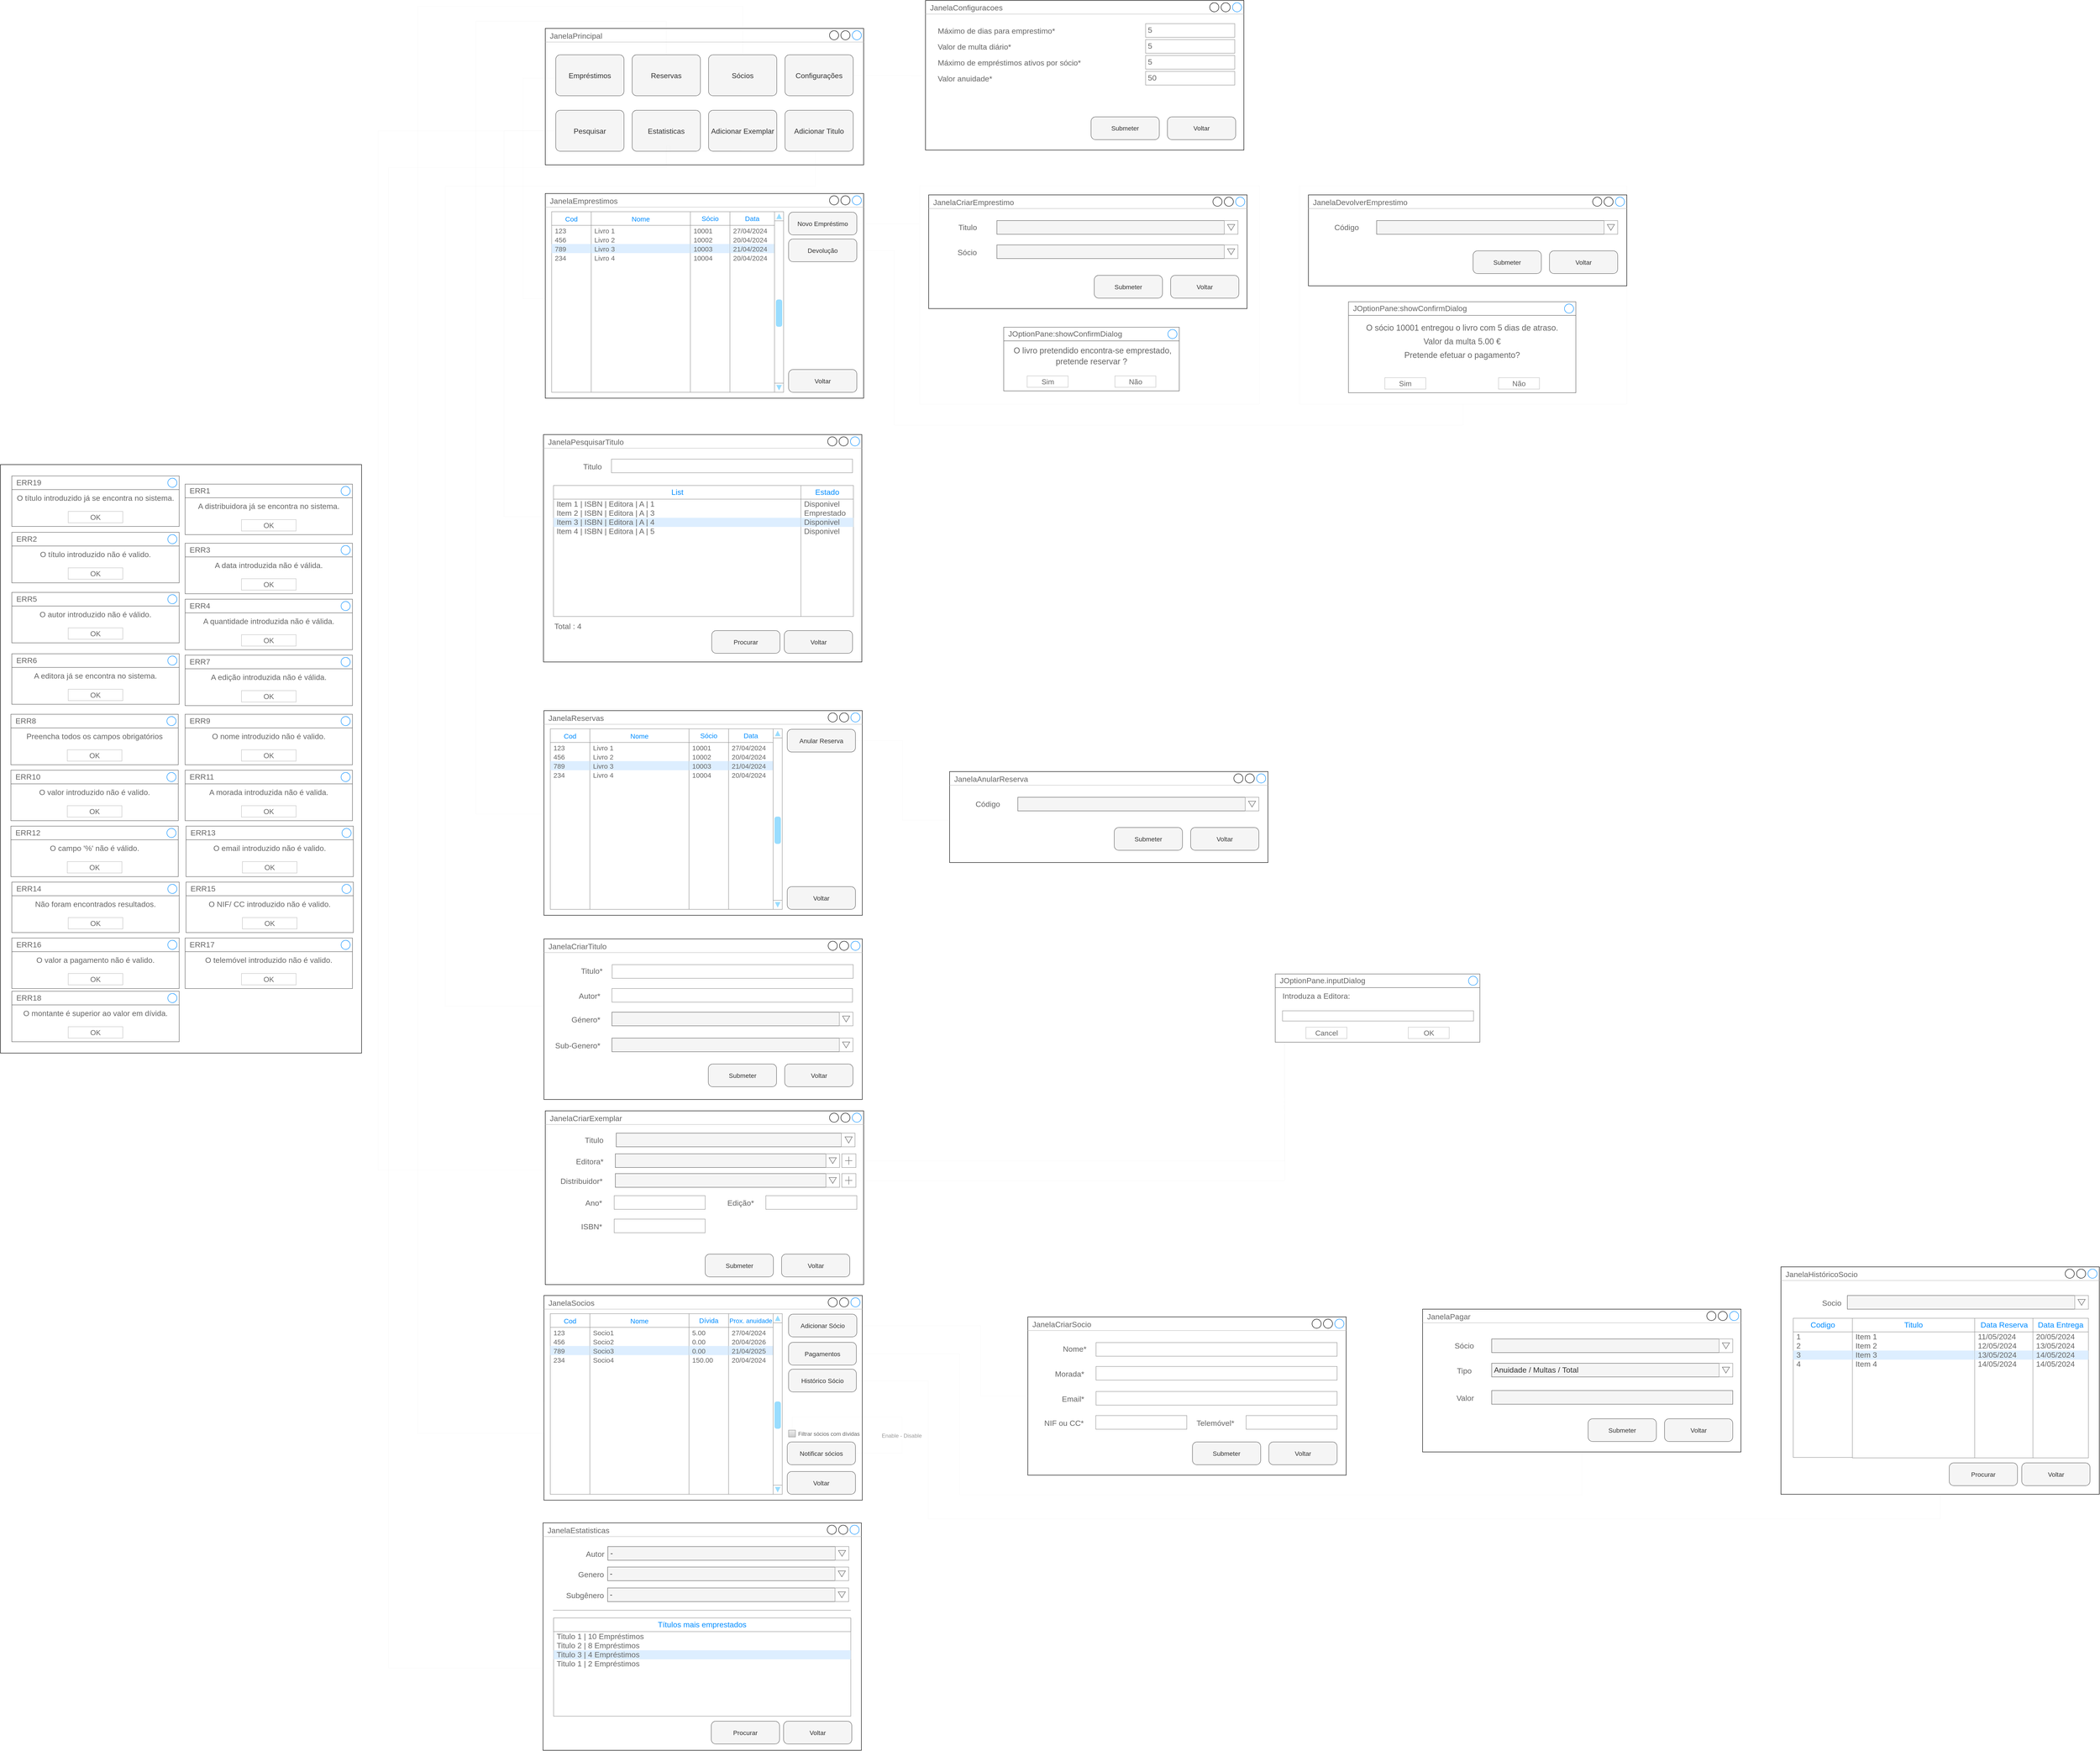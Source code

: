 <mxfile version="24.4.4" type="device">
  <diagram id="23iRSUPoRavnBvh4doch" name="Page-1">
    <mxGraphModel dx="14340" dy="1899" grid="0" gridSize="10" guides="1" tooltips="1" connect="1" arrows="1" fold="1" page="1" pageScale="1" pageWidth="5000" pageHeight="5081" math="0" shadow="0">
      <root>
        <mxCell id="0" />
        <mxCell id="1" parent="0" />
        <mxCell id="2-yN0dcbYf0jhJZjN4r0-497" style="edgeStyle=orthogonalEdgeStyle;rounded=0;orthogonalLoop=1;jettySize=auto;html=1;dashed=1;strokeColor=#999999;strokeWidth=0;align=center;verticalAlign=middle;fontFamily=Helvetica;fontSize=12;fontColor=default;labelBackgroundColor=default;endArrow=none;endFill=0;fillColor=none;" parent="1" source="2-yN0dcbYf0jhJZjN4r0-432" target="PDVYzoY3RleATE-HyURN-47" edge="1">
          <mxGeometry relative="1" as="geometry">
            <Array as="points">
              <mxPoint x="1039" y="8294.5" />
              <mxPoint x="1039" y="6009.5" />
            </Array>
          </mxGeometry>
        </mxCell>
        <mxCell id="2-yN0dcbYf0jhJZjN4r0-432" value="JanelaCriarExemplar" style="strokeWidth=1;shadow=0;dashed=0;align=center;html=1;shape=mxgraph.mockup.containers.window;align=left;verticalAlign=top;spacingLeft=8;strokeColor2=#008cff;strokeColor3=#c4c4c4;fontColor=#666666;mainText=;fontSize=17;labelBackgroundColor=none;whiteSpace=wrap;" parent="1" vertex="1">
          <mxGeometry x="1407" y="8164.5" width="700" height="382" as="geometry" />
        </mxCell>
        <mxCell id="2-yN0dcbYf0jhJZjN4r0-189" value="" style="rounded=0;whiteSpace=wrap;html=1;" parent="1" vertex="1">
          <mxGeometry x="209" y="6743.5" width="794" height="1294" as="geometry" />
        </mxCell>
        <mxCell id="PDVYzoY3RleATE-HyURN-299" value="" style="rounded=0;whiteSpace=wrap;html=1;fillColor=none;dashed=1;strokeColor=#999999;align=center;verticalAlign=middle;fontFamily=Helvetica;fontSize=12;fontColor=default;labelBackgroundColor=default;strokeWidth=0;" parent="1" vertex="1">
          <mxGeometry x="2230" y="6130.5" width="747" height="480" as="geometry" />
        </mxCell>
        <mxCell id="PDVYzoY3RleATE-HyURN-58" value="" style="group" parent="1" connectable="0" vertex="1">
          <mxGeometry x="1407" y="5784.5" width="700" height="300" as="geometry" />
        </mxCell>
        <mxCell id="PDVYzoY3RleATE-HyURN-44" value="JanelaPrincipal" style="strokeWidth=1;shadow=0;dashed=0;align=center;html=1;shape=mxgraph.mockup.containers.window;align=left;verticalAlign=top;spacingLeft=8;strokeColor2=#008cff;strokeColor3=#c4c4c4;fontColor=#666666;mainText=;fontSize=17;labelBackgroundColor=none;whiteSpace=wrap;" parent="PDVYzoY3RleATE-HyURN-58" vertex="1">
          <mxGeometry width="700" height="300" as="geometry" />
        </mxCell>
        <mxCell id="PDVYzoY3RleATE-HyURN-45" value="Configurações" style="strokeWidth=1;shadow=0;dashed=0;align=center;html=1;shape=mxgraph.mockup.buttons.button;mainText=;buttonStyle=round;fontSize=16;fontStyle=0;whiteSpace=wrap;fillColor=#f5f5f5;fontColor=#333333;strokeColor=#666666;" parent="PDVYzoY3RleATE-HyURN-58" vertex="1">
          <mxGeometry x="527" y="58" width="150" height="90" as="geometry" />
        </mxCell>
        <mxCell id="PDVYzoY3RleATE-HyURN-48" value="Sócios" style="strokeWidth=1;shadow=0;dashed=0;align=center;html=1;shape=mxgraph.mockup.buttons.button;mainText=;buttonStyle=round;fontSize=16;fontStyle=0;whiteSpace=wrap;fillColor=#f5f5f5;fontColor=#333333;strokeColor=#666666;" parent="PDVYzoY3RleATE-HyURN-58" vertex="1">
          <mxGeometry x="359" y="58" width="150" height="90" as="geometry" />
        </mxCell>
        <mxCell id="PDVYzoY3RleATE-HyURN-52" value="Reservas" style="strokeWidth=1;shadow=0;dashed=0;align=center;html=1;shape=mxgraph.mockup.buttons.button;mainText=;buttonStyle=round;fontSize=16;fontStyle=0;whiteSpace=wrap;fillColor=#f5f5f5;fontColor=#333333;strokeColor=#666666;" parent="PDVYzoY3RleATE-HyURN-58" vertex="1">
          <mxGeometry x="191" y="58" width="150" height="90" as="geometry" />
        </mxCell>
        <mxCell id="PDVYzoY3RleATE-HyURN-50" value="Empréstimos" style="strokeWidth=1;shadow=0;dashed=0;align=center;html=1;shape=mxgraph.mockup.buttons.button;mainText=;buttonStyle=round;fontSize=16;fontStyle=0;whiteSpace=wrap;fillColor=#f5f5f5;fontColor=#333333;strokeColor=#666666;" parent="PDVYzoY3RleATE-HyURN-58" vertex="1">
          <mxGeometry x="23" y="58" width="150" height="90" as="geometry" />
        </mxCell>
        <mxCell id="PDVYzoY3RleATE-HyURN-46" value="Adicionar Titulo" style="strokeWidth=1;shadow=0;dashed=0;align=center;html=1;shape=mxgraph.mockup.buttons.button;mainText=;buttonStyle=round;fontSize=16;fontStyle=0;whiteSpace=wrap;fillColor=#f5f5f5;fontColor=#333333;strokeColor=#666666;" parent="PDVYzoY3RleATE-HyURN-58" vertex="1">
          <mxGeometry x="527" y="180" width="150" height="90" as="geometry" />
        </mxCell>
        <mxCell id="PDVYzoY3RleATE-HyURN-47" value="Adicionar Exemplar" style="strokeWidth=1;shadow=0;dashed=0;align=center;html=1;shape=mxgraph.mockup.buttons.button;mainText=;buttonStyle=round;fontSize=16;fontStyle=0;whiteSpace=wrap;fillColor=#f5f5f5;fontColor=#333333;strokeColor=#666666;" parent="PDVYzoY3RleATE-HyURN-58" vertex="1">
          <mxGeometry x="359" y="180" width="150" height="90" as="geometry" />
        </mxCell>
        <mxCell id="PDVYzoY3RleATE-HyURN-49" value="Pesquisar" style="strokeWidth=1;shadow=0;dashed=0;align=center;html=1;shape=mxgraph.mockup.buttons.button;mainText=;buttonStyle=round;fontSize=16;fontStyle=0;whiteSpace=wrap;fillColor=#f5f5f5;fontColor=#333333;strokeColor=#666666;" parent="PDVYzoY3RleATE-HyURN-58" vertex="1">
          <mxGeometry x="23" y="180" width="150" height="90" as="geometry" />
        </mxCell>
        <mxCell id="46" value="Estatisticas" style="strokeWidth=1;shadow=0;dashed=0;align=center;html=1;shape=mxgraph.mockup.buttons.button;mainText=;buttonStyle=round;fontSize=16;fontStyle=0;whiteSpace=wrap;fillColor=#f5f5f5;fontColor=#333333;strokeColor=#666666;" parent="PDVYzoY3RleATE-HyURN-58" vertex="1">
          <mxGeometry x="191" y="180" width="150" height="90" as="geometry" />
        </mxCell>
        <mxCell id="PDVYzoY3RleATE-HyURN-68" value="" style="group;absoluteArcSize=0;" parent="1" connectable="0" vertex="1">
          <mxGeometry x="1407" y="6147.5" width="700" height="450" as="geometry" />
        </mxCell>
        <mxCell id="PDVYzoY3RleATE-HyURN-69" value="JanelaEmprestimos" style="strokeWidth=1;shadow=0;dashed=0;align=center;html=1;shape=mxgraph.mockup.containers.window;align=left;verticalAlign=top;spacingLeft=8;strokeColor2=#008cff;strokeColor3=#c4c4c4;fontColor=#666666;mainText=;fontSize=17;labelBackgroundColor=none;whiteSpace=wrap;" parent="PDVYzoY3RleATE-HyURN-68" vertex="1">
          <mxGeometry width="700" height="450" as="geometry" />
        </mxCell>
        <mxCell id="PDVYzoY3RleATE-HyURN-90" value="Voltar" style="strokeWidth=1;shadow=0;dashed=0;align=center;html=1;shape=mxgraph.mockup.buttons.button;mainText=;buttonStyle=round;fontSize=14;fontStyle=0;whiteSpace=wrap;fillColor=#f5f5f5;fontColor=#333333;strokeColor=#666666;" parent="PDVYzoY3RleATE-HyURN-68" vertex="1">
          <mxGeometry x="535" y="387" width="150" height="50" as="geometry" />
        </mxCell>
        <mxCell id="PDVYzoY3RleATE-HyURN-97" value="Novo Empréstimo" style="strokeWidth=1;shadow=0;dashed=0;align=center;html=1;shape=mxgraph.mockup.buttons.button;mainText=;buttonStyle=round;fontSize=14;fontStyle=0;whiteSpace=wrap;fillColor=#f5f5f5;fontColor=#333333;strokeColor=#666666;" parent="PDVYzoY3RleATE-HyURN-68" vertex="1">
          <mxGeometry x="535" y="41" width="150" height="50" as="geometry" />
        </mxCell>
        <mxCell id="PDVYzoY3RleATE-HyURN-98" value="Devolução" style="strokeWidth=1;shadow=0;dashed=0;align=center;html=1;shape=mxgraph.mockup.buttons.button;mainText=;buttonStyle=round;fontSize=14;fontStyle=0;whiteSpace=wrap;fillColor=#f5f5f5;fontColor=#333333;strokeColor=#666666;" parent="PDVYzoY3RleATE-HyURN-68" vertex="1">
          <mxGeometry x="535" y="100" width="150" height="50" as="geometry" />
        </mxCell>
        <mxCell id="PDVYzoY3RleATE-HyURN-131" value="" style="group" parent="PDVYzoY3RleATE-HyURN-68" connectable="0" vertex="1">
          <mxGeometry x="14" y="41" width="510" height="396" as="geometry" />
        </mxCell>
        <mxCell id="PDVYzoY3RleATE-HyURN-99" value="" style="strokeWidth=1;shadow=0;dashed=0;align=center;html=1;shape=mxgraph.mockup.forms.rrect;rSize=0;strokeColor=#999999;fillColor=#ffffff;fontSize=12;" parent="PDVYzoY3RleATE-HyURN-131" vertex="1">
          <mxGeometry width="87" height="396" as="geometry" />
        </mxCell>
        <mxCell id="PDVYzoY3RleATE-HyURN-100" value="Cod" style="strokeWidth=1;shadow=0;dashed=0;align=center;html=1;shape=mxgraph.mockup.forms.rrect;rSize=0;strokeColor=#999999;fontColor=#008cff;fontSize=15;fillColor=#ffffff;resizeWidth=1;whiteSpace=wrap;" parent="PDVYzoY3RleATE-HyURN-99" vertex="1">
          <mxGeometry width="87" height="30" relative="1" as="geometry">
            <mxPoint y="-1" as="offset" />
          </mxGeometry>
        </mxCell>
        <mxCell id="PDVYzoY3RleATE-HyURN-101" value="123" style="strokeWidth=1;shadow=0;dashed=0;align=center;html=1;shape=mxgraph.mockup.forms.anchor;fontSize=15;fontColor=#666666;align=left;spacingLeft=5;resizeWidth=1;whiteSpace=wrap;" parent="PDVYzoY3RleATE-HyURN-99" vertex="1">
          <mxGeometry width="87" height="20" relative="1" as="geometry">
            <mxPoint y="30" as="offset" />
          </mxGeometry>
        </mxCell>
        <mxCell id="PDVYzoY3RleATE-HyURN-102" value="456" style="strokeWidth=1;shadow=0;dashed=0;align=center;html=1;shape=mxgraph.mockup.forms.anchor;fontSize=15;fontColor=#666666;align=left;spacingLeft=5;resizeWidth=1;whiteSpace=wrap;" parent="PDVYzoY3RleATE-HyURN-99" vertex="1">
          <mxGeometry width="87" height="20" relative="1" as="geometry">
            <mxPoint y="50" as="offset" />
          </mxGeometry>
        </mxCell>
        <mxCell id="PDVYzoY3RleATE-HyURN-103" value="789" style="strokeWidth=1;shadow=0;dashed=0;align=center;html=1;shape=mxgraph.mockup.forms.rrect;rSize=0;fontSize=15;fontColor=#666666;align=left;spacingLeft=5;fillColor=#ddeeff;strokeColor=none;resizeWidth=1;whiteSpace=wrap;" parent="PDVYzoY3RleATE-HyURN-99" vertex="1">
          <mxGeometry width="87" height="20" relative="1" as="geometry">
            <mxPoint y="70" as="offset" />
          </mxGeometry>
        </mxCell>
        <mxCell id="PDVYzoY3RleATE-HyURN-104" value="234" style="strokeWidth=1;shadow=0;dashed=0;align=center;html=1;shape=mxgraph.mockup.forms.anchor;fontSize=15;fontColor=#666666;align=left;spacingLeft=5;resizeWidth=1;whiteSpace=wrap;" parent="PDVYzoY3RleATE-HyURN-99" vertex="1">
          <mxGeometry width="87" height="20" relative="1" as="geometry">
            <mxPoint y="90" as="offset" />
          </mxGeometry>
        </mxCell>
        <mxCell id="PDVYzoY3RleATE-HyURN-111" value="" style="strokeWidth=1;shadow=0;dashed=0;align=center;shape=mxgraph.mockup.forms.rrect;rSize=0;strokeColor=#999999;fillColor=#ffffff;fontSize=11;html=1;" parent="PDVYzoY3RleATE-HyURN-131" vertex="1">
          <mxGeometry x="87" width="218" height="396" as="geometry" />
        </mxCell>
        <mxCell id="PDVYzoY3RleATE-HyURN-112" value="Nome" style="strokeWidth=1;shadow=0;dashed=0;align=center;html=1;shape=mxgraph.mockup.forms.rrect;rSize=0;strokeColor=#999999;fontColor=#008cff;fontSize=15;fillColor=#ffffff;resizeWidth=1;whiteSpace=wrap;" parent="PDVYzoY3RleATE-HyURN-111" vertex="1">
          <mxGeometry width="218" height="30" relative="1" as="geometry">
            <mxPoint y="-1" as="offset" />
          </mxGeometry>
        </mxCell>
        <mxCell id="PDVYzoY3RleATE-HyURN-113" value="Livro 1" style="strokeWidth=1;shadow=0;dashed=0;align=center;html=1;shape=mxgraph.mockup.forms.anchor;fontSize=15;fontColor=#666666;align=left;spacingLeft=5;resizeWidth=1;whiteSpace=wrap;" parent="PDVYzoY3RleATE-HyURN-111" vertex="1">
          <mxGeometry width="218" height="20" relative="1" as="geometry">
            <mxPoint y="30" as="offset" />
          </mxGeometry>
        </mxCell>
        <mxCell id="PDVYzoY3RleATE-HyURN-114" value="Livro 2" style="strokeWidth=1;shadow=0;dashed=0;align=center;html=1;shape=mxgraph.mockup.forms.anchor;fontSize=15;fontColor=#666666;align=left;spacingLeft=5;resizeWidth=1;whiteSpace=wrap;" parent="PDVYzoY3RleATE-HyURN-111" vertex="1">
          <mxGeometry width="218" height="20" relative="1" as="geometry">
            <mxPoint y="50" as="offset" />
          </mxGeometry>
        </mxCell>
        <mxCell id="PDVYzoY3RleATE-HyURN-115" value="Livro 3" style="strokeWidth=1;shadow=0;dashed=0;align=center;html=1;shape=mxgraph.mockup.forms.rrect;rSize=0;fontSize=15;fontColor=#666666;align=left;spacingLeft=5;fillColor=#ddeeff;strokeColor=none;resizeWidth=1;whiteSpace=wrap;" parent="PDVYzoY3RleATE-HyURN-111" vertex="1">
          <mxGeometry width="218" height="20" relative="1" as="geometry">
            <mxPoint y="70" as="offset" />
          </mxGeometry>
        </mxCell>
        <mxCell id="PDVYzoY3RleATE-HyURN-116" value="Livro 4" style="strokeWidth=1;shadow=0;dashed=0;align=center;html=1;shape=mxgraph.mockup.forms.anchor;fontSize=15;fontColor=#666666;align=left;spacingLeft=5;resizeWidth=1;whiteSpace=wrap;" parent="PDVYzoY3RleATE-HyURN-111" vertex="1">
          <mxGeometry width="218" height="20" relative="1" as="geometry">
            <mxPoint y="90" as="offset" />
          </mxGeometry>
        </mxCell>
        <mxCell id="PDVYzoY3RleATE-HyURN-117" value="" style="strokeWidth=1;shadow=0;dashed=0;align=center;html=1;shape=mxgraph.mockup.forms.rrect;rSize=0;strokeColor=#999999;fillColor=#ffffff;fontSize=12;" parent="PDVYzoY3RleATE-HyURN-131" vertex="1">
          <mxGeometry x="305" width="87" height="396" as="geometry" />
        </mxCell>
        <mxCell id="PDVYzoY3RleATE-HyURN-118" value="&lt;font style=&quot;font-size: 15px;&quot;&gt;Sócio&lt;/font&gt;" style="strokeWidth=1;shadow=0;dashed=0;align=center;html=1;shape=mxgraph.mockup.forms.rrect;rSize=0;strokeColor=#999999;fontColor=#008cff;fontSize=17;fillColor=#ffffff;resizeWidth=1;whiteSpace=wrap;" parent="PDVYzoY3RleATE-HyURN-117" vertex="1">
          <mxGeometry width="87" height="30" relative="1" as="geometry">
            <mxPoint y="-1" as="offset" />
          </mxGeometry>
        </mxCell>
        <mxCell id="PDVYzoY3RleATE-HyURN-119" value="10001" style="strokeWidth=1;shadow=0;dashed=0;align=center;html=1;shape=mxgraph.mockup.forms.anchor;fontSize=15;fontColor=#666666;align=left;spacingLeft=5;resizeWidth=1;whiteSpace=wrap;" parent="PDVYzoY3RleATE-HyURN-117" vertex="1">
          <mxGeometry width="87" height="20" relative="1" as="geometry">
            <mxPoint y="30" as="offset" />
          </mxGeometry>
        </mxCell>
        <mxCell id="PDVYzoY3RleATE-HyURN-120" value="10002" style="strokeWidth=1;shadow=0;dashed=0;align=center;html=1;shape=mxgraph.mockup.forms.anchor;fontSize=15;fontColor=#666666;align=left;spacingLeft=5;resizeWidth=1;whiteSpace=wrap;" parent="PDVYzoY3RleATE-HyURN-117" vertex="1">
          <mxGeometry width="87" height="20" relative="1" as="geometry">
            <mxPoint y="50" as="offset" />
          </mxGeometry>
        </mxCell>
        <mxCell id="PDVYzoY3RleATE-HyURN-121" value="10003" style="strokeWidth=1;shadow=0;dashed=0;align=center;html=1;shape=mxgraph.mockup.forms.rrect;rSize=0;fontSize=15;fontColor=#666666;align=left;spacingLeft=5;fillColor=#ddeeff;strokeColor=none;resizeWidth=1;whiteSpace=wrap;" parent="PDVYzoY3RleATE-HyURN-117" vertex="1">
          <mxGeometry width="87" height="20" relative="1" as="geometry">
            <mxPoint y="70" as="offset" />
          </mxGeometry>
        </mxCell>
        <mxCell id="PDVYzoY3RleATE-HyURN-122" value="10004" style="strokeWidth=1;shadow=0;dashed=0;align=center;html=1;shape=mxgraph.mockup.forms.anchor;fontSize=15;fontColor=#666666;align=left;spacingLeft=5;resizeWidth=1;whiteSpace=wrap;" parent="PDVYzoY3RleATE-HyURN-117" vertex="1">
          <mxGeometry width="87" height="20" relative="1" as="geometry">
            <mxPoint y="90" as="offset" />
          </mxGeometry>
        </mxCell>
        <mxCell id="PDVYzoY3RleATE-HyURN-123" value="" style="strokeWidth=1;shadow=0;dashed=0;align=center;html=1;shape=mxgraph.mockup.forms.rrect;rSize=0;strokeColor=#999999;fillColor=#ffffff;fontSize=12;" parent="PDVYzoY3RleATE-HyURN-131" vertex="1">
          <mxGeometry x="392" width="98" height="396" as="geometry" />
        </mxCell>
        <mxCell id="PDVYzoY3RleATE-HyURN-124" value="&lt;font style=&quot;font-size: 15px;&quot;&gt;Data&lt;/font&gt;" style="strokeWidth=1;shadow=0;dashed=0;align=center;html=1;shape=mxgraph.mockup.forms.rrect;rSize=0;strokeColor=#999999;fontColor=#008cff;fontSize=17;fillColor=#ffffff;resizeWidth=1;whiteSpace=wrap;" parent="PDVYzoY3RleATE-HyURN-123" vertex="1">
          <mxGeometry width="98.0" height="30" relative="1" as="geometry">
            <mxPoint y="-1" as="offset" />
          </mxGeometry>
        </mxCell>
        <mxCell id="PDVYzoY3RleATE-HyURN-125" value="27/04/2024" style="strokeWidth=1;shadow=0;dashed=0;align=center;html=1;shape=mxgraph.mockup.forms.anchor;fontSize=15;fontColor=#666666;align=left;spacingLeft=5;resizeWidth=1;whiteSpace=wrap;" parent="PDVYzoY3RleATE-HyURN-123" vertex="1">
          <mxGeometry width="98.0" height="20" relative="1" as="geometry">
            <mxPoint y="30" as="offset" />
          </mxGeometry>
        </mxCell>
        <mxCell id="PDVYzoY3RleATE-HyURN-126" value="20/04/2024" style="strokeWidth=1;shadow=0;dashed=0;align=center;html=1;shape=mxgraph.mockup.forms.anchor;fontSize=15;fontColor=#666666;align=left;spacingLeft=5;resizeWidth=1;whiteSpace=wrap;" parent="PDVYzoY3RleATE-HyURN-123" vertex="1">
          <mxGeometry width="98.0" height="20" relative="1" as="geometry">
            <mxPoint y="50" as="offset" />
          </mxGeometry>
        </mxCell>
        <mxCell id="PDVYzoY3RleATE-HyURN-127" value="21/04/2024" style="strokeWidth=1;shadow=0;dashed=0;align=center;html=1;shape=mxgraph.mockup.forms.rrect;rSize=0;fontSize=15;fontColor=#666666;align=left;spacingLeft=5;fillColor=#ddeeff;strokeColor=none;resizeWidth=1;whiteSpace=wrap;" parent="PDVYzoY3RleATE-HyURN-123" vertex="1">
          <mxGeometry width="98.0" height="20" relative="1" as="geometry">
            <mxPoint y="70" as="offset" />
          </mxGeometry>
        </mxCell>
        <mxCell id="PDVYzoY3RleATE-HyURN-128" value="20/04/2024" style="strokeWidth=1;shadow=0;dashed=0;align=center;html=1;shape=mxgraph.mockup.forms.anchor;fontSize=15;fontColor=#666666;align=left;spacingLeft=5;resizeWidth=1;whiteSpace=wrap;" parent="PDVYzoY3RleATE-HyURN-123" vertex="1">
          <mxGeometry width="98.0" height="20" relative="1" as="geometry">
            <mxPoint y="90" as="offset" />
          </mxGeometry>
        </mxCell>
        <mxCell id="PDVYzoY3RleATE-HyURN-186" value="" style="verticalLabelPosition=bottom;shadow=0;dashed=0;align=center;html=1;verticalAlign=top;strokeWidth=1;shape=mxgraph.mockup.navigation.scrollBar;strokeColor=#999999;barPos=41.751;fillColor2=#99ddff;strokeColor2=none;direction=north;" parent="PDVYzoY3RleATE-HyURN-131" vertex="1">
          <mxGeometry x="490" y="-1" width="20" height="397" as="geometry" />
        </mxCell>
        <mxCell id="PDVYzoY3RleATE-HyURN-165" style="rounded=0;orthogonalLoop=1;jettySize=auto;html=1;entryX=0;entryY=0.557;entryDx=0;entryDy=0;entryPerimeter=0;edgeStyle=orthogonalEdgeStyle;strokeColor=#999999;align=center;verticalAlign=middle;fontFamily=Helvetica;fontSize=12;fontColor=default;labelBackgroundColor=default;endArrow=none;endFill=0;dashed=1;fillColor=none;strokeWidth=0;" parent="1" source="PDVYzoY3RleATE-HyURN-134" target="PDVYzoY3RleATE-HyURN-49" edge="1">
          <mxGeometry relative="1" as="geometry">
            <Array as="points">
              <mxPoint x="1316" y="6857.5" />
              <mxPoint x="1316" y="6009.5" />
              <mxPoint x="1430" y="6009.5" />
            </Array>
          </mxGeometry>
        </mxCell>
        <mxCell id="PDVYzoY3RleATE-HyURN-168" style="edgeStyle=orthogonalEdgeStyle;rounded=0;orthogonalLoop=1;jettySize=auto;html=1;entryX=0;entryY=0.513;entryDx=0;entryDy=0;entryPerimeter=0;dashed=1;strokeColor=#999999;align=center;verticalAlign=middle;fontFamily=Helvetica;fontSize=12;fontColor=default;labelBackgroundColor=default;endArrow=none;endFill=0;fillColor=none;strokeWidth=0;" parent="1" source="PDVYzoY3RleATE-HyURN-50" target="PDVYzoY3RleATE-HyURN-69" edge="1">
          <mxGeometry relative="1" as="geometry">
            <Array as="points">
              <mxPoint x="1358" y="5893.5" />
              <mxPoint x="1358" y="6378.5" />
            </Array>
          </mxGeometry>
        </mxCell>
        <mxCell id="PDVYzoY3RleATE-HyURN-258" value="&lt;h1 style=&quot;color: var(--uv-styles-color-text-emphasis); font-family: &amp;quot;Google Sans&amp;quot;, arial, sans-serif; font-size: 18px; margin: 0px; padding: 0px; line-height: 24px; flex: 1 1 auto; overflow: hidden; text-overflow: ellipsis; display: -webkit-box; -webkit-box-orient: vertical; -webkit-line-clamp: 2;&quot; class=&quot;indIKd GW0XC cS4Vcb-pGL6qe-fwJd0c&quot;&gt;&lt;span style=&quot;font-weight: normal;&quot;&gt;&amp;nbsp;O livro pretendido encontra-se emprestado, pretende reservar ?&lt;/span&gt;&lt;/h1&gt;" style="strokeWidth=1;shadow=0;dashed=0;align=center;html=1;shape=mxgraph.mockup.containers.rrect;rSize=0;strokeColor=#666666;fontColor=#666666;fontSize=17;verticalAlign=top;whiteSpace=wrap;fillColor=#ffffff;spacingTop=32;" parent="1" vertex="1">
          <mxGeometry x="2415" y="6441.5" width="386" height="140" as="geometry" />
        </mxCell>
        <mxCell id="PDVYzoY3RleATE-HyURN-259" value="JOptionPane:showConfirmDialog" style="strokeWidth=1;shadow=0;dashed=0;align=center;html=1;shape=mxgraph.mockup.containers.rrect;rSize=0;fontSize=17;fontColor=#666666;strokeColor=#666666;align=left;spacingLeft=8;fillColor=none;resizeWidth=1;whiteSpace=wrap;" parent="PDVYzoY3RleATE-HyURN-258" vertex="1">
          <mxGeometry width="386" height="30" relative="1" as="geometry" />
        </mxCell>
        <mxCell id="PDVYzoY3RleATE-HyURN-260" value="" style="shape=ellipse;strokeColor=#008cff;resizable=0;fillColor=none;html=1;" parent="PDVYzoY3RleATE-HyURN-259" vertex="1">
          <mxGeometry x="1" y="0.5" width="20" height="20" relative="1" as="geometry">
            <mxPoint x="-25" y="-10" as="offset" />
          </mxGeometry>
        </mxCell>
        <mxCell id="PDVYzoY3RleATE-HyURN-261" value="Sim" style="strokeWidth=1;shadow=0;dashed=0;align=center;html=1;shape=mxgraph.mockup.containers.rrect;rSize=0;fontSize=16;fontColor=#666666;strokeColor=#c4c4c4;whiteSpace=wrap;fillColor=none;" parent="PDVYzoY3RleATE-HyURN-258" vertex="1">
          <mxGeometry x="0.25" y="1" width="90" height="25" relative="1" as="geometry">
            <mxPoint x="-45" y="-33" as="offset" />
          </mxGeometry>
        </mxCell>
        <mxCell id="PDVYzoY3RleATE-HyURN-262" value="Não" style="strokeWidth=1;shadow=0;dashed=0;align=center;html=1;shape=mxgraph.mockup.containers.rrect;rSize=0;fontSize=16;fontColor=#666666;strokeColor=#c4c4c4;whiteSpace=wrap;fillColor=none;" parent="PDVYzoY3RleATE-HyURN-258" vertex="1">
          <mxGeometry x="0.75" y="1" width="90" height="25" relative="1" as="geometry">
            <mxPoint x="-45" y="-33" as="offset" />
          </mxGeometry>
        </mxCell>
        <mxCell id="PDVYzoY3RleATE-HyURN-298" value="" style="group" parent="1" connectable="0" vertex="1">
          <mxGeometry x="2250" y="6150.5" width="700" height="250" as="geometry" />
        </mxCell>
        <mxCell id="PDVYzoY3RleATE-HyURN-264" value="JanelaCriarEmprestimo" style="strokeWidth=1;shadow=0;dashed=0;align=center;html=1;shape=mxgraph.mockup.containers.window;align=left;verticalAlign=top;spacingLeft=8;strokeColor2=#008cff;strokeColor3=#c4c4c4;fontColor=#666666;mainText=;fontSize=17;labelBackgroundColor=none;whiteSpace=wrap;" parent="PDVYzoY3RleATE-HyURN-298" vertex="1">
          <mxGeometry width="700" height="250" as="geometry" />
        </mxCell>
        <mxCell id="PDVYzoY3RleATE-HyURN-267" value="Voltar" style="strokeWidth=1;shadow=0;dashed=0;align=center;html=1;shape=mxgraph.mockup.buttons.button;mainText=;buttonStyle=round;fontSize=14;fontStyle=0;whiteSpace=wrap;fillColor=#f5f5f5;fontColor=#333333;strokeColor=#666666;" parent="PDVYzoY3RleATE-HyURN-298" vertex="1">
          <mxGeometry x="532" y="177" width="150" height="50" as="geometry" />
        </mxCell>
        <mxCell id="PDVYzoY3RleATE-HyURN-268" value="Submeter" style="strokeWidth=1;shadow=0;dashed=0;align=center;html=1;shape=mxgraph.mockup.buttons.button;mainText=;buttonStyle=round;fontSize=14;fontStyle=0;whiteSpace=wrap;fillColor=#f5f5f5;fontColor=#333333;strokeColor=#666666;" parent="PDVYzoY3RleATE-HyURN-298" vertex="1">
          <mxGeometry x="364" y="177" width="150" height="50" as="geometry" />
        </mxCell>
        <mxCell id="PDVYzoY3RleATE-HyURN-275" value="&lt;span style=&quot;color: rgb(102, 102, 102); font-family: Helvetica; font-size: 17px; font-style: normal; font-variant-ligatures: normal; font-variant-caps: normal; font-weight: 400; letter-spacing: normal; orphans: 2; text-indent: 0px; text-transform: none; widows: 2; word-spacing: 0px; -webkit-text-stroke-width: 0px; white-space: normal; background-color: rgb(255, 255, 255); text-decoration-thickness: initial; text-decoration-style: initial; text-decoration-color: initial; float: none; display: inline !important;&quot;&gt;Titulo&amp;nbsp;&lt;/span&gt;" style="text;whiteSpace=wrap;html=1;align=right;" parent="PDVYzoY3RleATE-HyURN-298" vertex="1">
          <mxGeometry x="25" y="55" width="88" height="30" as="geometry" />
        </mxCell>
        <mxCell id="PDVYzoY3RleATE-HyURN-276" value="&lt;span style=&quot;color: rgb(102, 102, 102); font-family: Helvetica; font-size: 17px; font-style: normal; font-variant-ligatures: normal; font-variant-caps: normal; font-weight: 400; letter-spacing: normal; orphans: 2; text-indent: 0px; text-transform: none; widows: 2; word-spacing: 0px; -webkit-text-stroke-width: 0px; white-space: normal; background-color: rgb(255, 255, 255); text-decoration-thickness: initial; text-decoration-style: initial; text-decoration-color: initial; float: none; display: inline !important;&quot;&gt;Sócio&lt;/span&gt;" style="text;whiteSpace=wrap;html=1;align=right;" parent="PDVYzoY3RleATE-HyURN-298" vertex="1">
          <mxGeometry x="30" y="110" width="78" height="30" as="geometry" />
        </mxCell>
        <mxCell id="PDVYzoY3RleATE-HyURN-286" value="" style="group;fillColor=#f5f5f5;fontColor=#333333;strokeColor=#666666;" parent="PDVYzoY3RleATE-HyURN-298" connectable="0" vertex="1">
          <mxGeometry x="150" y="56.5" width="530" height="30" as="geometry" />
        </mxCell>
        <mxCell id="PDVYzoY3RleATE-HyURN-287" value="" style="strokeWidth=1;shadow=0;dashed=0;align=center;html=1;shape=mxgraph.mockup.forms.pwField;strokeColor=#666666;mainText=;align=left;fontColor=#333333;fontSize=17;spacingLeft=3;fillColor=#f5f5f5;" parent="PDVYzoY3RleATE-HyURN-286" vertex="1">
          <mxGeometry width="530" height="30" as="geometry" />
        </mxCell>
        <mxCell id="PDVYzoY3RleATE-HyURN-288" value="" style="group" parent="PDVYzoY3RleATE-HyURN-286" connectable="0" vertex="1">
          <mxGeometry x="500" width="30" height="30" as="geometry" />
        </mxCell>
        <mxCell id="PDVYzoY3RleATE-HyURN-289" value="" style="whiteSpace=wrap;html=1;aspect=fixed;shadow=0;dashed=0;strokeColor=#999999;strokeWidth=1;align=left;verticalAlign=middle;spacingLeft=3;fontFamily=Helvetica;fontSize=17;fontColor=#666666;fillColor=default;" parent="PDVYzoY3RleATE-HyURN-288" vertex="1">
          <mxGeometry width="30" height="30" as="geometry" />
        </mxCell>
        <mxCell id="PDVYzoY3RleATE-HyURN-290" value="" style="triangle;whiteSpace=wrap;html=1;rotation=90;shadow=0;dashed=0;strokeColor=#666666;strokeWidth=1;align=left;verticalAlign=middle;spacingLeft=3;fontFamily=Helvetica;fontSize=17;fontColor=#333333;fillColor=#f5f5f5;" parent="PDVYzoY3RleATE-HyURN-288" vertex="1">
          <mxGeometry x="8.5" y="7" width="13" height="16" as="geometry" />
        </mxCell>
        <mxCell id="PDVYzoY3RleATE-HyURN-291" value="" style="group" parent="PDVYzoY3RleATE-HyURN-298" connectable="0" vertex="1">
          <mxGeometry x="150" y="110" width="530" height="30" as="geometry" />
        </mxCell>
        <mxCell id="PDVYzoY3RleATE-HyURN-292" value="" style="strokeWidth=1;shadow=0;dashed=0;align=center;html=1;shape=mxgraph.mockup.forms.pwField;strokeColor=#666666;mainText=;align=left;fontColor=#333333;fontSize=17;spacingLeft=3;fillColor=#f5f5f5;" parent="PDVYzoY3RleATE-HyURN-291" vertex="1">
          <mxGeometry width="530" height="30" as="geometry" />
        </mxCell>
        <mxCell id="PDVYzoY3RleATE-HyURN-293" value="" style="group" parent="PDVYzoY3RleATE-HyURN-291" connectable="0" vertex="1">
          <mxGeometry x="500" width="30" height="30" as="geometry" />
        </mxCell>
        <mxCell id="PDVYzoY3RleATE-HyURN-294" value="" style="whiteSpace=wrap;html=1;aspect=fixed;shadow=0;dashed=0;strokeColor=#999999;strokeWidth=1;align=left;verticalAlign=middle;spacingLeft=3;fontFamily=Helvetica;fontSize=17;fontColor=#666666;fillColor=default;" parent="PDVYzoY3RleATE-HyURN-293" vertex="1">
          <mxGeometry width="30" height="30" as="geometry" />
        </mxCell>
        <mxCell id="PDVYzoY3RleATE-HyURN-295" value="" style="triangle;whiteSpace=wrap;html=1;rotation=90;shadow=0;dashed=0;strokeColor=#666666;strokeWidth=1;align=left;verticalAlign=middle;spacingLeft=3;fontFamily=Helvetica;fontSize=17;fontColor=#333333;fillColor=#f5f5f5;" parent="PDVYzoY3RleATE-HyURN-293" vertex="1">
          <mxGeometry x="8.5" y="7" width="13" height="16" as="geometry" />
        </mxCell>
        <mxCell id="PDVYzoY3RleATE-HyURN-300" style="edgeStyle=orthogonalEdgeStyle;rounded=0;orthogonalLoop=1;jettySize=auto;html=1;entryX=-0.002;entryY=0.173;entryDx=0;entryDy=0;entryPerimeter=0;dashed=1;dashPattern=1 1;strokeColor=#999999;align=center;verticalAlign=middle;fontFamily=Helvetica;fontSize=12;fontColor=default;labelBackgroundColor=default;endArrow=none;endFill=0;fillColor=none;strokeWidth=0;" parent="1" source="PDVYzoY3RleATE-HyURN-97" target="PDVYzoY3RleATE-HyURN-299" edge="1">
          <mxGeometry relative="1" as="geometry" />
        </mxCell>
        <mxCell id="PDVYzoY3RleATE-HyURN-303" value="" style="rounded=0;whiteSpace=wrap;html=1;fillColor=none;dashed=1;strokeColor=#999999;align=center;verticalAlign=middle;fontFamily=Helvetica;fontSize=12;fontColor=default;labelBackgroundColor=default;strokeWidth=0;" parent="1" vertex="1">
          <mxGeometry x="3065" y="6130.5" width="720" height="480" as="geometry" />
        </mxCell>
        <mxCell id="PDVYzoY3RleATE-HyURN-304" value="&lt;h1 style=&quot;margin: 0px; padding: 0px; line-height: 24px; flex: 1 1 auto; overflow: hidden; text-overflow: ellipsis; display: -webkit-box; -webkit-box-orient: vertical; -webkit-line-clamp: 2;&quot; class=&quot;indIKd GW0XC cS4Vcb-pGL6qe-fwJd0c&quot;&gt;&lt;font face=&quot;Google Sans, arial, sans-serif&quot;&gt;&lt;span style=&quot;font-size: 18px; font-weight: 400;&quot;&gt;O sócio 10001 entregou o livro com 5 dias de atraso.&lt;/span&gt;&lt;/font&gt;&lt;/h1&gt;&lt;h1 style=&quot;margin: 0px; padding: 0px; line-height: 24px; flex: 1 1 auto; overflow: hidden; text-overflow: ellipsis; display: -webkit-box; -webkit-box-orient: vertical; -webkit-line-clamp: 2;&quot; class=&quot;indIKd GW0XC cS4Vcb-pGL6qe-fwJd0c&quot;&gt;&lt;font face=&quot;Google Sans, arial, sans-serif&quot;&gt;&lt;span style=&quot;font-size: 18px; font-weight: 400;&quot;&gt;Valor da multa 5.00 €&lt;/span&gt;&lt;/font&gt;&lt;/h1&gt;&lt;h1 style=&quot;margin: 0px; padding: 0px; line-height: 24px; flex: 1 1 auto; overflow: hidden; text-overflow: ellipsis; display: -webkit-box; -webkit-box-orient: vertical; -webkit-line-clamp: 2;&quot; class=&quot;indIKd GW0XC cS4Vcb-pGL6qe-fwJd0c&quot;&gt;&lt;font face=&quot;Google Sans, arial, sans-serif&quot;&gt;&lt;span style=&quot;font-size: 18px; font-weight: 400;&quot;&gt;Pretende efetuar o pagamento?&lt;/span&gt;&lt;/font&gt;&lt;/h1&gt;" style="strokeWidth=1;shadow=0;dashed=0;align=center;html=1;shape=mxgraph.mockup.containers.rrect;rSize=0;strokeColor=#666666;fontColor=#666666;fontSize=17;verticalAlign=top;whiteSpace=wrap;fillColor=#ffffff;spacingTop=32;" parent="1" vertex="1">
          <mxGeometry x="3173" y="6385.5" width="500" height="200" as="geometry" />
        </mxCell>
        <mxCell id="PDVYzoY3RleATE-HyURN-305" value="JOptionPane:showConfirmDialog" style="strokeWidth=1;shadow=0;dashed=0;align=center;html=1;shape=mxgraph.mockup.containers.rrect;rSize=0;fontSize=17;fontColor=#666666;strokeColor=#666666;align=left;spacingLeft=8;fillColor=none;resizeWidth=1;whiteSpace=wrap;" parent="PDVYzoY3RleATE-HyURN-304" vertex="1">
          <mxGeometry width="500" height="30" relative="1" as="geometry" />
        </mxCell>
        <mxCell id="PDVYzoY3RleATE-HyURN-306" value="" style="shape=ellipse;strokeColor=#008cff;resizable=0;fillColor=none;html=1;" parent="PDVYzoY3RleATE-HyURN-305" vertex="1">
          <mxGeometry x="1" y="0.5" width="20" height="20" relative="1" as="geometry">
            <mxPoint x="-25" y="-10" as="offset" />
          </mxGeometry>
        </mxCell>
        <mxCell id="PDVYzoY3RleATE-HyURN-307" value="Sim" style="strokeWidth=1;shadow=0;dashed=0;align=center;html=1;shape=mxgraph.mockup.containers.rrect;rSize=0;fontSize=16;fontColor=#666666;strokeColor=#c4c4c4;whiteSpace=wrap;fillColor=none;" parent="PDVYzoY3RleATE-HyURN-304" vertex="1">
          <mxGeometry x="0.25" y="1" width="90" height="25" relative="1" as="geometry">
            <mxPoint x="-45" y="-33" as="offset" />
          </mxGeometry>
        </mxCell>
        <mxCell id="PDVYzoY3RleATE-HyURN-308" value="Não" style="strokeWidth=1;shadow=0;dashed=0;align=center;html=1;shape=mxgraph.mockup.containers.rrect;rSize=0;fontSize=16;fontColor=#666666;strokeColor=#c4c4c4;whiteSpace=wrap;fillColor=none;" parent="PDVYzoY3RleATE-HyURN-304" vertex="1">
          <mxGeometry x="0.75" y="1" width="90" height="25" relative="1" as="geometry">
            <mxPoint x="-45" y="-33" as="offset" />
          </mxGeometry>
        </mxCell>
        <mxCell id="PDVYzoY3RleATE-HyURN-325" style="edgeStyle=orthogonalEdgeStyle;rounded=0;orthogonalLoop=1;jettySize=auto;html=1;entryX=0.5;entryY=1;entryDx=0;entryDy=0;dashed=1;strokeColor=#999999;align=center;verticalAlign=middle;fontFamily=Helvetica;fontSize=12;fontColor=default;labelBackgroundColor=default;endArrow=none;endFill=0;fillColor=none;strokeWidth=0;" parent="1" source="PDVYzoY3RleATE-HyURN-98" target="PDVYzoY3RleATE-HyURN-303" edge="1">
          <mxGeometry relative="1" as="geometry">
            <Array as="points">
              <mxPoint x="2174" y="6272.5" />
              <mxPoint x="2174" y="6656.5" />
              <mxPoint x="3425" y="6656.5" />
            </Array>
          </mxGeometry>
        </mxCell>
        <mxCell id="PDVYzoY3RleATE-HyURN-329" value="" style="group" parent="1" connectable="0" vertex="1">
          <mxGeometry x="3085" y="6150.5" width="700" height="200" as="geometry" />
        </mxCell>
        <mxCell id="PDVYzoY3RleATE-HyURN-310" value="JanelaDevolverEmprestimo" style="strokeWidth=1;shadow=0;dashed=0;align=center;html=1;shape=mxgraph.mockup.containers.window;align=left;verticalAlign=top;spacingLeft=8;strokeColor2=#008cff;strokeColor3=#c4c4c4;fontColor=#666666;mainText=;fontSize=17;labelBackgroundColor=none;whiteSpace=wrap;" parent="PDVYzoY3RleATE-HyURN-329" vertex="1">
          <mxGeometry width="700" height="200" as="geometry" />
        </mxCell>
        <mxCell id="PDVYzoY3RleATE-HyURN-311" value="Voltar" style="strokeWidth=1;shadow=0;dashed=0;align=center;html=1;shape=mxgraph.mockup.buttons.button;mainText=;buttonStyle=round;fontSize=14;fontStyle=0;whiteSpace=wrap;fillColor=#f5f5f5;fontColor=#333333;strokeColor=#666666;" parent="PDVYzoY3RleATE-HyURN-329" vertex="1">
          <mxGeometry x="530" y="123" width="150" height="50" as="geometry" />
        </mxCell>
        <mxCell id="PDVYzoY3RleATE-HyURN-312" value="Submeter" style="strokeWidth=1;shadow=0;dashed=0;align=center;html=1;shape=mxgraph.mockup.buttons.button;mainText=;buttonStyle=round;fontSize=14;fontStyle=0;whiteSpace=wrap;fillColor=#f5f5f5;fontColor=#333333;strokeColor=#666666;" parent="PDVYzoY3RleATE-HyURN-329" vertex="1">
          <mxGeometry x="362" y="123" width="150" height="50" as="geometry" />
        </mxCell>
        <mxCell id="PDVYzoY3RleATE-HyURN-313" value="&lt;span style=&quot;color: rgb(102, 102, 102); font-family: Helvetica; font-size: 17px; font-style: normal; font-variant-ligatures: normal; font-variant-caps: normal; font-weight: 400; letter-spacing: normal; orphans: 2; text-indent: 0px; text-transform: none; widows: 2; word-spacing: 0px; -webkit-text-stroke-width: 0px; white-space: normal; background-color: rgb(255, 255, 255); text-decoration-thickness: initial; text-decoration-style: initial; text-decoration-color: initial; float: none; display: inline !important;&quot;&gt;Código&lt;/span&gt;" style="text;whiteSpace=wrap;html=1;align=right;" parent="PDVYzoY3RleATE-HyURN-329" vertex="1">
          <mxGeometry x="25" y="55" width="88" height="30" as="geometry" />
        </mxCell>
        <mxCell id="PDVYzoY3RleATE-HyURN-315" value="" style="group;fillColor=#f5f5f5;fontColor=#333333;strokeColor=#666666;" parent="PDVYzoY3RleATE-HyURN-329" connectable="0" vertex="1">
          <mxGeometry x="150" y="56.5" width="530" height="30" as="geometry" />
        </mxCell>
        <mxCell id="PDVYzoY3RleATE-HyURN-316" value="" style="strokeWidth=1;shadow=0;dashed=0;align=center;html=1;shape=mxgraph.mockup.forms.pwField;strokeColor=#666666;mainText=;align=left;fontColor=#333333;fontSize=17;spacingLeft=3;fillColor=#f5f5f5;" parent="PDVYzoY3RleATE-HyURN-315" vertex="1">
          <mxGeometry width="530" height="30" as="geometry" />
        </mxCell>
        <mxCell id="PDVYzoY3RleATE-HyURN-317" value="" style="group" parent="PDVYzoY3RleATE-HyURN-315" connectable="0" vertex="1">
          <mxGeometry x="500" width="30" height="30" as="geometry" />
        </mxCell>
        <mxCell id="PDVYzoY3RleATE-HyURN-318" value="" style="whiteSpace=wrap;html=1;aspect=fixed;shadow=0;dashed=0;strokeColor=#999999;strokeWidth=1;align=left;verticalAlign=middle;spacingLeft=3;fontFamily=Helvetica;fontSize=17;fontColor=#666666;fillColor=default;" parent="PDVYzoY3RleATE-HyURN-317" vertex="1">
          <mxGeometry width="30" height="30" as="geometry" />
        </mxCell>
        <mxCell id="PDVYzoY3RleATE-HyURN-319" value="" style="triangle;whiteSpace=wrap;html=1;rotation=90;shadow=0;dashed=0;strokeColor=#666666;strokeWidth=1;align=left;verticalAlign=middle;spacingLeft=3;fontFamily=Helvetica;fontSize=17;fontColor=#333333;fillColor=#f5f5f5;" parent="PDVYzoY3RleATE-HyURN-317" vertex="1">
          <mxGeometry x="8.5" y="7" width="13" height="16" as="geometry" />
        </mxCell>
        <mxCell id="PDVYzoY3RleATE-HyURN-368" style="edgeStyle=orthogonalEdgeStyle;rounded=0;orthogonalLoop=1;jettySize=auto;html=1;entryX=-0.011;entryY=0.502;entryDx=0;entryDy=0;entryPerimeter=0;dashed=1;dashPattern=1 1;strokeColor=#999999;align=center;verticalAlign=middle;fontFamily=Helvetica;fontSize=12;fontColor=default;labelBackgroundColor=default;endArrow=none;endFill=0;fillColor=none;strokeWidth=0;" parent="1" source="PDVYzoY3RleATE-HyURN-45" target="PDVYzoY3RleATE-HyURN-344" edge="1">
          <mxGeometry relative="1" as="geometry" />
        </mxCell>
        <mxCell id="PDVYzoY3RleATE-HyURN-430" value="" style="group;absoluteArcSize=0;" parent="1" connectable="0" vertex="1">
          <mxGeometry x="1404" y="7284.5" width="700" height="450" as="geometry" />
        </mxCell>
        <mxCell id="PDVYzoY3RleATE-HyURN-431" value="JanelaReservas" style="strokeWidth=1;shadow=0;dashed=0;align=center;html=1;shape=mxgraph.mockup.containers.window;align=left;verticalAlign=top;spacingLeft=8;strokeColor2=#008cff;strokeColor3=#c4c4c4;fontColor=#666666;mainText=;fontSize=17;labelBackgroundColor=none;whiteSpace=wrap;" parent="PDVYzoY3RleATE-HyURN-430" vertex="1">
          <mxGeometry width="700" height="450" as="geometry" />
        </mxCell>
        <mxCell id="PDVYzoY3RleATE-HyURN-432" value="Voltar" style="strokeWidth=1;shadow=0;dashed=0;align=center;html=1;shape=mxgraph.mockup.buttons.button;mainText=;buttonStyle=round;fontSize=14;fontStyle=0;whiteSpace=wrap;fillColor=#f5f5f5;fontColor=#333333;strokeColor=#666666;" parent="PDVYzoY3RleATE-HyURN-430" vertex="1">
          <mxGeometry x="535" y="387" width="150" height="50" as="geometry" />
        </mxCell>
        <mxCell id="PDVYzoY3RleATE-HyURN-433" value="Anular Reserva" style="strokeWidth=1;shadow=0;dashed=0;align=center;html=1;shape=mxgraph.mockup.buttons.button;mainText=;buttonStyle=round;fontSize=14;fontStyle=0;whiteSpace=wrap;fillColor=#f5f5f5;fontColor=#333333;strokeColor=#666666;" parent="PDVYzoY3RleATE-HyURN-430" vertex="1">
          <mxGeometry x="535" y="41" width="150" height="50" as="geometry" />
        </mxCell>
        <mxCell id="PDVYzoY3RleATE-HyURN-435" value="" style="group" parent="PDVYzoY3RleATE-HyURN-430" connectable="0" vertex="1">
          <mxGeometry x="14" y="41" width="510" height="396" as="geometry" />
        </mxCell>
        <mxCell id="PDVYzoY3RleATE-HyURN-436" value="" style="strokeWidth=1;shadow=0;dashed=0;align=center;html=1;shape=mxgraph.mockup.forms.rrect;rSize=0;strokeColor=#999999;fillColor=#ffffff;fontSize=12;" parent="PDVYzoY3RleATE-HyURN-435" vertex="1">
          <mxGeometry width="87" height="396" as="geometry" />
        </mxCell>
        <mxCell id="PDVYzoY3RleATE-HyURN-437" value="Cod" style="strokeWidth=1;shadow=0;dashed=0;align=center;html=1;shape=mxgraph.mockup.forms.rrect;rSize=0;strokeColor=#999999;fontColor=#008cff;fontSize=15;fillColor=#ffffff;resizeWidth=1;whiteSpace=wrap;" parent="PDVYzoY3RleATE-HyURN-436" vertex="1">
          <mxGeometry width="87" height="30" relative="1" as="geometry">
            <mxPoint y="-1" as="offset" />
          </mxGeometry>
        </mxCell>
        <mxCell id="PDVYzoY3RleATE-HyURN-438" value="123" style="strokeWidth=1;shadow=0;dashed=0;align=center;html=1;shape=mxgraph.mockup.forms.anchor;fontSize=15;fontColor=#666666;align=left;spacingLeft=5;resizeWidth=1;whiteSpace=wrap;" parent="PDVYzoY3RleATE-HyURN-436" vertex="1">
          <mxGeometry width="87" height="20" relative="1" as="geometry">
            <mxPoint y="30" as="offset" />
          </mxGeometry>
        </mxCell>
        <mxCell id="PDVYzoY3RleATE-HyURN-439" value="456" style="strokeWidth=1;shadow=0;dashed=0;align=center;html=1;shape=mxgraph.mockup.forms.anchor;fontSize=15;fontColor=#666666;align=left;spacingLeft=5;resizeWidth=1;whiteSpace=wrap;" parent="PDVYzoY3RleATE-HyURN-436" vertex="1">
          <mxGeometry width="87" height="20" relative="1" as="geometry">
            <mxPoint y="50" as="offset" />
          </mxGeometry>
        </mxCell>
        <mxCell id="PDVYzoY3RleATE-HyURN-440" value="789" style="strokeWidth=1;shadow=0;dashed=0;align=center;html=1;shape=mxgraph.mockup.forms.rrect;rSize=0;fontSize=15;fontColor=#666666;align=left;spacingLeft=5;fillColor=#ddeeff;strokeColor=none;resizeWidth=1;whiteSpace=wrap;" parent="PDVYzoY3RleATE-HyURN-436" vertex="1">
          <mxGeometry width="87" height="20" relative="1" as="geometry">
            <mxPoint y="70" as="offset" />
          </mxGeometry>
        </mxCell>
        <mxCell id="PDVYzoY3RleATE-HyURN-441" value="234" style="strokeWidth=1;shadow=0;dashed=0;align=center;html=1;shape=mxgraph.mockup.forms.anchor;fontSize=15;fontColor=#666666;align=left;spacingLeft=5;resizeWidth=1;whiteSpace=wrap;" parent="PDVYzoY3RleATE-HyURN-436" vertex="1">
          <mxGeometry width="87" height="20" relative="1" as="geometry">
            <mxPoint y="90" as="offset" />
          </mxGeometry>
        </mxCell>
        <mxCell id="PDVYzoY3RleATE-HyURN-442" value="" style="strokeWidth=1;shadow=0;dashed=0;align=center;shape=mxgraph.mockup.forms.rrect;rSize=0;strokeColor=#999999;fillColor=#ffffff;fontSize=11;html=1;" parent="PDVYzoY3RleATE-HyURN-435" vertex="1">
          <mxGeometry x="87" width="218" height="396" as="geometry" />
        </mxCell>
        <mxCell id="PDVYzoY3RleATE-HyURN-443" value="Nome" style="strokeWidth=1;shadow=0;dashed=0;align=center;html=1;shape=mxgraph.mockup.forms.rrect;rSize=0;strokeColor=#999999;fontColor=#008cff;fontSize=15;fillColor=#ffffff;resizeWidth=1;whiteSpace=wrap;" parent="PDVYzoY3RleATE-HyURN-442" vertex="1">
          <mxGeometry width="218" height="30" relative="1" as="geometry">
            <mxPoint y="-1" as="offset" />
          </mxGeometry>
        </mxCell>
        <mxCell id="PDVYzoY3RleATE-HyURN-444" value="Livro 1" style="strokeWidth=1;shadow=0;dashed=0;align=center;html=1;shape=mxgraph.mockup.forms.anchor;fontSize=15;fontColor=#666666;align=left;spacingLeft=5;resizeWidth=1;whiteSpace=wrap;" parent="PDVYzoY3RleATE-HyURN-442" vertex="1">
          <mxGeometry width="218" height="20" relative="1" as="geometry">
            <mxPoint y="30" as="offset" />
          </mxGeometry>
        </mxCell>
        <mxCell id="PDVYzoY3RleATE-HyURN-445" value="Livro 2" style="strokeWidth=1;shadow=0;dashed=0;align=center;html=1;shape=mxgraph.mockup.forms.anchor;fontSize=15;fontColor=#666666;align=left;spacingLeft=5;resizeWidth=1;whiteSpace=wrap;" parent="PDVYzoY3RleATE-HyURN-442" vertex="1">
          <mxGeometry width="218" height="20" relative="1" as="geometry">
            <mxPoint y="50" as="offset" />
          </mxGeometry>
        </mxCell>
        <mxCell id="PDVYzoY3RleATE-HyURN-446" value="Livro 3" style="strokeWidth=1;shadow=0;dashed=0;align=center;html=1;shape=mxgraph.mockup.forms.rrect;rSize=0;fontSize=15;fontColor=#666666;align=left;spacingLeft=5;fillColor=#ddeeff;strokeColor=none;resizeWidth=1;whiteSpace=wrap;" parent="PDVYzoY3RleATE-HyURN-442" vertex="1">
          <mxGeometry width="218" height="20" relative="1" as="geometry">
            <mxPoint y="70" as="offset" />
          </mxGeometry>
        </mxCell>
        <mxCell id="PDVYzoY3RleATE-HyURN-447" value="Livro 4" style="strokeWidth=1;shadow=0;dashed=0;align=center;html=1;shape=mxgraph.mockup.forms.anchor;fontSize=15;fontColor=#666666;align=left;spacingLeft=5;resizeWidth=1;whiteSpace=wrap;" parent="PDVYzoY3RleATE-HyURN-442" vertex="1">
          <mxGeometry width="218" height="20" relative="1" as="geometry">
            <mxPoint y="90" as="offset" />
          </mxGeometry>
        </mxCell>
        <mxCell id="PDVYzoY3RleATE-HyURN-448" value="" style="strokeWidth=1;shadow=0;dashed=0;align=center;html=1;shape=mxgraph.mockup.forms.rrect;rSize=0;strokeColor=#999999;fillColor=#ffffff;fontSize=12;" parent="PDVYzoY3RleATE-HyURN-435" vertex="1">
          <mxGeometry x="305" width="87" height="396" as="geometry" />
        </mxCell>
        <mxCell id="PDVYzoY3RleATE-HyURN-449" value="&lt;font style=&quot;font-size: 15px;&quot;&gt;Sócio&lt;/font&gt;" style="strokeWidth=1;shadow=0;dashed=0;align=center;html=1;shape=mxgraph.mockup.forms.rrect;rSize=0;strokeColor=#999999;fontColor=#008cff;fontSize=17;fillColor=#ffffff;resizeWidth=1;whiteSpace=wrap;" parent="PDVYzoY3RleATE-HyURN-448" vertex="1">
          <mxGeometry width="87" height="30" relative="1" as="geometry">
            <mxPoint y="-1" as="offset" />
          </mxGeometry>
        </mxCell>
        <mxCell id="PDVYzoY3RleATE-HyURN-450" value="10001" style="strokeWidth=1;shadow=0;dashed=0;align=center;html=1;shape=mxgraph.mockup.forms.anchor;fontSize=15;fontColor=#666666;align=left;spacingLeft=5;resizeWidth=1;whiteSpace=wrap;" parent="PDVYzoY3RleATE-HyURN-448" vertex="1">
          <mxGeometry width="87" height="20" relative="1" as="geometry">
            <mxPoint y="30" as="offset" />
          </mxGeometry>
        </mxCell>
        <mxCell id="PDVYzoY3RleATE-HyURN-451" value="10002" style="strokeWidth=1;shadow=0;dashed=0;align=center;html=1;shape=mxgraph.mockup.forms.anchor;fontSize=15;fontColor=#666666;align=left;spacingLeft=5;resizeWidth=1;whiteSpace=wrap;" parent="PDVYzoY3RleATE-HyURN-448" vertex="1">
          <mxGeometry width="87" height="20" relative="1" as="geometry">
            <mxPoint y="50" as="offset" />
          </mxGeometry>
        </mxCell>
        <mxCell id="PDVYzoY3RleATE-HyURN-452" value="10003" style="strokeWidth=1;shadow=0;dashed=0;align=center;html=1;shape=mxgraph.mockup.forms.rrect;rSize=0;fontSize=15;fontColor=#666666;align=left;spacingLeft=5;fillColor=#ddeeff;strokeColor=none;resizeWidth=1;whiteSpace=wrap;" parent="PDVYzoY3RleATE-HyURN-448" vertex="1">
          <mxGeometry width="87" height="20" relative="1" as="geometry">
            <mxPoint y="70" as="offset" />
          </mxGeometry>
        </mxCell>
        <mxCell id="PDVYzoY3RleATE-HyURN-453" value="10004" style="strokeWidth=1;shadow=0;dashed=0;align=center;html=1;shape=mxgraph.mockup.forms.anchor;fontSize=15;fontColor=#666666;align=left;spacingLeft=5;resizeWidth=1;whiteSpace=wrap;" parent="PDVYzoY3RleATE-HyURN-448" vertex="1">
          <mxGeometry width="87" height="20" relative="1" as="geometry">
            <mxPoint y="90" as="offset" />
          </mxGeometry>
        </mxCell>
        <mxCell id="PDVYzoY3RleATE-HyURN-454" value="" style="strokeWidth=1;shadow=0;dashed=0;align=center;html=1;shape=mxgraph.mockup.forms.rrect;rSize=0;strokeColor=#999999;fillColor=#ffffff;fontSize=12;" parent="PDVYzoY3RleATE-HyURN-435" vertex="1">
          <mxGeometry x="392" width="98" height="396" as="geometry" />
        </mxCell>
        <mxCell id="PDVYzoY3RleATE-HyURN-455" value="&lt;font style=&quot;font-size: 15px;&quot;&gt;Data&lt;/font&gt;" style="strokeWidth=1;shadow=0;dashed=0;align=center;html=1;shape=mxgraph.mockup.forms.rrect;rSize=0;strokeColor=#999999;fontColor=#008cff;fontSize=17;fillColor=#ffffff;resizeWidth=1;whiteSpace=wrap;" parent="PDVYzoY3RleATE-HyURN-454" vertex="1">
          <mxGeometry width="98.0" height="30" relative="1" as="geometry">
            <mxPoint y="-1" as="offset" />
          </mxGeometry>
        </mxCell>
        <mxCell id="PDVYzoY3RleATE-HyURN-456" value="27/04/2024" style="strokeWidth=1;shadow=0;dashed=0;align=center;html=1;shape=mxgraph.mockup.forms.anchor;fontSize=15;fontColor=#666666;align=left;spacingLeft=5;resizeWidth=1;whiteSpace=wrap;" parent="PDVYzoY3RleATE-HyURN-454" vertex="1">
          <mxGeometry width="98.0" height="20" relative="1" as="geometry">
            <mxPoint y="30" as="offset" />
          </mxGeometry>
        </mxCell>
        <mxCell id="PDVYzoY3RleATE-HyURN-457" value="20/04/2024" style="strokeWidth=1;shadow=0;dashed=0;align=center;html=1;shape=mxgraph.mockup.forms.anchor;fontSize=15;fontColor=#666666;align=left;spacingLeft=5;resizeWidth=1;whiteSpace=wrap;" parent="PDVYzoY3RleATE-HyURN-454" vertex="1">
          <mxGeometry width="98.0" height="20" relative="1" as="geometry">
            <mxPoint y="50" as="offset" />
          </mxGeometry>
        </mxCell>
        <mxCell id="PDVYzoY3RleATE-HyURN-458" value="21/04/2024" style="strokeWidth=1;shadow=0;dashed=0;align=center;html=1;shape=mxgraph.mockup.forms.rrect;rSize=0;fontSize=15;fontColor=#666666;align=left;spacingLeft=5;fillColor=#ddeeff;strokeColor=none;resizeWidth=1;whiteSpace=wrap;" parent="PDVYzoY3RleATE-HyURN-454" vertex="1">
          <mxGeometry width="98.0" height="20" relative="1" as="geometry">
            <mxPoint y="70" as="offset" />
          </mxGeometry>
        </mxCell>
        <mxCell id="PDVYzoY3RleATE-HyURN-459" value="20/04/2024" style="strokeWidth=1;shadow=0;dashed=0;align=center;html=1;shape=mxgraph.mockup.forms.anchor;fontSize=15;fontColor=#666666;align=left;spacingLeft=5;resizeWidth=1;whiteSpace=wrap;" parent="PDVYzoY3RleATE-HyURN-454" vertex="1">
          <mxGeometry width="98.0" height="20" relative="1" as="geometry">
            <mxPoint y="90" as="offset" />
          </mxGeometry>
        </mxCell>
        <mxCell id="PDVYzoY3RleATE-HyURN-460" value="" style="verticalLabelPosition=bottom;shadow=0;dashed=0;align=center;html=1;verticalAlign=top;strokeWidth=1;shape=mxgraph.mockup.navigation.scrollBar;strokeColor=#999999;barPos=41.751;fillColor2=#99ddff;strokeColor2=none;direction=north;fillColor=default;" parent="PDVYzoY3RleATE-HyURN-435" vertex="1">
          <mxGeometry x="490" y="-1" width="20" height="397" as="geometry" />
        </mxCell>
        <mxCell id="PDVYzoY3RleATE-HyURN-461" value="" style="group" parent="1" connectable="0" vertex="1">
          <mxGeometry x="2296" y="7418.5" width="700" height="200" as="geometry" />
        </mxCell>
        <mxCell id="PDVYzoY3RleATE-HyURN-462" value="JanelaAnularReserva" style="strokeWidth=1;shadow=0;dashed=0;align=center;html=1;shape=mxgraph.mockup.containers.window;align=left;verticalAlign=top;spacingLeft=8;strokeColor2=#008cff;strokeColor3=#c4c4c4;fontColor=#666666;mainText=;fontSize=17;labelBackgroundColor=none;whiteSpace=wrap;" parent="PDVYzoY3RleATE-HyURN-461" vertex="1">
          <mxGeometry width="700" height="200" as="geometry" />
        </mxCell>
        <mxCell id="PDVYzoY3RleATE-HyURN-463" value="Voltar" style="strokeWidth=1;shadow=0;dashed=0;align=center;html=1;shape=mxgraph.mockup.buttons.button;mainText=;buttonStyle=round;fontSize=14;fontStyle=0;whiteSpace=wrap;fillColor=#f5f5f5;fontColor=#333333;strokeColor=#666666;" parent="PDVYzoY3RleATE-HyURN-461" vertex="1">
          <mxGeometry x="530" y="123" width="150" height="50" as="geometry" />
        </mxCell>
        <mxCell id="PDVYzoY3RleATE-HyURN-464" value="Submeter" style="strokeWidth=1;shadow=0;dashed=0;align=center;html=1;shape=mxgraph.mockup.buttons.button;mainText=;buttonStyle=round;fontSize=14;fontStyle=0;whiteSpace=wrap;fillColor=#f5f5f5;fontColor=#333333;strokeColor=#666666;" parent="PDVYzoY3RleATE-HyURN-461" vertex="1">
          <mxGeometry x="362" y="123" width="150" height="50" as="geometry" />
        </mxCell>
        <mxCell id="PDVYzoY3RleATE-HyURN-465" value="&lt;span style=&quot;color: rgb(102, 102, 102); font-family: Helvetica; font-size: 17px; font-style: normal; font-variant-ligatures: normal; font-variant-caps: normal; font-weight: 400; letter-spacing: normal; orphans: 2; text-indent: 0px; text-transform: none; widows: 2; word-spacing: 0px; -webkit-text-stroke-width: 0px; white-space: normal; background-color: rgb(255, 255, 255); text-decoration-thickness: initial; text-decoration-style: initial; text-decoration-color: initial; float: none; display: inline !important;&quot;&gt;Código&lt;/span&gt;" style="text;whiteSpace=wrap;html=1;align=right;" parent="PDVYzoY3RleATE-HyURN-461" vertex="1">
          <mxGeometry x="25" y="55" width="88" height="30" as="geometry" />
        </mxCell>
        <mxCell id="PDVYzoY3RleATE-HyURN-466" value="" style="group" parent="PDVYzoY3RleATE-HyURN-461" connectable="0" vertex="1">
          <mxGeometry x="150" y="56.5" width="530" height="30" as="geometry" />
        </mxCell>
        <mxCell id="PDVYzoY3RleATE-HyURN-467" value="" style="strokeWidth=1;shadow=0;dashed=0;align=center;html=1;shape=mxgraph.mockup.forms.pwField;strokeColor=#666666;mainText=;align=left;fontColor=#333333;fontSize=17;spacingLeft=3;fillColor=#f5f5f5;" parent="PDVYzoY3RleATE-HyURN-466" vertex="1">
          <mxGeometry width="530" height="30" as="geometry" />
        </mxCell>
        <mxCell id="PDVYzoY3RleATE-HyURN-468" value="" style="group" parent="PDVYzoY3RleATE-HyURN-466" connectable="0" vertex="1">
          <mxGeometry x="500" width="30" height="30" as="geometry" />
        </mxCell>
        <mxCell id="PDVYzoY3RleATE-HyURN-469" value="" style="whiteSpace=wrap;html=1;aspect=fixed;shadow=0;dashed=0;strokeColor=#999999;strokeWidth=1;align=left;verticalAlign=middle;spacingLeft=3;fontFamily=Helvetica;fontSize=17;fontColor=#666666;fillColor=default;" parent="PDVYzoY3RleATE-HyURN-468" vertex="1">
          <mxGeometry width="30" height="30" as="geometry" />
        </mxCell>
        <mxCell id="PDVYzoY3RleATE-HyURN-470" value="" style="triangle;whiteSpace=wrap;html=1;rotation=90;shadow=0;dashed=0;strokeColor=#666666;strokeWidth=1;align=left;verticalAlign=middle;spacingLeft=3;fontFamily=Helvetica;fontSize=17;fontColor=#333333;fillColor=#f5f5f5;" parent="PDVYzoY3RleATE-HyURN-468" vertex="1">
          <mxGeometry x="8.5" y="7" width="13" height="16" as="geometry" />
        </mxCell>
        <mxCell id="PDVYzoY3RleATE-HyURN-471" style="edgeStyle=orthogonalEdgeStyle;rounded=0;orthogonalLoop=1;jettySize=auto;html=1;entryX=-0.001;entryY=0.534;entryDx=0;entryDy=0;entryPerimeter=0;dashed=1;dashPattern=1 1;strokeColor=#999999;align=center;verticalAlign=middle;fontFamily=Helvetica;fontSize=12;fontColor=default;labelBackgroundColor=default;endArrow=none;endFill=0;fillColor=none;strokeWidth=0;" parent="1" source="PDVYzoY3RleATE-HyURN-433" target="PDVYzoY3RleATE-HyURN-462" edge="1">
          <mxGeometry relative="1" as="geometry" />
        </mxCell>
        <mxCell id="PDVYzoY3RleATE-HyURN-472" style="edgeStyle=orthogonalEdgeStyle;rounded=0;orthogonalLoop=1;jettySize=auto;html=1;entryX=0.004;entryY=0.504;entryDx=0;entryDy=0;entryPerimeter=0;dashed=1;strokeColor=#999999;align=center;verticalAlign=middle;fontFamily=Helvetica;fontSize=12;fontColor=default;labelBackgroundColor=default;endArrow=none;endFill=0;fillColor=none;strokeWidth=0;" parent="1" source="PDVYzoY3RleATE-HyURN-52" target="PDVYzoY3RleATE-HyURN-431" edge="1">
          <mxGeometry relative="1" as="geometry">
            <Array as="points">
              <mxPoint x="1673" y="5768.5" />
              <mxPoint x="1254" y="5768.5" />
              <mxPoint x="1254" y="7511.5" />
            </Array>
          </mxGeometry>
        </mxCell>
        <mxCell id="PDVYzoY3RleATE-HyURN-567" style="edgeStyle=orthogonalEdgeStyle;rounded=0;orthogonalLoop=1;jettySize=auto;html=1;entryX=0.001;entryY=0.509;entryDx=0;entryDy=0;entryPerimeter=0;dashed=1;strokeColor=#999999;align=center;verticalAlign=middle;fontFamily=Helvetica;fontSize=12;fontColor=default;labelBackgroundColor=default;endArrow=none;endFill=0;fillColor=none;strokeWidth=0;" parent="1" source="PDVYzoY3RleATE-HyURN-46" target="PDVYzoY3RleATE-HyURN-502" edge="1">
          <mxGeometry relative="1" as="geometry">
            <Array as="points">
              <mxPoint x="2001" y="6131.5" />
              <mxPoint x="1187" y="6131.5" />
              <mxPoint x="1187" y="7934.5" />
              <mxPoint x="1405" y="7934.5" />
            </Array>
          </mxGeometry>
        </mxCell>
        <mxCell id="PDVYzoY3RleATE-HyURN-593" value="" style="group;absoluteArcSize=0;" parent="1" connectable="0" vertex="1">
          <mxGeometry x="1404" y="8570.5" width="735" height="450" as="geometry" />
        </mxCell>
        <mxCell id="PDVYzoY3RleATE-HyURN-594" value="JanelaSocios" style="strokeWidth=1;shadow=0;dashed=0;align=center;html=1;shape=mxgraph.mockup.containers.window;align=left;verticalAlign=top;spacingLeft=8;strokeColor2=#008cff;strokeColor3=#c4c4c4;fontColor=#666666;mainText=;fontSize=17;labelBackgroundColor=none;whiteSpace=wrap;" parent="PDVYzoY3RleATE-HyURN-593" vertex="1">
          <mxGeometry width="700" height="450" as="geometry" />
        </mxCell>
        <mxCell id="PDVYzoY3RleATE-HyURN-595" value="Voltar" style="strokeWidth=1;shadow=0;dashed=0;align=center;html=1;shape=mxgraph.mockup.buttons.button;mainText=;buttonStyle=round;fontSize=14;fontStyle=0;whiteSpace=wrap;fillColor=#f5f5f5;fontColor=#333333;strokeColor=#666666;" parent="PDVYzoY3RleATE-HyURN-593" vertex="1">
          <mxGeometry x="535" y="387" width="150" height="50" as="geometry" />
        </mxCell>
        <mxCell id="PDVYzoY3RleATE-HyURN-596" value="Adicionar Sócio" style="strokeWidth=1;shadow=0;dashed=0;align=center;html=1;shape=mxgraph.mockup.buttons.button;mainText=;buttonStyle=round;fontSize=14;fontStyle=0;whiteSpace=wrap;fillColor=#f5f5f5;fontColor=#333333;strokeColor=#666666;" parent="PDVYzoY3RleATE-HyURN-593" vertex="1">
          <mxGeometry x="538" y="41" width="150" height="50" as="geometry" />
        </mxCell>
        <mxCell id="PDVYzoY3RleATE-HyURN-597" value="" style="group" parent="PDVYzoY3RleATE-HyURN-593" connectable="0" vertex="1">
          <mxGeometry x="14" y="41" width="510" height="396" as="geometry" />
        </mxCell>
        <mxCell id="PDVYzoY3RleATE-HyURN-598" value="" style="strokeWidth=1;shadow=0;dashed=0;align=center;html=1;shape=mxgraph.mockup.forms.rrect;rSize=0;strokeColor=#999999;fillColor=#ffffff;fontSize=12;" parent="PDVYzoY3RleATE-HyURN-597" vertex="1">
          <mxGeometry width="87" height="396" as="geometry" />
        </mxCell>
        <mxCell id="PDVYzoY3RleATE-HyURN-599" value="Cod" style="strokeWidth=1;shadow=0;dashed=0;align=center;html=1;shape=mxgraph.mockup.forms.rrect;rSize=0;strokeColor=#999999;fontColor=#008cff;fontSize=15;fillColor=#ffffff;resizeWidth=1;whiteSpace=wrap;" parent="PDVYzoY3RleATE-HyURN-598" vertex="1">
          <mxGeometry width="87" height="30" relative="1" as="geometry">
            <mxPoint y="-1" as="offset" />
          </mxGeometry>
        </mxCell>
        <mxCell id="PDVYzoY3RleATE-HyURN-600" value="123" style="strokeWidth=1;shadow=0;dashed=0;align=center;html=1;shape=mxgraph.mockup.forms.anchor;fontSize=15;fontColor=#666666;align=left;spacingLeft=5;resizeWidth=1;whiteSpace=wrap;" parent="PDVYzoY3RleATE-HyURN-598" vertex="1">
          <mxGeometry width="87" height="20" relative="1" as="geometry">
            <mxPoint y="30" as="offset" />
          </mxGeometry>
        </mxCell>
        <mxCell id="PDVYzoY3RleATE-HyURN-601" value="456" style="strokeWidth=1;shadow=0;dashed=0;align=center;html=1;shape=mxgraph.mockup.forms.anchor;fontSize=15;fontColor=#666666;align=left;spacingLeft=5;resizeWidth=1;whiteSpace=wrap;" parent="PDVYzoY3RleATE-HyURN-598" vertex="1">
          <mxGeometry width="87" height="20" relative="1" as="geometry">
            <mxPoint y="50" as="offset" />
          </mxGeometry>
        </mxCell>
        <mxCell id="PDVYzoY3RleATE-HyURN-602" value="789" style="strokeWidth=1;shadow=0;dashed=0;align=center;html=1;shape=mxgraph.mockup.forms.rrect;rSize=0;fontSize=15;fontColor=#666666;align=left;spacingLeft=5;fillColor=#ddeeff;strokeColor=none;resizeWidth=1;whiteSpace=wrap;" parent="PDVYzoY3RleATE-HyURN-598" vertex="1">
          <mxGeometry width="87" height="20" relative="1" as="geometry">
            <mxPoint y="70" as="offset" />
          </mxGeometry>
        </mxCell>
        <mxCell id="PDVYzoY3RleATE-HyURN-603" value="234" style="strokeWidth=1;shadow=0;dashed=0;align=center;html=1;shape=mxgraph.mockup.forms.anchor;fontSize=15;fontColor=#666666;align=left;spacingLeft=5;resizeWidth=1;whiteSpace=wrap;" parent="PDVYzoY3RleATE-HyURN-598" vertex="1">
          <mxGeometry width="87" height="20" relative="1" as="geometry">
            <mxPoint y="90" as="offset" />
          </mxGeometry>
        </mxCell>
        <mxCell id="PDVYzoY3RleATE-HyURN-604" value="" style="strokeWidth=1;shadow=0;dashed=0;align=center;shape=mxgraph.mockup.forms.rrect;rSize=0;strokeColor=#999999;fillColor=#ffffff;fontSize=11;html=1;" parent="PDVYzoY3RleATE-HyURN-597" vertex="1">
          <mxGeometry x="87" width="218" height="396" as="geometry" />
        </mxCell>
        <mxCell id="PDVYzoY3RleATE-HyURN-605" value="Nome" style="strokeWidth=1;shadow=0;dashed=0;align=center;html=1;shape=mxgraph.mockup.forms.rrect;rSize=0;strokeColor=#999999;fontColor=#008cff;fontSize=15;fillColor=#ffffff;resizeWidth=1;whiteSpace=wrap;" parent="PDVYzoY3RleATE-HyURN-604" vertex="1">
          <mxGeometry width="218" height="30" relative="1" as="geometry">
            <mxPoint y="-1" as="offset" />
          </mxGeometry>
        </mxCell>
        <mxCell id="PDVYzoY3RleATE-HyURN-606" value="Socio1" style="strokeWidth=1;shadow=0;dashed=0;align=center;html=1;shape=mxgraph.mockup.forms.anchor;fontSize=15;fontColor=#666666;align=left;spacingLeft=5;resizeWidth=1;whiteSpace=wrap;" parent="PDVYzoY3RleATE-HyURN-604" vertex="1">
          <mxGeometry width="218" height="20" relative="1" as="geometry">
            <mxPoint y="30" as="offset" />
          </mxGeometry>
        </mxCell>
        <mxCell id="PDVYzoY3RleATE-HyURN-607" value="Socio2" style="strokeWidth=1;shadow=0;dashed=0;align=center;html=1;shape=mxgraph.mockup.forms.anchor;fontSize=15;fontColor=#666666;align=left;spacingLeft=5;resizeWidth=1;whiteSpace=wrap;" parent="PDVYzoY3RleATE-HyURN-604" vertex="1">
          <mxGeometry width="218" height="20" relative="1" as="geometry">
            <mxPoint y="50" as="offset" />
          </mxGeometry>
        </mxCell>
        <mxCell id="PDVYzoY3RleATE-HyURN-608" value="Socio3" style="strokeWidth=1;shadow=0;dashed=0;align=center;html=1;shape=mxgraph.mockup.forms.rrect;rSize=0;fontSize=15;fontColor=#666666;align=left;spacingLeft=5;fillColor=#ddeeff;strokeColor=none;resizeWidth=1;whiteSpace=wrap;" parent="PDVYzoY3RleATE-HyURN-604" vertex="1">
          <mxGeometry width="218" height="20" relative="1" as="geometry">
            <mxPoint y="70" as="offset" />
          </mxGeometry>
        </mxCell>
        <mxCell id="PDVYzoY3RleATE-HyURN-609" value="Socio4" style="strokeWidth=1;shadow=0;dashed=0;align=center;html=1;shape=mxgraph.mockup.forms.anchor;fontSize=15;fontColor=#666666;align=left;spacingLeft=5;resizeWidth=1;whiteSpace=wrap;" parent="PDVYzoY3RleATE-HyURN-604" vertex="1">
          <mxGeometry width="218" height="20" relative="1" as="geometry">
            <mxPoint y="90" as="offset" />
          </mxGeometry>
        </mxCell>
        <mxCell id="PDVYzoY3RleATE-HyURN-610" value="" style="strokeWidth=1;shadow=0;dashed=0;align=center;html=1;shape=mxgraph.mockup.forms.rrect;rSize=0;strokeColor=#999999;fillColor=#ffffff;fontSize=12;" parent="PDVYzoY3RleATE-HyURN-597" vertex="1">
          <mxGeometry x="305" width="87" height="396" as="geometry" />
        </mxCell>
        <mxCell id="PDVYzoY3RleATE-HyURN-611" value="&lt;font style=&quot;font-size: 15px;&quot;&gt;Dívida&lt;/font&gt;" style="strokeWidth=1;shadow=0;dashed=0;align=center;html=1;shape=mxgraph.mockup.forms.rrect;rSize=0;strokeColor=#999999;fontColor=#008cff;fontSize=17;fillColor=#ffffff;resizeWidth=1;whiteSpace=wrap;" parent="PDVYzoY3RleATE-HyURN-610" vertex="1">
          <mxGeometry width="87" height="30" relative="1" as="geometry">
            <mxPoint y="-1" as="offset" />
          </mxGeometry>
        </mxCell>
        <mxCell id="PDVYzoY3RleATE-HyURN-612" value="5.00" style="strokeWidth=1;shadow=0;dashed=0;align=center;html=1;shape=mxgraph.mockup.forms.anchor;fontSize=15;fontColor=#666666;align=left;spacingLeft=5;resizeWidth=1;whiteSpace=wrap;" parent="PDVYzoY3RleATE-HyURN-610" vertex="1">
          <mxGeometry width="87" height="20" relative="1" as="geometry">
            <mxPoint y="30" as="offset" />
          </mxGeometry>
        </mxCell>
        <mxCell id="PDVYzoY3RleATE-HyURN-613" value="0.00" style="strokeWidth=1;shadow=0;dashed=0;align=center;html=1;shape=mxgraph.mockup.forms.anchor;fontSize=15;fontColor=#666666;align=left;spacingLeft=5;resizeWidth=1;whiteSpace=wrap;" parent="PDVYzoY3RleATE-HyURN-610" vertex="1">
          <mxGeometry width="87" height="20" relative="1" as="geometry">
            <mxPoint y="50" as="offset" />
          </mxGeometry>
        </mxCell>
        <mxCell id="PDVYzoY3RleATE-HyURN-614" value="0.00" style="strokeWidth=1;shadow=0;dashed=0;align=center;html=1;shape=mxgraph.mockup.forms.rrect;rSize=0;fontSize=15;fontColor=#666666;align=left;spacingLeft=5;fillColor=#ddeeff;strokeColor=none;resizeWidth=1;whiteSpace=wrap;" parent="PDVYzoY3RleATE-HyURN-610" vertex="1">
          <mxGeometry width="87" height="20" relative="1" as="geometry">
            <mxPoint y="70" as="offset" />
          </mxGeometry>
        </mxCell>
        <mxCell id="PDVYzoY3RleATE-HyURN-615" value="150.00" style="strokeWidth=1;shadow=0;dashed=0;align=center;html=1;shape=mxgraph.mockup.forms.anchor;fontSize=15;fontColor=#666666;align=left;spacingLeft=5;resizeWidth=1;whiteSpace=wrap;" parent="PDVYzoY3RleATE-HyURN-610" vertex="1">
          <mxGeometry width="87" height="20" relative="1" as="geometry">
            <mxPoint y="90" as="offset" />
          </mxGeometry>
        </mxCell>
        <mxCell id="PDVYzoY3RleATE-HyURN-616" value="" style="strokeWidth=1;shadow=0;dashed=0;align=center;html=1;shape=mxgraph.mockup.forms.rrect;rSize=0;strokeColor=#999999;fillColor=#ffffff;fontSize=12;" parent="PDVYzoY3RleATE-HyURN-597" vertex="1">
          <mxGeometry x="392" width="98" height="396" as="geometry" />
        </mxCell>
        <mxCell id="PDVYzoY3RleATE-HyURN-617" value="&lt;font style=&quot;font-size: 14px;&quot;&gt;Prox. anuidade&lt;/font&gt;" style="strokeWidth=1;shadow=0;dashed=0;align=center;html=1;shape=mxgraph.mockup.forms.rrect;rSize=0;strokeColor=#999999;fontColor=#008cff;fontSize=17;fillColor=#ffffff;resizeWidth=1;whiteSpace=wrap;" parent="PDVYzoY3RleATE-HyURN-616" vertex="1">
          <mxGeometry width="98.0" height="30" relative="1" as="geometry">
            <mxPoint y="-1" as="offset" />
          </mxGeometry>
        </mxCell>
        <mxCell id="PDVYzoY3RleATE-HyURN-618" value="27/04/2024" style="strokeWidth=1;shadow=0;dashed=0;align=center;html=1;shape=mxgraph.mockup.forms.anchor;fontSize=15;fontColor=#666666;align=left;spacingLeft=5;resizeWidth=1;whiteSpace=wrap;" parent="PDVYzoY3RleATE-HyURN-616" vertex="1">
          <mxGeometry width="98.0" height="20" relative="1" as="geometry">
            <mxPoint y="30" as="offset" />
          </mxGeometry>
        </mxCell>
        <mxCell id="PDVYzoY3RleATE-HyURN-619" value="20/04/2026" style="strokeWidth=1;shadow=0;dashed=0;align=center;html=1;shape=mxgraph.mockup.forms.anchor;fontSize=15;fontColor=#666666;align=left;spacingLeft=5;resizeWidth=1;whiteSpace=wrap;" parent="PDVYzoY3RleATE-HyURN-616" vertex="1">
          <mxGeometry width="98.0" height="20" relative="1" as="geometry">
            <mxPoint y="50" as="offset" />
          </mxGeometry>
        </mxCell>
        <mxCell id="PDVYzoY3RleATE-HyURN-620" value="21/04/2025" style="strokeWidth=1;shadow=0;dashed=0;align=center;html=1;shape=mxgraph.mockup.forms.rrect;rSize=0;fontSize=15;fontColor=#666666;align=left;spacingLeft=5;fillColor=#ddeeff;strokeColor=none;resizeWidth=1;whiteSpace=wrap;" parent="PDVYzoY3RleATE-HyURN-616" vertex="1">
          <mxGeometry width="98.0" height="20" relative="1" as="geometry">
            <mxPoint y="70" as="offset" />
          </mxGeometry>
        </mxCell>
        <mxCell id="PDVYzoY3RleATE-HyURN-621" value="20/04/2024" style="strokeWidth=1;shadow=0;dashed=0;align=center;html=1;shape=mxgraph.mockup.forms.anchor;fontSize=15;fontColor=#666666;align=left;spacingLeft=5;resizeWidth=1;whiteSpace=wrap;" parent="PDVYzoY3RleATE-HyURN-616" vertex="1">
          <mxGeometry width="98.0" height="20" relative="1" as="geometry">
            <mxPoint y="90" as="offset" />
          </mxGeometry>
        </mxCell>
        <mxCell id="PDVYzoY3RleATE-HyURN-622" value="" style="verticalLabelPosition=bottom;shadow=0;dashed=0;align=center;html=1;verticalAlign=top;strokeWidth=1;shape=mxgraph.mockup.navigation.scrollBar;strokeColor=#999999;barPos=41.751;fillColor2=#99ddff;strokeColor2=none;direction=north;fillColor=default;" parent="PDVYzoY3RleATE-HyURN-597" vertex="1">
          <mxGeometry x="490" y="-1" width="20" height="397" as="geometry" />
        </mxCell>
        <mxCell id="PDVYzoY3RleATE-HyURN-625" value="Enable - Disable&amp;nbsp;" style="edgeStyle=orthogonalEdgeStyle;rounded=0;orthogonalLoop=1;jettySize=auto;html=1;dashed=1;dashPattern=1 1;strokeColor=#999999;align=center;verticalAlign=middle;fontFamily=Helvetica;fontSize=12;fontColor=#999999;labelBackgroundColor=default;endArrow=none;endFill=0;fillColor=none;strokeWidth=0;" parent="PDVYzoY3RleATE-HyURN-593" source="PDVYzoY3RleATE-HyURN-623" target="PDVYzoY3RleATE-HyURN-624" edge="1">
          <mxGeometry x="-0.376" y="-1" relative="1" as="geometry">
            <Array as="points">
              <mxPoint x="787" y="347" />
              <mxPoint x="787" y="267" />
              <mxPoint x="546" y="267" />
            </Array>
            <mxPoint as="offset" />
          </mxGeometry>
        </mxCell>
        <mxCell id="PDVYzoY3RleATE-HyURN-623" value="Notificar sócios" style="strokeWidth=1;shadow=0;dashed=0;align=center;html=1;shape=mxgraph.mockup.buttons.button;mainText=;buttonStyle=round;fontSize=14;fontStyle=0;whiteSpace=wrap;fillColor=#f5f5f5;fontColor=#333333;strokeColor=#666666;" parent="PDVYzoY3RleATE-HyURN-593" vertex="1">
          <mxGeometry x="535" y="322" width="150" height="50" as="geometry" />
        </mxCell>
        <mxCell id="PDVYzoY3RleATE-HyURN-624" value="&lt;font style=&quot;font-size: 12px;&quot;&gt;Filtrar sócios com dívidas&lt;/font&gt;" style="strokeWidth=1;shadow=0;dashed=0;align=center;html=1;shape=mxgraph.mockup.forms.rrect;rSize=0;fillColor=#eeeeee;strokeColor=#999999;gradientColor=#cccccc;align=left;spacingLeft=4;fontSize=17;fontColor=#666666;labelPosition=right;noLabel=0;" parent="PDVYzoY3RleATE-HyURN-593" vertex="1">
          <mxGeometry x="538" y="296" width="15" height="15" as="geometry" />
        </mxCell>
        <mxCell id="7" value="Pagamentos" style="strokeWidth=1;shadow=0;dashed=0;align=center;html=1;shape=mxgraph.mockup.buttons.button;mainText=;buttonStyle=round;fontSize=14;fontStyle=0;whiteSpace=wrap;fillColor=#f5f5f5;fontColor=#333333;strokeColor=#666666;" parent="PDVYzoY3RleATE-HyURN-593" vertex="1">
          <mxGeometry x="538" y="103" width="149" height="50" as="geometry" />
        </mxCell>
        <mxCell id="109" value="Histórico Sócio" style="strokeWidth=1;shadow=0;dashed=0;align=center;html=1;shape=mxgraph.mockup.buttons.button;mainText=;buttonStyle=round;fontSize=14;fontStyle=0;whiteSpace=wrap;fillColor=#f5f5f5;fontColor=#333333;strokeColor=#666666;" parent="PDVYzoY3RleATE-HyURN-593" vertex="1">
          <mxGeometry x="538" y="162" width="149" height="50" as="geometry" />
        </mxCell>
        <mxCell id="PDVYzoY3RleATE-HyURN-678" value="" style="group" parent="1" connectable="0" vertex="1">
          <mxGeometry x="2468" y="8617.5" width="700" height="348" as="geometry" />
        </mxCell>
        <mxCell id="PDVYzoY3RleATE-HyURN-627" value="JanelaCriarSocio" style="strokeWidth=1;shadow=0;dashed=0;align=center;html=1;shape=mxgraph.mockup.containers.window;align=left;verticalAlign=top;spacingLeft=8;strokeColor2=#008cff;strokeColor3=#c4c4c4;fontColor=#666666;mainText=;fontSize=17;labelBackgroundColor=none;whiteSpace=wrap;" parent="PDVYzoY3RleATE-HyURN-678" vertex="1">
          <mxGeometry width="700" height="348" as="geometry" />
        </mxCell>
        <mxCell id="PDVYzoY3RleATE-HyURN-628" value="Voltar" style="strokeWidth=1;shadow=0;dashed=0;align=center;html=1;shape=mxgraph.mockup.buttons.button;mainText=;buttonStyle=round;fontSize=14;fontStyle=0;whiteSpace=wrap;fillColor=#f5f5f5;fontColor=#333333;strokeColor=#666666;" parent="PDVYzoY3RleATE-HyURN-678" vertex="1">
          <mxGeometry x="530" y="275" width="150" height="50" as="geometry" />
        </mxCell>
        <mxCell id="PDVYzoY3RleATE-HyURN-629" value="Submeter" style="strokeWidth=1;shadow=0;dashed=0;align=center;html=1;shape=mxgraph.mockup.buttons.button;mainText=;buttonStyle=round;fontSize=14;fontStyle=0;whiteSpace=wrap;fillColor=#f5f5f5;fontColor=#333333;strokeColor=#666666;" parent="PDVYzoY3RleATE-HyURN-678" vertex="1">
          <mxGeometry x="362" y="275" width="150" height="50" as="geometry" />
        </mxCell>
        <mxCell id="PDVYzoY3RleATE-HyURN-630" value="&lt;span style=&quot;color: rgb(102, 102, 102); font-family: Helvetica; font-size: 17px; font-style: normal; font-variant-ligatures: normal; font-variant-caps: normal; font-weight: 400; letter-spacing: normal; orphans: 2; text-indent: 0px; text-transform: none; widows: 2; word-spacing: 0px; -webkit-text-stroke-width: 0px; white-space: normal; background-color: rgb(255, 255, 255); text-decoration-thickness: initial; text-decoration-style: initial; text-decoration-color: initial; float: none; display: inline !important;&quot;&gt;Nome*&lt;/span&gt;" style="text;whiteSpace=wrap;html=1;align=right;" parent="PDVYzoY3RleATE-HyURN-678" vertex="1">
          <mxGeometry x="43" y="54.5" width="88" height="30" as="geometry" />
        </mxCell>
        <mxCell id="PDVYzoY3RleATE-HyURN-631" value="&lt;span style=&quot;color: rgb(102, 102, 102); font-family: Helvetica; font-size: 17px; font-style: normal; font-variant-ligatures: normal; font-variant-caps: normal; font-weight: 400; letter-spacing: normal; orphans: 2; text-indent: 0px; text-transform: none; widows: 2; word-spacing: 0px; -webkit-text-stroke-width: 0px; white-space: normal; background-color: rgb(255, 255, 255); text-decoration-thickness: initial; text-decoration-style: initial; text-decoration-color: initial; float: none; display: inline !important;&quot;&gt;Morada*&lt;/span&gt;" style="text;whiteSpace=wrap;html=1;align=right;" parent="PDVYzoY3RleATE-HyURN-678" vertex="1">
          <mxGeometry x="48" y="109.5" width="78" height="30" as="geometry" />
        </mxCell>
        <mxCell id="PDVYzoY3RleATE-HyURN-632" value="" style="group" parent="PDVYzoY3RleATE-HyURN-678" connectable="0" vertex="1">
          <mxGeometry x="150" y="56.5" width="530" height="30" as="geometry" />
        </mxCell>
        <mxCell id="PDVYzoY3RleATE-HyURN-633" value="" style="strokeWidth=1;shadow=0;dashed=0;align=center;html=1;shape=mxgraph.mockup.forms.pwField;strokeColor=#999999;mainText=;align=left;fontColor=#666666;fontSize=17;spacingLeft=3;" parent="PDVYzoY3RleATE-HyURN-632" vertex="1">
          <mxGeometry width="530" height="30" as="geometry" />
        </mxCell>
        <mxCell id="PDVYzoY3RleATE-HyURN-637" value="" style="group" parent="PDVYzoY3RleATE-HyURN-678" connectable="0" vertex="1">
          <mxGeometry x="150" y="109" width="530" height="30" as="geometry" />
        </mxCell>
        <mxCell id="PDVYzoY3RleATE-HyURN-638" value="" style="strokeWidth=1;shadow=0;dashed=0;align=center;html=1;shape=mxgraph.mockup.forms.pwField;strokeColor=#999999;mainText=;align=left;fontColor=#666666;fontSize=17;spacingLeft=3;" parent="PDVYzoY3RleATE-HyURN-637" vertex="1">
          <mxGeometry width="530" height="30" as="geometry" />
        </mxCell>
        <mxCell id="PDVYzoY3RleATE-HyURN-642" value="&lt;span style=&quot;color: rgb(102, 102, 102); font-family: Helvetica; font-size: 17px; font-style: normal; font-variant-ligatures: normal; font-variant-caps: normal; font-weight: 400; letter-spacing: normal; orphans: 2; text-indent: 0px; text-transform: none; widows: 2; word-spacing: 0px; -webkit-text-stroke-width: 0px; white-space: normal; background-color: rgb(255, 255, 255); text-decoration-thickness: initial; text-decoration-style: initial; text-decoration-color: initial; float: none; display: inline !important;&quot;&gt;Email*&lt;/span&gt;" style="text;whiteSpace=wrap;html=1;align=right;" parent="PDVYzoY3RleATE-HyURN-678" vertex="1">
          <mxGeometry x="48" y="164.5" width="78" height="30" as="geometry" />
        </mxCell>
        <mxCell id="PDVYzoY3RleATE-HyURN-643" value="" style="group" parent="PDVYzoY3RleATE-HyURN-678" connectable="0" vertex="1">
          <mxGeometry x="150" y="164" width="530" height="30" as="geometry" />
        </mxCell>
        <mxCell id="PDVYzoY3RleATE-HyURN-644" value="" style="strokeWidth=1;shadow=0;dashed=0;align=center;html=1;shape=mxgraph.mockup.forms.pwField;strokeColor=#999999;mainText=;align=left;fontColor=#666666;fontSize=17;spacingLeft=3;" parent="PDVYzoY3RleATE-HyURN-643" vertex="1">
          <mxGeometry width="530" height="30" as="geometry" />
        </mxCell>
        <mxCell id="PDVYzoY3RleATE-HyURN-660" value="&lt;span style=&quot;color: rgb(102, 102, 102); font-family: Helvetica; font-size: 17px; font-style: normal; font-variant-ligatures: normal; font-variant-caps: normal; font-weight: 400; letter-spacing: normal; orphans: 2; text-indent: 0px; text-transform: none; widows: 2; word-spacing: 0px; -webkit-text-stroke-width: 0px; white-space: normal; background-color: rgb(255, 255, 255); text-decoration-thickness: initial; text-decoration-style: initial; text-decoration-color: initial; float: none; display: inline !important;&quot;&gt;NIF ou CC*&lt;/span&gt;" style="text;whiteSpace=wrap;html=1;align=right;" parent="PDVYzoY3RleATE-HyURN-678" vertex="1">
          <mxGeometry x="23" y="217" width="102" height="30" as="geometry" />
        </mxCell>
        <mxCell id="PDVYzoY3RleATE-HyURN-661" value="" style="strokeWidth=1;shadow=0;dashed=0;align=center;html=1;shape=mxgraph.mockup.forms.pwField;strokeColor=#999999;mainText=;align=left;fontColor=#666666;fontSize=17;spacingLeft=3;" parent="PDVYzoY3RleATE-HyURN-678" vertex="1">
          <mxGeometry x="149.5" y="217" width="200" height="30" as="geometry" />
        </mxCell>
        <mxCell id="PDVYzoY3RleATE-HyURN-662" value="&lt;font color=&quot;#666666&quot;&gt;&lt;span style=&quot;font-size: 17px;&quot;&gt;Telemóvel*&lt;/span&gt;&lt;/font&gt;" style="text;whiteSpace=wrap;html=1;align=right;" parent="PDVYzoY3RleATE-HyURN-678" vertex="1">
          <mxGeometry x="353.5" y="217" width="102" height="30" as="geometry" />
        </mxCell>
        <mxCell id="PDVYzoY3RleATE-HyURN-663" value="" style="strokeWidth=1;shadow=0;dashed=0;align=center;html=1;shape=mxgraph.mockup.forms.pwField;strokeColor=#999999;mainText=;align=left;fontColor=#666666;fontSize=17;spacingLeft=3;" parent="PDVYzoY3RleATE-HyURN-678" vertex="1">
          <mxGeometry x="480" y="217" width="200" height="30" as="geometry" />
        </mxCell>
        <mxCell id="PDVYzoY3RleATE-HyURN-679" style="edgeStyle=orthogonalEdgeStyle;rounded=0;orthogonalLoop=1;jettySize=auto;html=1;dashed=1;dashPattern=1 1;strokeColor=#999999;align=center;verticalAlign=middle;fontFamily=Helvetica;fontSize=12;fontColor=default;labelBackgroundColor=default;endArrow=none;endFill=0;fillColor=none;strokeWidth=0;" parent="1" source="PDVYzoY3RleATE-HyURN-596" target="PDVYzoY3RleATE-HyURN-627" edge="1">
          <mxGeometry relative="1" as="geometry">
            <Array as="points">
              <mxPoint x="2364" y="8636.5" />
              <mxPoint x="2364" y="8791.5" />
            </Array>
          </mxGeometry>
        </mxCell>
        <mxCell id="PDVYzoY3RleATE-HyURN-681" style="edgeStyle=orthogonalEdgeStyle;rounded=0;orthogonalLoop=1;jettySize=auto;html=1;entryX=-0.001;entryY=0.519;entryDx=0;entryDy=0;entryPerimeter=0;dashed=1;strokeColor=#999999;align=center;verticalAlign=middle;fontFamily=Helvetica;fontSize=12;fontColor=default;labelBackgroundColor=default;endArrow=none;endFill=0;fillColor=none;strokeWidth=0;" parent="1" source="PDVYzoY3RleATE-HyURN-48" target="PDVYzoY3RleATE-HyURN-594" edge="1">
          <mxGeometry relative="1" as="geometry">
            <Array as="points">
              <mxPoint x="1841" y="5735.5" />
              <mxPoint x="1126" y="5735.5" />
              <mxPoint x="1126" y="8873.5" />
              <mxPoint x="1403" y="8873.5" />
            </Array>
          </mxGeometry>
        </mxCell>
        <mxCell id="PDVYzoY3RleATE-HyURN-682" value="" style="group" parent="1" connectable="0" vertex="1">
          <mxGeometry x="2243" y="5723" width="700" height="329" as="geometry" />
        </mxCell>
        <mxCell id="PDVYzoY3RleATE-HyURN-344" value="JanelaConfiguracoes" style="strokeWidth=1;shadow=0;dashed=0;align=center;html=1;shape=mxgraph.mockup.containers.window;align=left;verticalAlign=top;spacingLeft=8;strokeColor2=#008cff;strokeColor3=#c4c4c4;fontColor=#666666;mainText=;fontSize=17;labelBackgroundColor=none;whiteSpace=wrap;" parent="PDVYzoY3RleATE-HyURN-682" vertex="1">
          <mxGeometry width="700" height="329" as="geometry" />
        </mxCell>
        <mxCell id="PDVYzoY3RleATE-HyURN-345" value="Voltar" style="strokeWidth=1;shadow=0;dashed=0;align=center;html=1;shape=mxgraph.mockup.buttons.button;mainText=;buttonStyle=round;fontSize=14;fontStyle=0;whiteSpace=wrap;fillColor=#f5f5f5;fontColor=#333333;strokeColor=#666666;" parent="PDVYzoY3RleATE-HyURN-682" vertex="1">
          <mxGeometry x="532" y="256" width="150" height="50" as="geometry" />
        </mxCell>
        <mxCell id="PDVYzoY3RleATE-HyURN-346" value="Submeter" style="strokeWidth=1;shadow=0;dashed=0;align=center;html=1;shape=mxgraph.mockup.buttons.button;mainText=;buttonStyle=round;fontSize=14;fontStyle=0;whiteSpace=wrap;fillColor=#f5f5f5;fontColor=#333333;strokeColor=#666666;" parent="PDVYzoY3RleATE-HyURN-682" vertex="1">
          <mxGeometry x="364" y="256" width="150" height="50" as="geometry" />
        </mxCell>
        <mxCell id="PDVYzoY3RleATE-HyURN-347" value="&lt;span style=&quot;color: rgb(102, 102, 102); font-family: Helvetica; font-size: 17px; font-style: normal; font-variant-ligatures: normal; font-variant-caps: normal; font-weight: 400; letter-spacing: normal; orphans: 2; text-indent: 0px; text-transform: none; widows: 2; word-spacing: 0px; -webkit-text-stroke-width: 0px; white-space: normal; background-color: rgb(255, 255, 255); text-decoration-thickness: initial; text-decoration-style: initial; text-decoration-color: initial; float: none; display: inline !important;&quot;&gt;Máximo de dias para emprestimo*&lt;/span&gt;" style="text;whiteSpace=wrap;html=1;align=left;" parent="PDVYzoY3RleATE-HyURN-682" vertex="1">
          <mxGeometry x="25" y="51" width="453" height="30" as="geometry" />
        </mxCell>
        <mxCell id="PDVYzoY3RleATE-HyURN-349" value="" style="group;align=center;direction=east;imageAlign=left;" parent="PDVYzoY3RleATE-HyURN-682" connectable="0" vertex="1">
          <mxGeometry x="484" y="51" width="196" height="30" as="geometry" />
        </mxCell>
        <mxCell id="PDVYzoY3RleATE-HyURN-350" value="5" style="strokeWidth=1;shadow=0;dashed=0;align=right;html=1;shape=mxgraph.mockup.forms.pwField;strokeColor=#999999;mainText=;align=left;fontColor=#666666;fontSize=17;spacingLeft=3;" parent="PDVYzoY3RleATE-HyURN-349" vertex="1">
          <mxGeometry width="196" height="30" as="geometry" />
        </mxCell>
        <mxCell id="PDVYzoY3RleATE-HyURN-359" value="" style="group;align=center;direction=east;imageAlign=left;" parent="PDVYzoY3RleATE-HyURN-682" connectable="0" vertex="1">
          <mxGeometry x="484" y="86" width="196" height="30" as="geometry" />
        </mxCell>
        <mxCell id="PDVYzoY3RleATE-HyURN-360" value="5" style="strokeWidth=1;shadow=0;dashed=0;align=center;html=1;shape=mxgraph.mockup.forms.pwField;strokeColor=#999999;mainText=;align=left;fontColor=#666666;fontSize=17;spacingLeft=3;" parent="PDVYzoY3RleATE-HyURN-359" vertex="1">
          <mxGeometry width="196" height="30" as="geometry" />
        </mxCell>
        <mxCell id="PDVYzoY3RleATE-HyURN-361" value="&lt;span style=&quot;color: rgb(102, 102, 102); font-family: Helvetica; font-size: 17px; font-style: normal; font-variant-ligatures: normal; font-variant-caps: normal; font-weight: 400; letter-spacing: normal; orphans: 2; text-indent: 0px; text-transform: none; widows: 2; word-spacing: 0px; -webkit-text-stroke-width: 0px; white-space: normal; background-color: rgb(255, 255, 255); text-decoration-thickness: initial; text-decoration-style: initial; text-decoration-color: initial; float: none; display: inline !important;&quot;&gt;Valor de multa diário*&lt;/span&gt;" style="text;whiteSpace=wrap;html=1;align=left;" parent="PDVYzoY3RleATE-HyURN-682" vertex="1">
          <mxGeometry x="25" y="86" width="453" height="30" as="geometry" />
        </mxCell>
        <mxCell id="PDVYzoY3RleATE-HyURN-362" value="" style="group;align=center;direction=east;imageAlign=left;" parent="PDVYzoY3RleATE-HyURN-682" connectable="0" vertex="1">
          <mxGeometry x="484" y="121" width="196" height="30" as="geometry" />
        </mxCell>
        <mxCell id="PDVYzoY3RleATE-HyURN-363" value="5" style="strokeWidth=1;shadow=0;dashed=0;align=center;html=1;shape=mxgraph.mockup.forms.pwField;strokeColor=#999999;mainText=;align=left;fontColor=#666666;fontSize=17;spacingLeft=3;" parent="PDVYzoY3RleATE-HyURN-362" vertex="1">
          <mxGeometry width="196" height="30" as="geometry" />
        </mxCell>
        <mxCell id="PDVYzoY3RleATE-HyURN-364" value="&lt;span style=&quot;color: rgb(102, 102, 102); font-family: Helvetica; font-size: 17px; font-style: normal; font-variant-ligatures: normal; font-variant-caps: normal; font-weight: 400; letter-spacing: normal; orphans: 2; text-indent: 0px; text-transform: none; widows: 2; word-spacing: 0px; -webkit-text-stroke-width: 0px; white-space: normal; background-color: rgb(255, 255, 255); text-decoration-thickness: initial; text-decoration-style: initial; text-decoration-color: initial; float: none; display: inline !important;&quot;&gt;Máximo de empréstimos ativos por sócio*&lt;/span&gt;" style="text;whiteSpace=wrap;html=1;align=left;" parent="PDVYzoY3RleATE-HyURN-682" vertex="1">
          <mxGeometry x="25" y="121" width="453" height="30" as="geometry" />
        </mxCell>
        <mxCell id="PDVYzoY3RleATE-HyURN-365" value="&lt;span style=&quot;color: rgb(102, 102, 102); font-family: Helvetica; font-size: 17px; font-style: normal; font-variant-ligatures: normal; font-variant-caps: normal; font-weight: 400; letter-spacing: normal; orphans: 2; text-indent: 0px; text-transform: none; widows: 2; word-spacing: 0px; -webkit-text-stroke-width: 0px; white-space: normal; background-color: rgb(255, 255, 255); text-decoration-thickness: initial; text-decoration-style: initial; text-decoration-color: initial; float: none; display: inline !important;&quot;&gt;Valor anuidade*&lt;/span&gt;" style="text;whiteSpace=wrap;html=1;align=left;" parent="PDVYzoY3RleATE-HyURN-682" vertex="1">
          <mxGeometry x="25" y="156" width="453" height="30" as="geometry" />
        </mxCell>
        <mxCell id="PDVYzoY3RleATE-HyURN-366" value="" style="group;align=center;direction=east;imageAlign=left;" parent="PDVYzoY3RleATE-HyURN-682" connectable="0" vertex="1">
          <mxGeometry x="484" y="156" width="196" height="30" as="geometry" />
        </mxCell>
        <mxCell id="PDVYzoY3RleATE-HyURN-367" value="50" style="strokeWidth=1;shadow=0;dashed=0;align=right;html=1;shape=mxgraph.mockup.forms.pwField;strokeColor=#999999;mainText=;align=left;fontColor=#666666;fontSize=17;spacingLeft=3;" parent="PDVYzoY3RleATE-HyURN-366" vertex="1">
          <mxGeometry width="196" height="30" as="geometry" />
        </mxCell>
        <mxCell id="lFn2P1X0qrdAoIoFit0Z-2" value="0" style="group" parent="1" connectable="0" vertex="1">
          <mxGeometry x="1402" y="9070.5" width="700" height="500" as="geometry" />
        </mxCell>
        <mxCell id="lFn2P1X0qrdAoIoFit0Z-3" value="JanelaEstatisticas" style="strokeWidth=1;shadow=0;dashed=0;align=center;html=1;shape=mxgraph.mockup.containers.window;align=left;verticalAlign=top;spacingLeft=8;strokeColor2=#008cff;strokeColor3=#c4c4c4;fontColor=#666666;mainText=;fontSize=17;labelBackgroundColor=none;whiteSpace=wrap;" parent="lFn2P1X0qrdAoIoFit0Z-2" vertex="1">
          <mxGeometry width="700" height="500" as="geometry" />
        </mxCell>
        <mxCell id="lFn2P1X0qrdAoIoFit0Z-4" value="Voltar" style="strokeWidth=1;shadow=0;dashed=0;align=center;html=1;shape=mxgraph.mockup.buttons.button;mainText=;buttonStyle=round;fontSize=14;fontStyle=0;whiteSpace=wrap;fillColor=#f5f5f5;fontColor=#333333;strokeColor=#666666;" parent="lFn2P1X0qrdAoIoFit0Z-2" vertex="1">
          <mxGeometry x="529" y="436" width="150" height="50" as="geometry" />
        </mxCell>
        <mxCell id="lFn2P1X0qrdAoIoFit0Z-7" value="Procurar" style="strokeWidth=1;shadow=0;dashed=0;align=center;html=1;shape=mxgraph.mockup.buttons.button;mainText=;buttonStyle=round;fontSize=14;fontStyle=0;whiteSpace=wrap;fillColor=#f5f5f5;fontColor=#333333;strokeColor=#666666;" parent="lFn2P1X0qrdAoIoFit0Z-2" vertex="1">
          <mxGeometry x="370" y="436" width="150" height="50" as="geometry" />
        </mxCell>
        <mxCell id="lFn2P1X0qrdAoIoFit0Z-8" value="&lt;span style=&quot;color: rgb(102, 102, 102); font-family: Helvetica; font-size: 17px; font-style: normal; font-variant-ligatures: normal; font-variant-caps: normal; font-weight: 400; letter-spacing: normal; orphans: 2; text-indent: 0px; text-transform: none; widows: 2; word-spacing: 0px; -webkit-text-stroke-width: 0px; white-space: normal; background-color: rgb(255, 255, 255); text-decoration-thickness: initial; text-decoration-style: initial; text-decoration-color: initial; float: none; display: inline !important;&quot;&gt;Autor&lt;/span&gt;" style="text;whiteSpace=wrap;html=1;align=right;" parent="lFn2P1X0qrdAoIoFit0Z-2" vertex="1">
          <mxGeometry x="16.5" y="52" width="120" height="30" as="geometry" />
        </mxCell>
        <mxCell id="lFn2P1X0qrdAoIoFit0Z-9" value="" style="verticalLabelPosition=bottom;shadow=0;dashed=0;align=center;html=1;verticalAlign=top;strokeWidth=1;shape=mxgraph.mockup.markup.line;strokeColor=#999999;" parent="lFn2P1X0qrdAoIoFit0Z-2" vertex="1">
          <mxGeometry x="22" y="182" width="654.75" height="20" as="geometry" />
        </mxCell>
        <mxCell id="lFn2P1X0qrdAoIoFit0Z-10" value="" style="strokeWidth=1;shadow=0;dashed=0;align=center;html=1;shape=mxgraph.mockup.forms.rrect;rSize=0;strokeColor=#999999;fillColor=#ffffff;" parent="lFn2P1X0qrdAoIoFit0Z-2" vertex="1">
          <mxGeometry x="23.25" y="210" width="653.5" height="215" as="geometry" />
        </mxCell>
        <mxCell id="lFn2P1X0qrdAoIoFit0Z-11" value="Títulos mais emprestados" style="strokeWidth=1;shadow=0;dashed=0;align=center;html=1;shape=mxgraph.mockup.forms.rrect;rSize=0;strokeColor=#999999;fontColor=#008cff;fontSize=17;fillColor=#ffffff;resizeWidth=1;whiteSpace=wrap;" parent="lFn2P1X0qrdAoIoFit0Z-10" vertex="1">
          <mxGeometry width="653.5" height="30" relative="1" as="geometry">
            <mxPoint y="-1" as="offset" />
          </mxGeometry>
        </mxCell>
        <mxCell id="lFn2P1X0qrdAoIoFit0Z-12" value="Titulo 1 | 10 Empréstimos" style="strokeWidth=1;shadow=0;dashed=0;align=center;html=1;shape=mxgraph.mockup.forms.anchor;fontSize=17;fontColor=#666666;align=left;spacingLeft=5;resizeWidth=1;whiteSpace=wrap;" parent="lFn2P1X0qrdAoIoFit0Z-10" vertex="1">
          <mxGeometry width="653.5" height="20" relative="1" as="geometry">
            <mxPoint y="30" as="offset" />
          </mxGeometry>
        </mxCell>
        <mxCell id="lFn2P1X0qrdAoIoFit0Z-13" value="Titulo 2 | 8 Empréstimos" style="strokeWidth=1;shadow=0;dashed=0;align=center;html=1;shape=mxgraph.mockup.forms.anchor;fontSize=17;fontColor=#666666;align=left;spacingLeft=5;resizeWidth=1;whiteSpace=wrap;" parent="lFn2P1X0qrdAoIoFit0Z-10" vertex="1">
          <mxGeometry width="653.5" height="20" relative="1" as="geometry">
            <mxPoint y="50" as="offset" />
          </mxGeometry>
        </mxCell>
        <mxCell id="lFn2P1X0qrdAoIoFit0Z-14" value="Titulo 3 | 4 Empréstimos" style="strokeWidth=1;shadow=0;dashed=0;align=center;html=1;shape=mxgraph.mockup.forms.rrect;rSize=0;fontSize=17;fontColor=#666666;align=left;spacingLeft=5;fillColor=#ddeeff;strokeColor=none;resizeWidth=1;whiteSpace=wrap;" parent="lFn2P1X0qrdAoIoFit0Z-10" vertex="1">
          <mxGeometry width="653.5" height="20" relative="1" as="geometry">
            <mxPoint y="70" as="offset" />
          </mxGeometry>
        </mxCell>
        <mxCell id="lFn2P1X0qrdAoIoFit0Z-15" value="Titulo 1 | 2 Empréstimos" style="strokeWidth=1;shadow=0;dashed=0;align=center;html=1;shape=mxgraph.mockup.forms.anchor;fontSize=17;fontColor=#666666;align=left;spacingLeft=5;resizeWidth=1;whiteSpace=wrap;" parent="lFn2P1X0qrdAoIoFit0Z-10" vertex="1">
          <mxGeometry width="653.5" height="20" relative="1" as="geometry">
            <mxPoint y="90" as="offset" />
          </mxGeometry>
        </mxCell>
        <mxCell id="lFn2P1X0qrdAoIoFit0Z-16" value="" style="group" parent="lFn2P1X0qrdAoIoFit0Z-2" connectable="0" vertex="1">
          <mxGeometry x="142.5" y="52" width="530" height="30" as="geometry" />
        </mxCell>
        <mxCell id="lFn2P1X0qrdAoIoFit0Z-17" value="-" style="strokeWidth=1;shadow=0;dashed=0;align=center;html=1;shape=mxgraph.mockup.forms.pwField;strokeColor=#666666;mainText=;align=left;fontColor=#333333;fontSize=17;spacingLeft=3;fillColor=#f5f5f5;" parent="lFn2P1X0qrdAoIoFit0Z-16" vertex="1">
          <mxGeometry width="530" height="30" as="geometry" />
        </mxCell>
        <mxCell id="lFn2P1X0qrdAoIoFit0Z-18" value="" style="group" parent="lFn2P1X0qrdAoIoFit0Z-16" connectable="0" vertex="1">
          <mxGeometry x="500" width="30" height="30" as="geometry" />
        </mxCell>
        <mxCell id="lFn2P1X0qrdAoIoFit0Z-19" value="" style="whiteSpace=wrap;html=1;aspect=fixed;shadow=0;dashed=0;strokeColor=#999999;strokeWidth=1;align=left;verticalAlign=middle;spacingLeft=3;fontFamily=Helvetica;fontSize=17;fontColor=#666666;fillColor=default;" parent="lFn2P1X0qrdAoIoFit0Z-18" vertex="1">
          <mxGeometry width="30" height="30" as="geometry" />
        </mxCell>
        <mxCell id="lFn2P1X0qrdAoIoFit0Z-20" value="" style="triangle;whiteSpace=wrap;html=1;rotation=90;shadow=0;dashed=0;strokeColor=#666666;strokeWidth=1;align=left;verticalAlign=middle;spacingLeft=3;fontFamily=Helvetica;fontSize=17;fontColor=#333333;fillColor=#f5f5f5;" parent="lFn2P1X0qrdAoIoFit0Z-18" vertex="1">
          <mxGeometry x="8.5" y="7" width="13" height="16" as="geometry" />
        </mxCell>
        <mxCell id="lFn2P1X0qrdAoIoFit0Z-22" value="&lt;span style=&quot;color: rgb(102, 102, 102); font-family: Helvetica; font-size: 17px; font-style: normal; font-variant-ligatures: normal; font-variant-caps: normal; font-weight: 400; letter-spacing: normal; orphans: 2; text-indent: 0px; text-transform: none; widows: 2; word-spacing: 0px; -webkit-text-stroke-width: 0px; white-space: normal; background-color: rgb(255, 255, 255); text-decoration-thickness: initial; text-decoration-style: initial; text-decoration-color: initial; float: none; display: inline !important;&quot;&gt;Genero&lt;/span&gt;" style="text;whiteSpace=wrap;html=1;align=right;" parent="lFn2P1X0qrdAoIoFit0Z-2" vertex="1">
          <mxGeometry x="16" y="97" width="120" height="30" as="geometry" />
        </mxCell>
        <mxCell id="lFn2P1X0qrdAoIoFit0Z-23" value="" style="group;fillColor=#f5f5f5;fontColor=#333333;strokeColor=#666666;" parent="lFn2P1X0qrdAoIoFit0Z-2" connectable="0" vertex="1">
          <mxGeometry x="142" y="97" width="530" height="30" as="geometry" />
        </mxCell>
        <mxCell id="lFn2P1X0qrdAoIoFit0Z-24" value="-" style="strokeWidth=1;shadow=0;dashed=0;align=center;html=1;shape=mxgraph.mockup.forms.pwField;strokeColor=#666666;mainText=;align=left;fontColor=#333333;fontSize=17;spacingLeft=3;fillColor=#f5f5f5;" parent="lFn2P1X0qrdAoIoFit0Z-23" vertex="1">
          <mxGeometry width="530" height="30" as="geometry" />
        </mxCell>
        <mxCell id="lFn2P1X0qrdAoIoFit0Z-25" value="" style="group" parent="lFn2P1X0qrdAoIoFit0Z-23" connectable="0" vertex="1">
          <mxGeometry x="500" width="30" height="30" as="geometry" />
        </mxCell>
        <mxCell id="lFn2P1X0qrdAoIoFit0Z-26" value="" style="whiteSpace=wrap;html=1;aspect=fixed;shadow=0;dashed=0;strokeColor=#999999;strokeWidth=1;align=left;verticalAlign=middle;spacingLeft=3;fontFamily=Helvetica;fontSize=17;fontColor=#666666;fillColor=default;" parent="lFn2P1X0qrdAoIoFit0Z-25" vertex="1">
          <mxGeometry width="30" height="30" as="geometry" />
        </mxCell>
        <mxCell id="lFn2P1X0qrdAoIoFit0Z-27" value="" style="triangle;whiteSpace=wrap;html=1;rotation=90;shadow=0;dashed=0;strokeColor=#666666;strokeWidth=1;align=left;verticalAlign=middle;spacingLeft=3;fontFamily=Helvetica;fontSize=17;fontColor=#333333;fillColor=#f5f5f5;" parent="lFn2P1X0qrdAoIoFit0Z-25" vertex="1">
          <mxGeometry x="8.5" y="7" width="13" height="16" as="geometry" />
        </mxCell>
        <mxCell id="lFn2P1X0qrdAoIoFit0Z-30" value="&lt;span style=&quot;color: rgb(102, 102, 102); font-family: Helvetica; font-size: 17px; font-style: normal; font-variant-ligatures: normal; font-variant-caps: normal; font-weight: 400; letter-spacing: normal; orphans: 2; text-indent: 0px; text-transform: none; widows: 2; word-spacing: 0px; -webkit-text-stroke-width: 0px; white-space: normal; background-color: rgb(255, 255, 255); text-decoration-thickness: initial; text-decoration-style: initial; text-decoration-color: initial; float: none; display: inline !important;&quot;&gt;Subgênero&lt;/span&gt;" style="text;whiteSpace=wrap;html=1;align=right;" parent="lFn2P1X0qrdAoIoFit0Z-2" vertex="1">
          <mxGeometry x="16" y="143" width="120" height="30" as="geometry" />
        </mxCell>
        <mxCell id="lFn2P1X0qrdAoIoFit0Z-31" value="" style="group;fillColor=#f5f5f5;fontColor=#333333;strokeColor=#666666;" parent="lFn2P1X0qrdAoIoFit0Z-2" connectable="0" vertex="1">
          <mxGeometry x="142" y="143" width="530" height="30" as="geometry" />
        </mxCell>
        <mxCell id="lFn2P1X0qrdAoIoFit0Z-32" value="-" style="strokeWidth=1;shadow=0;dashed=0;align=center;html=1;shape=mxgraph.mockup.forms.pwField;strokeColor=#666666;mainText=;align=left;fontColor=#333333;fontSize=17;spacingLeft=3;fillColor=#f5f5f5;" parent="lFn2P1X0qrdAoIoFit0Z-31" vertex="1">
          <mxGeometry width="530" height="30" as="geometry" />
        </mxCell>
        <mxCell id="lFn2P1X0qrdAoIoFit0Z-33" value="" style="group" parent="lFn2P1X0qrdAoIoFit0Z-31" connectable="0" vertex="1">
          <mxGeometry x="500" width="30" height="30" as="geometry" />
        </mxCell>
        <mxCell id="lFn2P1X0qrdAoIoFit0Z-34" value="" style="whiteSpace=wrap;html=1;aspect=fixed;shadow=0;dashed=0;strokeColor=#999999;strokeWidth=1;align=left;verticalAlign=middle;spacingLeft=3;fontFamily=Helvetica;fontSize=17;fontColor=#666666;fillColor=default;" parent="lFn2P1X0qrdAoIoFit0Z-33" vertex="1">
          <mxGeometry width="30" height="30" as="geometry" />
        </mxCell>
        <mxCell id="lFn2P1X0qrdAoIoFit0Z-35" value="" style="triangle;whiteSpace=wrap;html=1;rotation=90;shadow=0;dashed=0;strokeColor=#666666;strokeWidth=1;align=left;verticalAlign=middle;spacingLeft=3;fontFamily=Helvetica;fontSize=17;fontColor=#333333;fillColor=#f5f5f5;" parent="lFn2P1X0qrdAoIoFit0Z-33" vertex="1">
          <mxGeometry x="8.5" y="7" width="13" height="16" as="geometry" />
        </mxCell>
        <mxCell id="lFn2P1X0qrdAoIoFit0Z-36" style="edgeStyle=orthogonalEdgeStyle;rounded=0;orthogonalLoop=1;jettySize=auto;html=1;dashed=1;strokeColor=#999999;strokeWidth=0;align=center;verticalAlign=middle;fontFamily=Helvetica;fontSize=12;fontColor=default;labelBackgroundColor=default;endArrow=none;endFill=0;fillColor=none;entryX=0.487;entryY=0.99;entryDx=0;entryDy=0;entryPerimeter=0;" parent="1" source="lFn2P1X0qrdAoIoFit0Z-3" target="PDVYzoY3RleATE-HyURN-47" edge="1">
          <mxGeometry relative="1" as="geometry">
            <Array as="points">
              <mxPoint x="1062" y="9389.5" />
              <mxPoint x="1062" y="6090.5" />
              <mxPoint x="1673" y="6090.5" />
              <mxPoint x="1673" y="6042.5" />
              <mxPoint x="1681" y="6042.5" />
              <mxPoint x="1681" y="6053.5" />
            </Array>
          </mxGeometry>
        </mxCell>
        <mxCell id="86yhMnaK5mbJmlkFNh-4-16" style="edgeStyle=orthogonalEdgeStyle;rounded=0;orthogonalLoop=1;jettySize=auto;html=1;dashed=1;strokeColor=#999999;strokeWidth=0;align=center;verticalAlign=middle;fontFamily=Helvetica;fontSize=12;fontColor=default;labelBackgroundColor=default;endArrow=none;endFill=0;fillColor=none;" parent="1" source="86yhMnaK5mbJmlkFNh-4-5" edge="1">
          <mxGeometry relative="1" as="geometry">
            <mxPoint x="3032" y="7965.559" as="targetPoint" />
          </mxGeometry>
        </mxCell>
        <mxCell id="GS5XdOH2eEuqU-r8_qOC-8" style="edgeStyle=orthogonalEdgeStyle;rounded=0;orthogonalLoop=1;jettySize=auto;html=1;dashed=1;strokeColor=#999999;strokeWidth=0;align=center;verticalAlign=middle;fontFamily=Helvetica;fontSize=12;fontColor=default;labelBackgroundColor=default;endArrow=none;endFill=0;fillColor=none;" parent="1" source="GS5XdOH2eEuqU-r8_qOC-5" edge="1">
          <mxGeometry relative="1" as="geometry">
            <mxPoint x="3032" y="7965.559" as="targetPoint" />
          </mxGeometry>
        </mxCell>
        <mxCell id="2" value="&amp;nbsp; &amp;nbsp;Introduza a Editora:&amp;nbsp;" style="strokeWidth=1;shadow=0;dashed=0;align=left;html=1;shape=mxgraph.mockup.containers.rrect;rSize=0;strokeColor=#666666;fontColor=#666666;fontSize=17;verticalAlign=top;whiteSpace=wrap;fillColor=#ffffff;spacingTop=32;" parent="1" vertex="1">
          <mxGeometry x="3012" y="7863.5" width="450" height="150" as="geometry" />
        </mxCell>
        <mxCell id="3" value="&lt;span style=&quot;&quot;&gt;JOptionPane.inputDialog&lt;/span&gt;" style="strokeWidth=1;shadow=0;dashed=0;align=center;html=1;shape=mxgraph.mockup.containers.rrect;rSize=0;fontSize=17;fontColor=#666666;strokeColor=#666666;align=left;spacingLeft=8;fillColor=none;resizeWidth=1;" parent="2" vertex="1">
          <mxGeometry width="450" height="30" relative="1" as="geometry" />
        </mxCell>
        <mxCell id="4" value="" style="shape=ellipse;strokeColor=#008cff;resizable=0;fillColor=none;html=1;" parent="3" vertex="1">
          <mxGeometry x="1" y="0.5" width="20" height="20" relative="1" as="geometry">
            <mxPoint x="-25" y="-10" as="offset" />
          </mxGeometry>
        </mxCell>
        <mxCell id="5" value="Cancel" style="strokeWidth=1;shadow=0;dashed=0;align=center;html=1;shape=mxgraph.mockup.containers.rrect;rSize=0;fontSize=16;fontColor=#666666;strokeColor=#c4c4c4;whiteSpace=wrap;fillColor=none;" parent="2" vertex="1">
          <mxGeometry x="0.25" y="1" width="90" height="25" relative="1" as="geometry">
            <mxPoint x="-45" y="-33" as="offset" />
          </mxGeometry>
        </mxCell>
        <mxCell id="6" value="OK" style="strokeWidth=1;shadow=0;dashed=0;align=center;html=1;shape=mxgraph.mockup.containers.rrect;rSize=0;fontSize=16;fontColor=#666666;strokeColor=#c4c4c4;whiteSpace=wrap;fillColor=none;" parent="2" vertex="1">
          <mxGeometry x="0.75" y="1" width="90" height="25" relative="1" as="geometry">
            <mxPoint x="-45" y="-33" as="offset" />
          </mxGeometry>
        </mxCell>
        <mxCell id="86yhMnaK5mbJmlkFNh-4-14" value="" style="strokeWidth=1;shadow=0;dashed=0;align=center;html=1;shape=mxgraph.mockup.forms.pwField;strokeColor=#999999;mainText=;align=left;fontColor=#666666;fontSize=17;spacingLeft=3;" parent="2" vertex="1">
          <mxGeometry x="16" y="81" width="420" height="22.5" as="geometry" />
        </mxCell>
        <mxCell id="10" value="" style="group" parent="1" connectable="0" vertex="1">
          <mxGeometry x="3336" y="8664.5" width="700" height="250" as="geometry" />
        </mxCell>
        <mxCell id="11" value="JanelaPagar" style="strokeWidth=1;shadow=0;dashed=0;align=center;html=1;shape=mxgraph.mockup.containers.window;align=left;verticalAlign=top;spacingLeft=8;strokeColor2=#008cff;strokeColor3=#c4c4c4;fontColor=#666666;mainText=;fontSize=17;labelBackgroundColor=none;whiteSpace=wrap;" parent="10" vertex="1">
          <mxGeometry y="-64" width="700" height="314" as="geometry" />
        </mxCell>
        <mxCell id="12" value="Voltar" style="strokeWidth=1;shadow=0;dashed=0;align=center;html=1;shape=mxgraph.mockup.buttons.button;mainText=;buttonStyle=round;fontSize=14;fontStyle=0;whiteSpace=wrap;fillColor=#f5f5f5;fontColor=#333333;strokeColor=#666666;" parent="10" vertex="1">
          <mxGeometry x="532" y="177" width="150" height="50" as="geometry" />
        </mxCell>
        <mxCell id="13" value="Submeter" style="strokeWidth=1;shadow=0;dashed=0;align=center;html=1;shape=mxgraph.mockup.buttons.button;mainText=;buttonStyle=round;fontSize=14;fontStyle=0;whiteSpace=wrap;fillColor=#f5f5f5;fontColor=#333333;strokeColor=#666666;" parent="10" vertex="1">
          <mxGeometry x="364" y="177" width="150" height="50" as="geometry" />
        </mxCell>
        <mxCell id="14" value="&lt;span style=&quot;color: rgb(102, 102, 102); font-family: Helvetica; font-size: 17px; font-style: normal; font-variant-ligatures: normal; font-variant-caps: normal; font-weight: 400; letter-spacing: normal; orphans: 2; text-indent: 0px; text-transform: none; widows: 2; word-spacing: 0px; -webkit-text-stroke-width: 0px; white-space: normal; background-color: rgb(255, 255, 255); text-decoration-thickness: initial; text-decoration-style: initial; text-decoration-color: initial; float: none; display: inline !important;&quot;&gt;Sócio&lt;/span&gt;" style="text;whiteSpace=wrap;html=1;align=right;" parent="10" vertex="1">
          <mxGeometry x="27" width="88" height="30" as="geometry" />
        </mxCell>
        <mxCell id="15" value="&lt;span style=&quot;color: rgb(102, 102, 102); font-family: Helvetica; font-size: 17px; font-style: normal; font-variant-ligatures: normal; font-variant-caps: normal; font-weight: 400; letter-spacing: normal; orphans: 2; text-indent: 0px; text-transform: none; widows: 2; word-spacing: 0px; -webkit-text-stroke-width: 0px; white-space: normal; background-color: rgb(255, 255, 255); text-decoration-thickness: initial; text-decoration-style: initial; text-decoration-color: initial; float: none; display: inline !important;&quot;&gt;Tipo&lt;/span&gt;" style="text;whiteSpace=wrap;html=1;align=right;" parent="10" vertex="1">
          <mxGeometry x="32" y="55" width="78" height="30" as="geometry" />
        </mxCell>
        <mxCell id="16" value="" style="group" parent="10" connectable="0" vertex="1">
          <mxGeometry x="152" y="1.5" width="530" height="30" as="geometry" />
        </mxCell>
        <mxCell id="17" value="" style="strokeWidth=1;shadow=0;dashed=0;align=center;html=1;shape=mxgraph.mockup.forms.pwField;strokeColor=#666666;mainText=;align=left;fontColor=#333333;fontSize=17;spacingLeft=3;fillColor=#f5f5f5;" parent="16" vertex="1">
          <mxGeometry width="530" height="30" as="geometry" />
        </mxCell>
        <mxCell id="18" value="" style="group" parent="16" connectable="0" vertex="1">
          <mxGeometry x="500" width="30" height="30" as="geometry" />
        </mxCell>
        <mxCell id="19" value="" style="whiteSpace=wrap;html=1;aspect=fixed;shadow=0;dashed=0;strokeColor=#999999;strokeWidth=1;align=left;verticalAlign=middle;spacingLeft=3;fontFamily=Helvetica;fontSize=17;fontColor=#666666;fillColor=default;" parent="18" vertex="1">
          <mxGeometry width="30" height="30" as="geometry" />
        </mxCell>
        <mxCell id="20" value="" style="triangle;whiteSpace=wrap;html=1;rotation=90;shadow=0;dashed=0;strokeColor=#666666;strokeWidth=1;align=left;verticalAlign=middle;spacingLeft=3;fontFamily=Helvetica;fontSize=17;fontColor=#333333;fillColor=#f5f5f5;" parent="18" vertex="1">
          <mxGeometry x="8.5" y="7" width="13" height="16" as="geometry" />
        </mxCell>
        <mxCell id="21" value="" style="group" parent="10" connectable="0" vertex="1">
          <mxGeometry x="152" y="55" width="530" height="30" as="geometry" />
        </mxCell>
        <mxCell id="22" value="Anuidade / Multas" style="strokeWidth=1;shadow=0;dashed=0;align=center;html=1;shape=mxgraph.mockup.forms.pwField;strokeColor=#999999;mainText=;align=left;fontColor=#666666;fontSize=17;spacingLeft=3;" parent="21" vertex="1">
          <mxGeometry width="530" height="30" as="geometry" />
        </mxCell>
        <mxCell id="27" value="" style="group" parent="21" connectable="0" vertex="1">
          <mxGeometry width="530" height="30" as="geometry" />
        </mxCell>
        <mxCell id="28" value="Anuidade / Multas / Total" style="strokeWidth=1;shadow=0;dashed=0;align=center;html=1;shape=mxgraph.mockup.forms.pwField;strokeColor=#666666;mainText=;align=left;fontColor=#333333;fontSize=17;spacingLeft=3;fillColor=#f5f5f5;" parent="27" vertex="1">
          <mxGeometry width="530" height="30" as="geometry" />
        </mxCell>
        <mxCell id="29" value="" style="group" parent="27" connectable="0" vertex="1">
          <mxGeometry x="500" width="30" height="30" as="geometry" />
        </mxCell>
        <mxCell id="30" value="" style="whiteSpace=wrap;html=1;aspect=fixed;shadow=0;dashed=0;strokeColor=#999999;strokeWidth=1;align=left;verticalAlign=middle;spacingLeft=3;fontFamily=Helvetica;fontSize=17;fontColor=#666666;fillColor=default;" parent="29" vertex="1">
          <mxGeometry width="30" height="30" as="geometry" />
        </mxCell>
        <mxCell id="31" value="" style="triangle;whiteSpace=wrap;html=1;rotation=90;shadow=0;dashed=0;strokeColor=#666666;strokeWidth=1;align=left;verticalAlign=middle;spacingLeft=3;fontFamily=Helvetica;fontSize=17;fontColor=#333333;fillColor=#f5f5f5;" parent="29" vertex="1">
          <mxGeometry x="8.5" y="7" width="13" height="16" as="geometry" />
        </mxCell>
        <mxCell id="33" value="" style="group" parent="10" connectable="0" vertex="1">
          <mxGeometry x="152" y="115" width="530" height="30" as="geometry" />
        </mxCell>
        <mxCell id="34" value="" style="strokeWidth=1;shadow=0;dashed=0;align=center;html=1;shape=mxgraph.mockup.forms.pwField;strokeColor=#666666;mainText=;align=left;fontColor=#333333;fontSize=17;spacingLeft=3;fillColor=#f5f5f5;" parent="33" vertex="1">
          <mxGeometry width="530" height="30" as="geometry" />
        </mxCell>
        <mxCell id="38" value="&lt;span style=&quot;color: rgb(102, 102, 102); font-family: Helvetica; font-size: 17px; font-style: normal; font-variant-ligatures: normal; font-variant-caps: normal; font-weight: 400; letter-spacing: normal; orphans: 2; text-indent: 0px; text-transform: none; widows: 2; word-spacing: 0px; -webkit-text-stroke-width: 0px; white-space: normal; background-color: rgb(255, 255, 255); text-decoration-thickness: initial; text-decoration-style: initial; text-decoration-color: initial; float: none; display: inline !important;&quot;&gt;Valor&lt;/span&gt;" style="text;whiteSpace=wrap;html=1;align=right;" parent="10" vertex="1">
          <mxGeometry x="37" y="115" width="78" height="30" as="geometry" />
        </mxCell>
        <mxCell id="32" style="edgeStyle=orthogonalEdgeStyle;rounded=0;orthogonalLoop=1;jettySize=auto;html=1;endArrow=none;fontSize=12;strokeColor=#999999;dashed=1;dashPattern=1 1;endFill=0;fillColor=none;strokeWidth=0;" parent="1" source="7" target="11" edge="1">
          <mxGeometry relative="1" as="geometry">
            <Array as="points">
              <mxPoint x="2318" y="8698.5" />
              <mxPoint x="2318" y="9008.5" />
              <mxPoint x="3686" y="9008.5" />
            </Array>
          </mxGeometry>
        </mxCell>
        <mxCell id="47" value="" style="strokeWidth=1;shadow=0;dashed=0;align=center;html=1;shape=mxgraph.mockup.forms.rrect;rSize=0;strokeColor=#999999;fillColor=#ffffff;" parent="1" vertex="1">
          <mxGeometry x="1877" y="6790.5" width="92" height="287" as="geometry" />
        </mxCell>
        <mxCell id="48" value="Prateleira" style="strokeWidth=1;shadow=0;dashed=0;align=center;html=1;shape=mxgraph.mockup.forms.rrect;rSize=0;strokeColor=#999999;fontColor=#008cff;fontSize=17;fillColor=#ffffff;resizeWidth=1;whiteSpace=wrap;" parent="47" vertex="1">
          <mxGeometry width="92.0" height="30" relative="1" as="geometry">
            <mxPoint y="-1" as="offset" />
          </mxGeometry>
        </mxCell>
        <mxCell id="49" value="1" style="strokeWidth=1;shadow=0;dashed=0;align=center;html=1;shape=mxgraph.mockup.forms.anchor;fontSize=17;fontColor=#666666;align=left;spacingLeft=5;resizeWidth=1;whiteSpace=wrap;" parent="47" vertex="1">
          <mxGeometry width="92.0" height="20" relative="1" as="geometry">
            <mxPoint y="30" as="offset" />
          </mxGeometry>
        </mxCell>
        <mxCell id="50" value="1" style="strokeWidth=1;shadow=0;dashed=0;align=center;html=1;shape=mxgraph.mockup.forms.anchor;fontSize=17;fontColor=#666666;align=left;spacingLeft=5;resizeWidth=1;whiteSpace=wrap;" parent="47" vertex="1">
          <mxGeometry width="92.0" height="20" relative="1" as="geometry">
            <mxPoint y="50" as="offset" />
          </mxGeometry>
        </mxCell>
        <mxCell id="51" value="2" style="strokeWidth=1;shadow=0;dashed=0;align=center;html=1;shape=mxgraph.mockup.forms.rrect;rSize=0;fontSize=17;fontColor=#666666;align=left;spacingLeft=5;fillColor=#ddeeff;strokeColor=none;resizeWidth=1;whiteSpace=wrap;" parent="47" vertex="1">
          <mxGeometry width="92.0" height="20" relative="1" as="geometry">
            <mxPoint y="70" as="offset" />
          </mxGeometry>
        </mxCell>
        <mxCell id="52" value="2" style="strokeWidth=1;shadow=0;dashed=0;align=center;html=1;shape=mxgraph.mockup.forms.anchor;fontSize=17;fontColor=#666666;align=left;spacingLeft=5;resizeWidth=1;whiteSpace=wrap;" parent="47" vertex="1">
          <mxGeometry width="92.0" height="20" relative="1" as="geometry">
            <mxPoint y="90" as="offset" />
          </mxGeometry>
        </mxCell>
        <mxCell id="59" value="" style="group" parent="1" connectable="0" vertex="1">
          <mxGeometry x="4124" y="8507.5" width="700" height="500" as="geometry" />
        </mxCell>
        <mxCell id="60" value="JanelaHistóricoSocio" style="strokeWidth=1;shadow=0;dashed=0;align=center;html=1;shape=mxgraph.mockup.containers.window;align=left;verticalAlign=top;spacingLeft=8;strokeColor2=#008cff;strokeColor3=#c4c4c4;fontColor=#666666;mainText=;fontSize=17;labelBackgroundColor=none;whiteSpace=wrap;" parent="59" vertex="1">
          <mxGeometry width="700" height="500" as="geometry" />
        </mxCell>
        <mxCell id="61" value="Voltar" style="strokeWidth=1;shadow=0;dashed=0;align=center;html=1;shape=mxgraph.mockup.buttons.button;mainText=;buttonStyle=round;fontSize=14;fontStyle=0;whiteSpace=wrap;fillColor=#f5f5f5;fontColor=#333333;strokeColor=#666666;" parent="59" vertex="1">
          <mxGeometry x="529.5" y="431" width="150" height="50" as="geometry" />
        </mxCell>
        <mxCell id="63" value="&lt;span style=&quot;color: rgb(102, 102, 102); font-family: Helvetica; font-size: 17px; font-style: normal; font-variant-ligatures: normal; font-variant-caps: normal; font-weight: 400; letter-spacing: normal; orphans: 2; text-indent: 0px; text-transform: none; widows: 2; word-spacing: 0px; -webkit-text-stroke-width: 0px; white-space: normal; background-color: rgb(255, 255, 255); text-decoration-thickness: initial; text-decoration-style: initial; text-decoration-color: initial; float: none; display: inline !important;&quot;&gt;Socio&lt;/span&gt;" style="text;whiteSpace=wrap;html=1;align=right;" parent="59" vertex="1">
          <mxGeometry x="15" y="63" width="120" height="30" as="geometry" />
        </mxCell>
        <mxCell id="64" value="Procurar" style="strokeWidth=1;shadow=0;dashed=0;align=center;html=1;shape=mxgraph.mockup.buttons.button;mainText=;buttonStyle=round;fontSize=14;fontStyle=0;whiteSpace=wrap;fillColor=#f5f5f5;fontColor=#333333;strokeColor=#666666;" parent="59" vertex="1">
          <mxGeometry x="370" y="431" width="150" height="50" as="geometry" />
        </mxCell>
        <mxCell id="90" value="" style="group" parent="59" connectable="0" vertex="1">
          <mxGeometry x="146" y="63" width="530" height="30" as="geometry" />
        </mxCell>
        <mxCell id="91" value="" style="strokeWidth=1;shadow=0;dashed=0;align=center;html=1;shape=mxgraph.mockup.forms.pwField;strokeColor=#666666;mainText=;align=left;fontColor=#333333;fontSize=17;spacingLeft=3;fillColor=#f5f5f5;" parent="90" vertex="1">
          <mxGeometry width="530" height="30" as="geometry" />
        </mxCell>
        <mxCell id="92" value="" style="group" parent="90" connectable="0" vertex="1">
          <mxGeometry x="500" width="30" height="30" as="geometry" />
        </mxCell>
        <mxCell id="93" value="" style="whiteSpace=wrap;html=1;aspect=fixed;shadow=0;dashed=0;strokeColor=#999999;strokeWidth=1;align=left;verticalAlign=middle;spacingLeft=3;fontFamily=Helvetica;fontSize=17;fontColor=#666666;fillColor=default;" parent="92" vertex="1">
          <mxGeometry width="30" height="30" as="geometry" />
        </mxCell>
        <mxCell id="94" value="" style="triangle;whiteSpace=wrap;html=1;rotation=90;shadow=0;dashed=0;strokeColor=#666666;strokeWidth=1;align=left;verticalAlign=middle;spacingLeft=3;fontFamily=Helvetica;fontSize=17;fontColor=#333333;fillColor=#f5f5f5;" parent="92" vertex="1">
          <mxGeometry x="8.5" y="7" width="13" height="16" as="geometry" />
        </mxCell>
        <mxCell id="67" value="" style="strokeWidth=1;shadow=0;dashed=0;align=center;html=1;shape=mxgraph.mockup.forms.rrect;rSize=0;strokeColor=#999999;fillColor=#ffffff;" parent="59" vertex="1">
          <mxGeometry x="157" y="114" width="269" height="306" as="geometry" />
        </mxCell>
        <mxCell id="68" value="Titulo" style="strokeWidth=1;shadow=0;dashed=0;align=center;html=1;shape=mxgraph.mockup.forms.rrect;rSize=0;strokeColor=#999999;fontColor=#008cff;fontSize=17;fillColor=#ffffff;resizeWidth=1;whiteSpace=wrap;" parent="67" vertex="1">
          <mxGeometry width="269" height="30" relative="1" as="geometry">
            <mxPoint y="-1" as="offset" />
          </mxGeometry>
        </mxCell>
        <mxCell id="69" value="Item 1" style="strokeWidth=1;shadow=0;dashed=0;align=center;html=1;shape=mxgraph.mockup.forms.anchor;fontSize=17;fontColor=#666666;align=left;spacingLeft=5;resizeWidth=1;whiteSpace=wrap;" parent="67" vertex="1">
          <mxGeometry width="269" height="20" relative="1" as="geometry">
            <mxPoint y="30" as="offset" />
          </mxGeometry>
        </mxCell>
        <mxCell id="70" value="Item 2" style="strokeWidth=1;shadow=0;dashed=0;align=center;html=1;shape=mxgraph.mockup.forms.anchor;fontSize=17;fontColor=#666666;align=left;spacingLeft=5;resizeWidth=1;whiteSpace=wrap;" parent="67" vertex="1">
          <mxGeometry width="269" height="20" relative="1" as="geometry">
            <mxPoint y="50" as="offset" />
          </mxGeometry>
        </mxCell>
        <mxCell id="71" value="Item 3" style="strokeWidth=1;shadow=0;dashed=0;align=center;html=1;shape=mxgraph.mockup.forms.rrect;rSize=0;fontSize=17;fontColor=#666666;align=left;spacingLeft=5;fillColor=#ddeeff;strokeColor=none;resizeWidth=1;whiteSpace=wrap;" parent="67" vertex="1">
          <mxGeometry width="269" height="20" relative="1" as="geometry">
            <mxPoint y="70" as="offset" />
          </mxGeometry>
        </mxCell>
        <mxCell id="72" value="Item 4" style="strokeWidth=1;shadow=0;dashed=0;align=center;html=1;shape=mxgraph.mockup.forms.anchor;fontSize=17;fontColor=#666666;align=left;spacingLeft=5;resizeWidth=1;whiteSpace=wrap;" parent="67" vertex="1">
          <mxGeometry width="269" height="20" relative="1" as="geometry">
            <mxPoint y="90" as="offset" />
          </mxGeometry>
        </mxCell>
        <mxCell id="78" value="" style="strokeWidth=1;shadow=0;dashed=0;align=center;html=1;shape=mxgraph.mockup.forms.rrect;rSize=0;strokeColor=#999999;fillColor=#ffffff;" parent="59" vertex="1">
          <mxGeometry x="426" y="114" width="130" height="306" as="geometry" />
        </mxCell>
        <mxCell id="79" value="Data Reserva" style="strokeWidth=1;shadow=0;dashed=0;align=center;html=1;shape=mxgraph.mockup.forms.rrect;rSize=0;strokeColor=#999999;fontColor=#008cff;fontSize=17;fillColor=#ffffff;resizeWidth=1;whiteSpace=wrap;" parent="78" vertex="1">
          <mxGeometry width="130.0" height="30" relative="1" as="geometry">
            <mxPoint y="-1" as="offset" />
          </mxGeometry>
        </mxCell>
        <mxCell id="80" value="11/05/2024" style="strokeWidth=1;shadow=0;dashed=0;align=center;html=1;shape=mxgraph.mockup.forms.anchor;fontSize=17;fontColor=#666666;align=left;spacingLeft=5;resizeWidth=1;whiteSpace=wrap;" parent="78" vertex="1">
          <mxGeometry width="130.0" height="20" relative="1" as="geometry">
            <mxPoint y="30" as="offset" />
          </mxGeometry>
        </mxCell>
        <mxCell id="81" value="12/05/2024" style="strokeWidth=1;shadow=0;dashed=0;align=center;html=1;shape=mxgraph.mockup.forms.anchor;fontSize=17;fontColor=#666666;align=left;spacingLeft=5;resizeWidth=1;whiteSpace=wrap;" parent="78" vertex="1">
          <mxGeometry width="130.0" height="20" relative="1" as="geometry">
            <mxPoint y="50" as="offset" />
          </mxGeometry>
        </mxCell>
        <mxCell id="82" value="13/05/2024" style="strokeWidth=1;shadow=0;dashed=0;align=center;html=1;shape=mxgraph.mockup.forms.rrect;rSize=0;fontSize=17;fontColor=#666666;align=left;spacingLeft=5;fillColor=#ddeeff;strokeColor=none;resizeWidth=1;whiteSpace=wrap;" parent="78" vertex="1">
          <mxGeometry width="130.0" height="20" relative="1" as="geometry">
            <mxPoint y="70" as="offset" />
          </mxGeometry>
        </mxCell>
        <mxCell id="83" value="14/05/2024" style="strokeWidth=1;shadow=0;dashed=0;align=center;html=1;shape=mxgraph.mockup.forms.anchor;fontSize=17;fontColor=#666666;align=left;spacingLeft=5;resizeWidth=1;whiteSpace=wrap;" parent="78" vertex="1">
          <mxGeometry width="130.0" height="20" relative="1" as="geometry">
            <mxPoint y="90" as="offset" />
          </mxGeometry>
        </mxCell>
        <mxCell id="84" value="" style="strokeWidth=1;shadow=0;dashed=0;align=center;html=1;shape=mxgraph.mockup.forms.rrect;rSize=0;strokeColor=#999999;fillColor=#ffffff;" parent="59" vertex="1">
          <mxGeometry x="554" y="114" width="122" height="306" as="geometry" />
        </mxCell>
        <mxCell id="85" value="Data Entrega" style="strokeWidth=1;shadow=0;dashed=0;align=center;html=1;shape=mxgraph.mockup.forms.rrect;rSize=0;strokeColor=#999999;fontColor=#008cff;fontSize=17;fillColor=#ffffff;resizeWidth=1;whiteSpace=wrap;" parent="84" vertex="1">
          <mxGeometry width="122.0" height="30" relative="1" as="geometry">
            <mxPoint y="-1" as="offset" />
          </mxGeometry>
        </mxCell>
        <mxCell id="86" value="20/05/2024" style="strokeWidth=1;shadow=0;dashed=0;align=center;html=1;shape=mxgraph.mockup.forms.anchor;fontSize=17;fontColor=#666666;align=left;spacingLeft=5;resizeWidth=1;whiteSpace=wrap;" parent="84" vertex="1">
          <mxGeometry width="122.0" height="20" relative="1" as="geometry">
            <mxPoint y="30" as="offset" />
          </mxGeometry>
        </mxCell>
        <mxCell id="87" value="13/05/2024" style="strokeWidth=1;shadow=0;dashed=0;align=center;html=1;shape=mxgraph.mockup.forms.anchor;fontSize=17;fontColor=#666666;align=left;spacingLeft=5;resizeWidth=1;whiteSpace=wrap;" parent="84" vertex="1">
          <mxGeometry width="122.0" height="20" relative="1" as="geometry">
            <mxPoint y="50" as="offset" />
          </mxGeometry>
        </mxCell>
        <mxCell id="88" value="14/05/2024" style="strokeWidth=1;shadow=0;dashed=0;align=center;html=1;shape=mxgraph.mockup.forms.rrect;rSize=0;fontSize=17;fontColor=#666666;align=left;spacingLeft=5;fillColor=#ddeeff;strokeColor=none;resizeWidth=1;whiteSpace=wrap;" parent="84" vertex="1">
          <mxGeometry width="122.0" height="20" relative="1" as="geometry">
            <mxPoint y="70" as="offset" />
          </mxGeometry>
        </mxCell>
        <mxCell id="89" value="14/05/2024" style="strokeWidth=1;shadow=0;dashed=0;align=center;html=1;shape=mxgraph.mockup.forms.anchor;fontSize=17;fontColor=#666666;align=left;spacingLeft=5;resizeWidth=1;whiteSpace=wrap;" parent="84" vertex="1">
          <mxGeometry width="122.0" height="20" relative="1" as="geometry">
            <mxPoint y="90" as="offset" />
          </mxGeometry>
        </mxCell>
        <mxCell id="101" value="" style="strokeWidth=1;shadow=0;dashed=0;align=center;html=1;shape=mxgraph.mockup.forms.rrect;rSize=0;strokeColor=#999999;fillColor=#ffffff;" parent="59" vertex="1">
          <mxGeometry x="27" y="114" width="130" height="305" as="geometry" />
        </mxCell>
        <mxCell id="102" value="Codigo" style="strokeWidth=1;shadow=0;dashed=0;align=center;html=1;shape=mxgraph.mockup.forms.rrect;rSize=0;strokeColor=#999999;fontColor=#008cff;fontSize=17;fillColor=#ffffff;resizeWidth=1;whiteSpace=wrap;" parent="101" vertex="1">
          <mxGeometry width="130.0" height="30" relative="1" as="geometry">
            <mxPoint y="-1" as="offset" />
          </mxGeometry>
        </mxCell>
        <mxCell id="103" value="1" style="strokeWidth=1;shadow=0;dashed=0;align=center;html=1;shape=mxgraph.mockup.forms.anchor;fontSize=17;fontColor=#666666;align=left;spacingLeft=5;resizeWidth=1;whiteSpace=wrap;" parent="101" vertex="1">
          <mxGeometry width="130.0" height="20" relative="1" as="geometry">
            <mxPoint y="30" as="offset" />
          </mxGeometry>
        </mxCell>
        <mxCell id="104" value="2" style="strokeWidth=1;shadow=0;dashed=0;align=center;html=1;shape=mxgraph.mockup.forms.anchor;fontSize=17;fontColor=#666666;align=left;spacingLeft=5;resizeWidth=1;whiteSpace=wrap;" parent="101" vertex="1">
          <mxGeometry width="130.0" height="20" relative="1" as="geometry">
            <mxPoint y="50" as="offset" />
          </mxGeometry>
        </mxCell>
        <mxCell id="105" value="3" style="strokeWidth=1;shadow=0;dashed=0;align=center;html=1;shape=mxgraph.mockup.forms.rrect;rSize=0;fontSize=17;fontColor=#666666;align=left;spacingLeft=5;fillColor=#ddeeff;strokeColor=none;resizeWidth=1;whiteSpace=wrap;" parent="101" vertex="1">
          <mxGeometry width="130.0" height="20" relative="1" as="geometry">
            <mxPoint y="70" as="offset" />
          </mxGeometry>
        </mxCell>
        <mxCell id="106" value="4" style="strokeWidth=1;shadow=0;dashed=0;align=center;html=1;shape=mxgraph.mockup.forms.anchor;fontSize=17;fontColor=#666666;align=left;spacingLeft=5;resizeWidth=1;whiteSpace=wrap;" parent="101" vertex="1">
          <mxGeometry width="130.0" height="20" relative="1" as="geometry">
            <mxPoint y="90" as="offset" />
          </mxGeometry>
        </mxCell>
        <mxCell id="110" style="edgeStyle=orthogonalEdgeStyle;rounded=0;orthogonalLoop=1;jettySize=auto;html=1;endArrow=none;fontSize=12;strokeColor=#999999;dashed=1;dashPattern=1 1;endFill=0;fillColor=none;strokeWidth=0;" parent="1" source="109" target="60" edge="1">
          <mxGeometry relative="1" as="geometry">
            <Array as="points">
              <mxPoint x="2249" y="8757.5" />
              <mxPoint x="2249" y="9061.5" />
              <mxPoint x="4474" y="9061.5" />
            </Array>
          </mxGeometry>
        </mxCell>
        <mxCell id="2-yN0dcbYf0jhJZjN4r0-116" value="O título introduzido não é valido." style="strokeWidth=1;shadow=0;dashed=0;align=center;html=1;shape=mxgraph.mockup.containers.rrect;rSize=0;strokeColor=#666666;fontColor=#666666;fontSize=17;verticalAlign=top;whiteSpace=wrap;fillColor=#ffffff;spacingTop=32;" parent="1" vertex="1">
          <mxGeometry x="234" y="6892.5" width="368" height="111" as="geometry" />
        </mxCell>
        <mxCell id="2-yN0dcbYf0jhJZjN4r0-117" value="ERR2" style="strokeWidth=1;shadow=0;dashed=0;align=center;html=1;shape=mxgraph.mockup.containers.rrect;rSize=0;fontSize=17;fontColor=#666666;strokeColor=#666666;align=left;spacingLeft=8;fillColor=#ffffff;resizeWidth=1;whiteSpace=wrap;" parent="2-yN0dcbYf0jhJZjN4r0-116" vertex="1">
          <mxGeometry width="368" height="30" relative="1" as="geometry" />
        </mxCell>
        <mxCell id="2-yN0dcbYf0jhJZjN4r0-118" value="" style="shape=ellipse;strokeColor=#008cff;resizable=0;fillColor=none;html=1;" parent="2-yN0dcbYf0jhJZjN4r0-117" vertex="1">
          <mxGeometry x="1" y="0.5" width="20" height="20" relative="1" as="geometry">
            <mxPoint x="-25" y="-10" as="offset" />
          </mxGeometry>
        </mxCell>
        <mxCell id="2-yN0dcbYf0jhJZjN4r0-119" value="OK" style="strokeWidth=1;shadow=0;dashed=0;align=center;html=1;shape=mxgraph.mockup.containers.rrect;rSize=0;fontSize=16;fontColor=#666666;strokeColor=#c4c4c4;resizable=0;whiteSpace=wrap;fillColor=#ffffff;" parent="2-yN0dcbYf0jhJZjN4r0-116" vertex="1">
          <mxGeometry x="0.5" y="1" width="120" height="25" relative="1" as="geometry">
            <mxPoint x="-60" y="-33" as="offset" />
          </mxGeometry>
        </mxCell>
        <mxCell id="2-yN0dcbYf0jhJZjN4r0-120" value="O autor introduzido não é válido." style="strokeWidth=1;shadow=0;dashed=0;align=center;html=1;shape=mxgraph.mockup.containers.rrect;rSize=0;strokeColor=#666666;fontColor=#666666;fontSize=17;verticalAlign=top;whiteSpace=wrap;fillColor=#ffffff;spacingTop=32;" parent="1" vertex="1">
          <mxGeometry x="234" y="7024.5" width="368" height="111" as="geometry" />
        </mxCell>
        <mxCell id="2-yN0dcbYf0jhJZjN4r0-121" value="ERR5" style="strokeWidth=1;shadow=0;dashed=0;align=center;html=1;shape=mxgraph.mockup.containers.rrect;rSize=0;fontSize=17;fontColor=#666666;strokeColor=#666666;align=left;spacingLeft=8;fillColor=#ffffff;resizeWidth=1;whiteSpace=wrap;" parent="2-yN0dcbYf0jhJZjN4r0-120" vertex="1">
          <mxGeometry width="368" height="30" relative="1" as="geometry" />
        </mxCell>
        <mxCell id="2-yN0dcbYf0jhJZjN4r0-122" value="" style="shape=ellipse;strokeColor=#008cff;resizable=0;fillColor=none;html=1;" parent="2-yN0dcbYf0jhJZjN4r0-121" vertex="1">
          <mxGeometry x="1" y="0.5" width="20" height="20" relative="1" as="geometry">
            <mxPoint x="-25" y="-10" as="offset" />
          </mxGeometry>
        </mxCell>
        <mxCell id="2-yN0dcbYf0jhJZjN4r0-123" value="OK" style="strokeWidth=1;shadow=0;dashed=0;align=center;html=1;shape=mxgraph.mockup.containers.rrect;rSize=0;fontSize=16;fontColor=#666666;strokeColor=#c4c4c4;resizable=0;whiteSpace=wrap;fillColor=#ffffff;" parent="2-yN0dcbYf0jhJZjN4r0-120" vertex="1">
          <mxGeometry x="0.5" y="1" width="120" height="25" relative="1" as="geometry">
            <mxPoint x="-60" y="-33" as="offset" />
          </mxGeometry>
        </mxCell>
        <mxCell id="2-yN0dcbYf0jhJZjN4r0-124" value="A editora já se encontra no sistema." style="strokeWidth=1;shadow=0;dashed=0;align=center;html=1;shape=mxgraph.mockup.containers.rrect;rSize=0;strokeColor=#666666;fontColor=#666666;fontSize=17;verticalAlign=top;whiteSpace=wrap;fillColor=#ffffff;spacingTop=32;" parent="1" vertex="1">
          <mxGeometry x="234" y="7159.5" width="368" height="111" as="geometry" />
        </mxCell>
        <mxCell id="2-yN0dcbYf0jhJZjN4r0-125" value="ERR6" style="strokeWidth=1;shadow=0;dashed=0;align=center;html=1;shape=mxgraph.mockup.containers.rrect;rSize=0;fontSize=17;fontColor=#666666;strokeColor=#666666;align=left;spacingLeft=8;fillColor=#ffffff;resizeWidth=1;whiteSpace=wrap;" parent="2-yN0dcbYf0jhJZjN4r0-124" vertex="1">
          <mxGeometry width="368" height="30" relative="1" as="geometry" />
        </mxCell>
        <mxCell id="2-yN0dcbYf0jhJZjN4r0-126" value="" style="shape=ellipse;strokeColor=#008cff;resizable=0;fillColor=none;html=1;" parent="2-yN0dcbYf0jhJZjN4r0-125" vertex="1">
          <mxGeometry x="1" y="0.5" width="20" height="20" relative="1" as="geometry">
            <mxPoint x="-25" y="-10" as="offset" />
          </mxGeometry>
        </mxCell>
        <mxCell id="2-yN0dcbYf0jhJZjN4r0-127" value="OK" style="strokeWidth=1;shadow=0;dashed=0;align=center;html=1;shape=mxgraph.mockup.containers.rrect;rSize=0;fontSize=16;fontColor=#666666;strokeColor=#c4c4c4;resizable=0;whiteSpace=wrap;fillColor=#ffffff;" parent="2-yN0dcbYf0jhJZjN4r0-124" vertex="1">
          <mxGeometry x="0.5" y="1" width="120" height="25" relative="1" as="geometry">
            <mxPoint x="-60" y="-33" as="offset" />
          </mxGeometry>
        </mxCell>
        <mxCell id="2-yN0dcbYf0jhJZjN4r0-128" value="A distribuidora já se encontra no sistema." style="strokeWidth=1;shadow=0;dashed=0;align=center;html=1;shape=mxgraph.mockup.containers.rrect;rSize=0;strokeColor=#666666;fontColor=#666666;fontSize=17;verticalAlign=top;whiteSpace=wrap;fillColor=#ffffff;spacingTop=32;" parent="1" vertex="1">
          <mxGeometry x="615" y="6786.5" width="368" height="111" as="geometry" />
        </mxCell>
        <mxCell id="2-yN0dcbYf0jhJZjN4r0-129" value="ERR1" style="strokeWidth=1;shadow=0;dashed=0;align=center;html=1;shape=mxgraph.mockup.containers.rrect;rSize=0;fontSize=17;fontColor=#666666;strokeColor=#666666;align=left;spacingLeft=8;fillColor=#ffffff;resizeWidth=1;whiteSpace=wrap;" parent="2-yN0dcbYf0jhJZjN4r0-128" vertex="1">
          <mxGeometry width="368" height="30" relative="1" as="geometry" />
        </mxCell>
        <mxCell id="2-yN0dcbYf0jhJZjN4r0-130" value="" style="shape=ellipse;strokeColor=#008cff;resizable=0;fillColor=none;html=1;" parent="2-yN0dcbYf0jhJZjN4r0-129" vertex="1">
          <mxGeometry x="1" y="0.5" width="20" height="20" relative="1" as="geometry">
            <mxPoint x="-25" y="-10" as="offset" />
          </mxGeometry>
        </mxCell>
        <mxCell id="2-yN0dcbYf0jhJZjN4r0-131" value="OK" style="strokeWidth=1;shadow=0;dashed=0;align=center;html=1;shape=mxgraph.mockup.containers.rrect;rSize=0;fontSize=16;fontColor=#666666;strokeColor=#c4c4c4;resizable=0;whiteSpace=wrap;fillColor=#ffffff;" parent="2-yN0dcbYf0jhJZjN4r0-128" vertex="1">
          <mxGeometry x="0.5" y="1" width="120" height="25" relative="1" as="geometry">
            <mxPoint x="-60" y="-33" as="offset" />
          </mxGeometry>
        </mxCell>
        <mxCell id="2-yN0dcbYf0jhJZjN4r0-132" value="A data introduzida não é válida." style="strokeWidth=1;shadow=0;dashed=0;align=center;html=1;shape=mxgraph.mockup.containers.rrect;rSize=0;strokeColor=#666666;fontColor=#666666;fontSize=17;verticalAlign=top;whiteSpace=wrap;fillColor=#ffffff;spacingTop=32;" parent="1" vertex="1">
          <mxGeometry x="615" y="6916.5" width="368" height="111" as="geometry" />
        </mxCell>
        <mxCell id="2-yN0dcbYf0jhJZjN4r0-133" value="ERR3" style="strokeWidth=1;shadow=0;dashed=0;align=center;html=1;shape=mxgraph.mockup.containers.rrect;rSize=0;fontSize=17;fontColor=#666666;strokeColor=#666666;align=left;spacingLeft=8;fillColor=#ffffff;resizeWidth=1;whiteSpace=wrap;" parent="2-yN0dcbYf0jhJZjN4r0-132" vertex="1">
          <mxGeometry width="368" height="30" relative="1" as="geometry" />
        </mxCell>
        <mxCell id="2-yN0dcbYf0jhJZjN4r0-134" value="" style="shape=ellipse;strokeColor=#008cff;resizable=0;fillColor=none;html=1;" parent="2-yN0dcbYf0jhJZjN4r0-133" vertex="1">
          <mxGeometry x="1" y="0.5" width="20" height="20" relative="1" as="geometry">
            <mxPoint x="-25" y="-10" as="offset" />
          </mxGeometry>
        </mxCell>
        <mxCell id="2-yN0dcbYf0jhJZjN4r0-135" value="OK" style="strokeWidth=1;shadow=0;dashed=0;align=center;html=1;shape=mxgraph.mockup.containers.rrect;rSize=0;fontSize=16;fontColor=#666666;strokeColor=#c4c4c4;resizable=0;whiteSpace=wrap;fillColor=#ffffff;" parent="2-yN0dcbYf0jhJZjN4r0-132" vertex="1">
          <mxGeometry x="0.5" y="1" width="120" height="25" relative="1" as="geometry">
            <mxPoint x="-60" y="-33" as="offset" />
          </mxGeometry>
        </mxCell>
        <mxCell id="2-yN0dcbYf0jhJZjN4r0-136" value="A quantidade introduzida não é válida." style="strokeWidth=1;shadow=0;dashed=0;align=center;html=1;shape=mxgraph.mockup.containers.rrect;rSize=0;strokeColor=#666666;fontColor=#666666;fontSize=17;verticalAlign=top;whiteSpace=wrap;fillColor=#ffffff;spacingTop=32;" parent="1" vertex="1">
          <mxGeometry x="615" y="7039.5" width="368" height="111" as="geometry" />
        </mxCell>
        <mxCell id="2-yN0dcbYf0jhJZjN4r0-137" value="ERR4" style="strokeWidth=1;shadow=0;dashed=0;align=center;html=1;shape=mxgraph.mockup.containers.rrect;rSize=0;fontSize=17;fontColor=#666666;strokeColor=#666666;align=left;spacingLeft=8;fillColor=#ffffff;resizeWidth=1;whiteSpace=wrap;" parent="2-yN0dcbYf0jhJZjN4r0-136" vertex="1">
          <mxGeometry width="368" height="30" relative="1" as="geometry" />
        </mxCell>
        <mxCell id="2-yN0dcbYf0jhJZjN4r0-138" value="" style="shape=ellipse;strokeColor=#008cff;resizable=0;fillColor=none;html=1;" parent="2-yN0dcbYf0jhJZjN4r0-137" vertex="1">
          <mxGeometry x="1" y="0.5" width="20" height="20" relative="1" as="geometry">
            <mxPoint x="-25" y="-10" as="offset" />
          </mxGeometry>
        </mxCell>
        <mxCell id="2-yN0dcbYf0jhJZjN4r0-139" value="OK" style="strokeWidth=1;shadow=0;dashed=0;align=center;html=1;shape=mxgraph.mockup.containers.rrect;rSize=0;fontSize=16;fontColor=#666666;strokeColor=#c4c4c4;resizable=0;whiteSpace=wrap;fillColor=#ffffff;" parent="2-yN0dcbYf0jhJZjN4r0-136" vertex="1">
          <mxGeometry x="0.5" y="1" width="120" height="25" relative="1" as="geometry">
            <mxPoint x="-60" y="-33" as="offset" />
          </mxGeometry>
        </mxCell>
        <mxCell id="2-yN0dcbYf0jhJZjN4r0-140" value="A edição introduzida não é válida." style="strokeWidth=1;shadow=0;dashed=0;align=center;html=1;shape=mxgraph.mockup.containers.rrect;rSize=0;strokeColor=#666666;fontColor=#666666;fontSize=17;verticalAlign=top;whiteSpace=wrap;fillColor=#ffffff;spacingTop=32;" parent="1" vertex="1">
          <mxGeometry x="615" y="7162.5" width="368" height="111" as="geometry" />
        </mxCell>
        <mxCell id="2-yN0dcbYf0jhJZjN4r0-141" value="ERR7" style="strokeWidth=1;shadow=0;dashed=0;align=center;html=1;shape=mxgraph.mockup.containers.rrect;rSize=0;fontSize=17;fontColor=#666666;strokeColor=#666666;align=left;spacingLeft=8;fillColor=#ffffff;resizeWidth=1;whiteSpace=wrap;" parent="2-yN0dcbYf0jhJZjN4r0-140" vertex="1">
          <mxGeometry width="368" height="30" relative="1" as="geometry" />
        </mxCell>
        <mxCell id="2-yN0dcbYf0jhJZjN4r0-142" value="" style="shape=ellipse;strokeColor=#008cff;resizable=0;fillColor=none;html=1;" parent="2-yN0dcbYf0jhJZjN4r0-141" vertex="1">
          <mxGeometry x="1" y="0.5" width="20" height="20" relative="1" as="geometry">
            <mxPoint x="-25" y="-10" as="offset" />
          </mxGeometry>
        </mxCell>
        <mxCell id="2-yN0dcbYf0jhJZjN4r0-143" value="OK" style="strokeWidth=1;shadow=0;dashed=0;align=center;html=1;shape=mxgraph.mockup.containers.rrect;rSize=0;fontSize=16;fontColor=#666666;strokeColor=#c4c4c4;resizable=0;whiteSpace=wrap;fillColor=#ffffff;" parent="2-yN0dcbYf0jhJZjN4r0-140" vertex="1">
          <mxGeometry x="0.5" y="1" width="120" height="25" relative="1" as="geometry">
            <mxPoint x="-60" y="-33" as="offset" />
          </mxGeometry>
        </mxCell>
        <mxCell id="2-yN0dcbYf0jhJZjN4r0-144" value="Preencha todos os campos obrigatórios" style="strokeWidth=1;shadow=0;dashed=0;align=center;html=1;shape=mxgraph.mockup.containers.rrect;rSize=0;strokeColor=#666666;fontColor=#666666;fontSize=17;verticalAlign=top;whiteSpace=wrap;fillColor=#ffffff;spacingTop=32;" parent="1" vertex="1">
          <mxGeometry x="232" y="7292.5" width="368" height="111" as="geometry" />
        </mxCell>
        <mxCell id="2-yN0dcbYf0jhJZjN4r0-145" value="ERR8" style="strokeWidth=1;shadow=0;dashed=0;align=center;html=1;shape=mxgraph.mockup.containers.rrect;rSize=0;fontSize=17;fontColor=#666666;strokeColor=#666666;align=left;spacingLeft=8;fillColor=#ffffff;resizeWidth=1;whiteSpace=wrap;" parent="2-yN0dcbYf0jhJZjN4r0-144" vertex="1">
          <mxGeometry width="368" height="30" relative="1" as="geometry" />
        </mxCell>
        <mxCell id="2-yN0dcbYf0jhJZjN4r0-146" value="" style="shape=ellipse;strokeColor=#008cff;resizable=0;fillColor=none;html=1;" parent="2-yN0dcbYf0jhJZjN4r0-145" vertex="1">
          <mxGeometry x="1" y="0.5" width="20" height="20" relative="1" as="geometry">
            <mxPoint x="-25" y="-10" as="offset" />
          </mxGeometry>
        </mxCell>
        <mxCell id="2-yN0dcbYf0jhJZjN4r0-147" value="OK" style="strokeWidth=1;shadow=0;dashed=0;align=center;html=1;shape=mxgraph.mockup.containers.rrect;rSize=0;fontSize=16;fontColor=#666666;strokeColor=#c4c4c4;resizable=0;whiteSpace=wrap;fillColor=#ffffff;" parent="2-yN0dcbYf0jhJZjN4r0-144" vertex="1">
          <mxGeometry x="0.5" y="1" width="120" height="25" relative="1" as="geometry">
            <mxPoint x="-60" y="-33" as="offset" />
          </mxGeometry>
        </mxCell>
        <mxCell id="2-yN0dcbYf0jhJZjN4r0-148" value="O nome introduzido não é valido." style="strokeWidth=1;shadow=0;dashed=0;align=center;html=1;shape=mxgraph.mockup.containers.rrect;rSize=0;strokeColor=#666666;fontColor=#666666;fontSize=17;verticalAlign=top;whiteSpace=wrap;fillColor=#ffffff;spacingTop=32;" parent="1" vertex="1">
          <mxGeometry x="615" y="7292.5" width="368" height="111" as="geometry" />
        </mxCell>
        <mxCell id="2-yN0dcbYf0jhJZjN4r0-149" value="ERR9" style="strokeWidth=1;shadow=0;dashed=0;align=center;html=1;shape=mxgraph.mockup.containers.rrect;rSize=0;fontSize=17;fontColor=#666666;strokeColor=#666666;align=left;spacingLeft=8;fillColor=#ffffff;resizeWidth=1;whiteSpace=wrap;" parent="2-yN0dcbYf0jhJZjN4r0-148" vertex="1">
          <mxGeometry width="368" height="30" relative="1" as="geometry" />
        </mxCell>
        <mxCell id="2-yN0dcbYf0jhJZjN4r0-150" value="" style="shape=ellipse;strokeColor=#008cff;resizable=0;fillColor=none;html=1;" parent="2-yN0dcbYf0jhJZjN4r0-149" vertex="1">
          <mxGeometry x="1" y="0.5" width="20" height="20" relative="1" as="geometry">
            <mxPoint x="-25" y="-10" as="offset" />
          </mxGeometry>
        </mxCell>
        <mxCell id="2-yN0dcbYf0jhJZjN4r0-151" value="OK" style="strokeWidth=1;shadow=0;dashed=0;align=center;html=1;shape=mxgraph.mockup.containers.rrect;rSize=0;fontSize=16;fontColor=#666666;strokeColor=#c4c4c4;resizable=0;whiteSpace=wrap;fillColor=#ffffff;" parent="2-yN0dcbYf0jhJZjN4r0-148" vertex="1">
          <mxGeometry x="0.5" y="1" width="120" height="25" relative="1" as="geometry">
            <mxPoint x="-60" y="-33" as="offset" />
          </mxGeometry>
        </mxCell>
        <mxCell id="2-yN0dcbYf0jhJZjN4r0-152" value="A morada introduzida não é valida." style="strokeWidth=1;shadow=0;dashed=0;align=center;html=1;shape=mxgraph.mockup.containers.rrect;rSize=0;strokeColor=#666666;fontColor=#666666;fontSize=17;verticalAlign=top;whiteSpace=wrap;fillColor=#ffffff;spacingTop=32;" parent="1" vertex="1">
          <mxGeometry x="615" y="7415.5" width="368" height="111" as="geometry" />
        </mxCell>
        <mxCell id="2-yN0dcbYf0jhJZjN4r0-153" value="ERR11" style="strokeWidth=1;shadow=0;dashed=0;align=center;html=1;shape=mxgraph.mockup.containers.rrect;rSize=0;fontSize=17;fontColor=#666666;strokeColor=#666666;align=left;spacingLeft=8;fillColor=#ffffff;resizeWidth=1;whiteSpace=wrap;" parent="2-yN0dcbYf0jhJZjN4r0-152" vertex="1">
          <mxGeometry width="368" height="30" relative="1" as="geometry" />
        </mxCell>
        <mxCell id="2-yN0dcbYf0jhJZjN4r0-154" value="" style="shape=ellipse;strokeColor=#008cff;resizable=0;fillColor=none;html=1;" parent="2-yN0dcbYf0jhJZjN4r0-153" vertex="1">
          <mxGeometry x="1" y="0.5" width="20" height="20" relative="1" as="geometry">
            <mxPoint x="-25" y="-10" as="offset" />
          </mxGeometry>
        </mxCell>
        <mxCell id="2-yN0dcbYf0jhJZjN4r0-155" value="OK" style="strokeWidth=1;shadow=0;dashed=0;align=center;html=1;shape=mxgraph.mockup.containers.rrect;rSize=0;fontSize=16;fontColor=#666666;strokeColor=#c4c4c4;resizable=0;whiteSpace=wrap;fillColor=#ffffff;" parent="2-yN0dcbYf0jhJZjN4r0-152" vertex="1">
          <mxGeometry x="0.5" y="1" width="120" height="25" relative="1" as="geometry">
            <mxPoint x="-60" y="-33" as="offset" />
          </mxGeometry>
        </mxCell>
        <mxCell id="2-yN0dcbYf0jhJZjN4r0-156" value="O email introduzido não é valido." style="strokeWidth=1;shadow=0;dashed=0;align=center;html=1;shape=mxgraph.mockup.containers.rrect;rSize=0;strokeColor=#666666;fontColor=#666666;fontSize=17;verticalAlign=top;whiteSpace=wrap;fillColor=#ffffff;spacingTop=32;" parent="1" vertex="1">
          <mxGeometry x="617" y="7538.5" width="368" height="111" as="geometry" />
        </mxCell>
        <mxCell id="2-yN0dcbYf0jhJZjN4r0-157" value="ERR13" style="strokeWidth=1;shadow=0;dashed=0;align=center;html=1;shape=mxgraph.mockup.containers.rrect;rSize=0;fontSize=17;fontColor=#666666;strokeColor=#666666;align=left;spacingLeft=8;fillColor=#ffffff;resizeWidth=1;whiteSpace=wrap;" parent="2-yN0dcbYf0jhJZjN4r0-156" vertex="1">
          <mxGeometry width="368" height="30" relative="1" as="geometry" />
        </mxCell>
        <mxCell id="2-yN0dcbYf0jhJZjN4r0-158" value="" style="shape=ellipse;strokeColor=#008cff;resizable=0;fillColor=none;html=1;" parent="2-yN0dcbYf0jhJZjN4r0-157" vertex="1">
          <mxGeometry x="1" y="0.5" width="20" height="20" relative="1" as="geometry">
            <mxPoint x="-25" y="-10" as="offset" />
          </mxGeometry>
        </mxCell>
        <mxCell id="2-yN0dcbYf0jhJZjN4r0-159" value="OK" style="strokeWidth=1;shadow=0;dashed=0;align=center;html=1;shape=mxgraph.mockup.containers.rrect;rSize=0;fontSize=16;fontColor=#666666;strokeColor=#c4c4c4;resizable=0;whiteSpace=wrap;fillColor=#ffffff;" parent="2-yN0dcbYf0jhJZjN4r0-156" vertex="1">
          <mxGeometry x="0.5" y="1" width="120" height="25" relative="1" as="geometry">
            <mxPoint x="-60" y="-33" as="offset" />
          </mxGeometry>
        </mxCell>
        <mxCell id="2-yN0dcbYf0jhJZjN4r0-160" value="O NIF/ CC introduzido não é valido." style="strokeWidth=1;shadow=0;dashed=0;align=center;html=1;shape=mxgraph.mockup.containers.rrect;rSize=0;strokeColor=#666666;fontColor=#666666;fontSize=17;verticalAlign=top;whiteSpace=wrap;fillColor=#ffffff;spacingTop=32;" parent="1" vertex="1">
          <mxGeometry x="617" y="7661.5" width="368" height="111" as="geometry" />
        </mxCell>
        <mxCell id="2-yN0dcbYf0jhJZjN4r0-161" value="ERR15" style="strokeWidth=1;shadow=0;dashed=0;align=center;html=1;shape=mxgraph.mockup.containers.rrect;rSize=0;fontSize=17;fontColor=#666666;strokeColor=#666666;align=left;spacingLeft=8;fillColor=#ffffff;resizeWidth=1;whiteSpace=wrap;" parent="2-yN0dcbYf0jhJZjN4r0-160" vertex="1">
          <mxGeometry width="368" height="30" relative="1" as="geometry" />
        </mxCell>
        <mxCell id="2-yN0dcbYf0jhJZjN4r0-162" value="" style="shape=ellipse;strokeColor=#008cff;resizable=0;fillColor=none;html=1;" parent="2-yN0dcbYf0jhJZjN4r0-161" vertex="1">
          <mxGeometry x="1" y="0.5" width="20" height="20" relative="1" as="geometry">
            <mxPoint x="-25" y="-10" as="offset" />
          </mxGeometry>
        </mxCell>
        <mxCell id="2-yN0dcbYf0jhJZjN4r0-163" value="OK" style="strokeWidth=1;shadow=0;dashed=0;align=center;html=1;shape=mxgraph.mockup.containers.rrect;rSize=0;fontSize=16;fontColor=#666666;strokeColor=#c4c4c4;resizable=0;whiteSpace=wrap;fillColor=#ffffff;" parent="2-yN0dcbYf0jhJZjN4r0-160" vertex="1">
          <mxGeometry x="0.5" y="1" width="120" height="25" relative="1" as="geometry">
            <mxPoint x="-60" y="-33" as="offset" />
          </mxGeometry>
        </mxCell>
        <mxCell id="2-yN0dcbYf0jhJZjN4r0-164" value="O telemóvel introduzido não é valido." style="strokeWidth=1;shadow=0;dashed=0;align=center;html=1;shape=mxgraph.mockup.containers.rrect;rSize=0;strokeColor=#666666;fontColor=#666666;fontSize=17;verticalAlign=top;whiteSpace=wrap;fillColor=#ffffff;spacingTop=32;" parent="1" vertex="1">
          <mxGeometry x="615" y="7784.5" width="368" height="111" as="geometry" />
        </mxCell>
        <mxCell id="2-yN0dcbYf0jhJZjN4r0-165" value="ERR17" style="strokeWidth=1;shadow=0;dashed=0;align=center;html=1;shape=mxgraph.mockup.containers.rrect;rSize=0;fontSize=17;fontColor=#666666;strokeColor=#666666;align=left;spacingLeft=8;fillColor=#ffffff;resizeWidth=1;whiteSpace=wrap;" parent="2-yN0dcbYf0jhJZjN4r0-164" vertex="1">
          <mxGeometry width="368" height="30" relative="1" as="geometry" />
        </mxCell>
        <mxCell id="2-yN0dcbYf0jhJZjN4r0-166" value="" style="shape=ellipse;strokeColor=#008cff;resizable=0;fillColor=none;html=1;" parent="2-yN0dcbYf0jhJZjN4r0-165" vertex="1">
          <mxGeometry x="1" y="0.5" width="20" height="20" relative="1" as="geometry">
            <mxPoint x="-25" y="-10" as="offset" />
          </mxGeometry>
        </mxCell>
        <mxCell id="2-yN0dcbYf0jhJZjN4r0-167" value="OK" style="strokeWidth=1;shadow=0;dashed=0;align=center;html=1;shape=mxgraph.mockup.containers.rrect;rSize=0;fontSize=16;fontColor=#666666;strokeColor=#c4c4c4;resizable=0;whiteSpace=wrap;fillColor=#ffffff;" parent="2-yN0dcbYf0jhJZjN4r0-164" vertex="1">
          <mxGeometry x="0.5" y="1" width="120" height="25" relative="1" as="geometry">
            <mxPoint x="-60" y="-33" as="offset" />
          </mxGeometry>
        </mxCell>
        <mxCell id="2-yN0dcbYf0jhJZjN4r0-168" value="Não foram encontrados resultados." style="strokeWidth=1;shadow=0;dashed=0;align=center;html=1;shape=mxgraph.mockup.containers.rrect;rSize=0;strokeColor=#666666;fontColor=#666666;fontSize=17;verticalAlign=top;whiteSpace=wrap;fillColor=#ffffff;spacingTop=32;" parent="1" vertex="1">
          <mxGeometry x="234" y="7661.5" width="368" height="111" as="geometry" />
        </mxCell>
        <mxCell id="2-yN0dcbYf0jhJZjN4r0-169" value="ERR14" style="strokeWidth=1;shadow=0;dashed=0;align=center;html=1;shape=mxgraph.mockup.containers.rrect;rSize=0;fontSize=17;fontColor=#666666;strokeColor=#666666;align=left;spacingLeft=8;fillColor=#ffffff;resizeWidth=1;whiteSpace=wrap;" parent="2-yN0dcbYf0jhJZjN4r0-168" vertex="1">
          <mxGeometry width="368" height="30" relative="1" as="geometry" />
        </mxCell>
        <mxCell id="2-yN0dcbYf0jhJZjN4r0-170" value="" style="shape=ellipse;strokeColor=#008cff;resizable=0;fillColor=none;html=1;" parent="2-yN0dcbYf0jhJZjN4r0-169" vertex="1">
          <mxGeometry x="1" y="0.5" width="20" height="20" relative="1" as="geometry">
            <mxPoint x="-25" y="-10" as="offset" />
          </mxGeometry>
        </mxCell>
        <mxCell id="2-yN0dcbYf0jhJZjN4r0-171" value="OK" style="strokeWidth=1;shadow=0;dashed=0;align=center;html=1;shape=mxgraph.mockup.containers.rrect;rSize=0;fontSize=16;fontColor=#666666;strokeColor=#c4c4c4;resizable=0;whiteSpace=wrap;fillColor=#ffffff;" parent="2-yN0dcbYf0jhJZjN4r0-168" vertex="1">
          <mxGeometry x="0.5" y="1" width="120" height="25" relative="1" as="geometry">
            <mxPoint x="-60" y="-33" as="offset" />
          </mxGeometry>
        </mxCell>
        <mxCell id="2-yN0dcbYf0jhJZjN4r0-172" value="O valor introduzido não é valido." style="strokeWidth=1;shadow=0;dashed=0;align=center;html=1;shape=mxgraph.mockup.containers.rrect;rSize=0;strokeColor=#666666;fontColor=#666666;fontSize=17;verticalAlign=top;whiteSpace=wrap;fillColor=#ffffff;spacingTop=32;" parent="1" vertex="1">
          <mxGeometry x="232" y="7415.5" width="368" height="111" as="geometry" />
        </mxCell>
        <mxCell id="2-yN0dcbYf0jhJZjN4r0-173" value="ERR10" style="strokeWidth=1;shadow=0;dashed=0;align=center;html=1;shape=mxgraph.mockup.containers.rrect;rSize=0;fontSize=17;fontColor=#666666;strokeColor=#666666;align=left;spacingLeft=8;fillColor=#ffffff;resizeWidth=1;whiteSpace=wrap;" parent="2-yN0dcbYf0jhJZjN4r0-172" vertex="1">
          <mxGeometry width="368" height="30" relative="1" as="geometry" />
        </mxCell>
        <mxCell id="2-yN0dcbYf0jhJZjN4r0-174" value="" style="shape=ellipse;strokeColor=#008cff;resizable=0;fillColor=none;html=1;" parent="2-yN0dcbYf0jhJZjN4r0-173" vertex="1">
          <mxGeometry x="1" y="0.5" width="20" height="20" relative="1" as="geometry">
            <mxPoint x="-25" y="-10" as="offset" />
          </mxGeometry>
        </mxCell>
        <mxCell id="2-yN0dcbYf0jhJZjN4r0-175" value="OK" style="strokeWidth=1;shadow=0;dashed=0;align=center;html=1;shape=mxgraph.mockup.containers.rrect;rSize=0;fontSize=16;fontColor=#666666;strokeColor=#c4c4c4;resizable=0;whiteSpace=wrap;fillColor=#ffffff;" parent="2-yN0dcbYf0jhJZjN4r0-172" vertex="1">
          <mxGeometry x="0.5" y="1" width="120" height="25" relative="1" as="geometry">
            <mxPoint x="-60" y="-33" as="offset" />
          </mxGeometry>
        </mxCell>
        <mxCell id="2-yN0dcbYf0jhJZjN4r0-176" value="O campo &#39;%&#39; não é válido." style="strokeWidth=1;shadow=0;dashed=0;align=center;html=1;shape=mxgraph.mockup.containers.rrect;rSize=0;strokeColor=#666666;fontColor=#666666;fontSize=17;verticalAlign=top;whiteSpace=wrap;fillColor=#ffffff;spacingTop=32;" parent="1" vertex="1">
          <mxGeometry x="232" y="7538.5" width="368" height="111" as="geometry" />
        </mxCell>
        <mxCell id="2-yN0dcbYf0jhJZjN4r0-177" value="ERR12" style="strokeWidth=1;shadow=0;dashed=0;align=center;html=1;shape=mxgraph.mockup.containers.rrect;rSize=0;fontSize=17;fontColor=#666666;strokeColor=#666666;align=left;spacingLeft=8;fillColor=#ffffff;resizeWidth=1;whiteSpace=wrap;" parent="2-yN0dcbYf0jhJZjN4r0-176" vertex="1">
          <mxGeometry width="368" height="30" relative="1" as="geometry" />
        </mxCell>
        <mxCell id="2-yN0dcbYf0jhJZjN4r0-178" value="" style="shape=ellipse;strokeColor=#008cff;resizable=0;fillColor=none;html=1;" parent="2-yN0dcbYf0jhJZjN4r0-177" vertex="1">
          <mxGeometry x="1" y="0.5" width="20" height="20" relative="1" as="geometry">
            <mxPoint x="-25" y="-10" as="offset" />
          </mxGeometry>
        </mxCell>
        <mxCell id="2-yN0dcbYf0jhJZjN4r0-179" value="OK" style="strokeWidth=1;shadow=0;dashed=0;align=center;html=1;shape=mxgraph.mockup.containers.rrect;rSize=0;fontSize=16;fontColor=#666666;strokeColor=#c4c4c4;resizable=0;whiteSpace=wrap;fillColor=#ffffff;" parent="2-yN0dcbYf0jhJZjN4r0-176" vertex="1">
          <mxGeometry x="0.5" y="1" width="120" height="25" relative="1" as="geometry">
            <mxPoint x="-60" y="-33" as="offset" />
          </mxGeometry>
        </mxCell>
        <mxCell id="2-yN0dcbYf0jhJZjN4r0-180" value="O valor a pagamento não é valido." style="strokeWidth=1;shadow=0;dashed=0;align=center;html=1;shape=mxgraph.mockup.containers.rrect;rSize=0;strokeColor=#666666;fontColor=#666666;fontSize=17;verticalAlign=top;whiteSpace=wrap;fillColor=#ffffff;spacingTop=32;" parent="1" vertex="1">
          <mxGeometry x="234" y="7784.5" width="368" height="111" as="geometry" />
        </mxCell>
        <mxCell id="2-yN0dcbYf0jhJZjN4r0-181" value="ERR16" style="strokeWidth=1;shadow=0;dashed=0;align=center;html=1;shape=mxgraph.mockup.containers.rrect;rSize=0;fontSize=17;fontColor=#666666;strokeColor=#666666;align=left;spacingLeft=8;fillColor=#ffffff;resizeWidth=1;whiteSpace=wrap;" parent="2-yN0dcbYf0jhJZjN4r0-180" vertex="1">
          <mxGeometry width="368" height="30" relative="1" as="geometry" />
        </mxCell>
        <mxCell id="2-yN0dcbYf0jhJZjN4r0-182" value="" style="shape=ellipse;strokeColor=#008cff;resizable=0;fillColor=none;html=1;" parent="2-yN0dcbYf0jhJZjN4r0-181" vertex="1">
          <mxGeometry x="1" y="0.5" width="20" height="20" relative="1" as="geometry">
            <mxPoint x="-25" y="-10" as="offset" />
          </mxGeometry>
        </mxCell>
        <mxCell id="2-yN0dcbYf0jhJZjN4r0-183" value="OK" style="strokeWidth=1;shadow=0;dashed=0;align=center;html=1;shape=mxgraph.mockup.containers.rrect;rSize=0;fontSize=16;fontColor=#666666;strokeColor=#c4c4c4;resizable=0;whiteSpace=wrap;fillColor=#ffffff;" parent="2-yN0dcbYf0jhJZjN4r0-180" vertex="1">
          <mxGeometry x="0.5" y="1" width="120" height="25" relative="1" as="geometry">
            <mxPoint x="-60" y="-33" as="offset" />
          </mxGeometry>
        </mxCell>
        <mxCell id="2-yN0dcbYf0jhJZjN4r0-185" value="O montante é superior ao valor em dívida." style="strokeWidth=1;shadow=0;dashed=0;align=center;html=1;shape=mxgraph.mockup.containers.rrect;rSize=0;strokeColor=#666666;fontColor=#666666;fontSize=17;verticalAlign=top;whiteSpace=wrap;fillColor=#ffffff;spacingTop=32;" parent="1" vertex="1">
          <mxGeometry x="234" y="7901.5" width="368" height="111" as="geometry" />
        </mxCell>
        <mxCell id="2-yN0dcbYf0jhJZjN4r0-186" value="ERR18" style="strokeWidth=1;shadow=0;dashed=0;align=center;html=1;shape=mxgraph.mockup.containers.rrect;rSize=0;fontSize=17;fontColor=#666666;strokeColor=#666666;align=left;spacingLeft=8;fillColor=#ffffff;resizeWidth=1;whiteSpace=wrap;" parent="2-yN0dcbYf0jhJZjN4r0-185" vertex="1">
          <mxGeometry width="368" height="30" relative="1" as="geometry" />
        </mxCell>
        <mxCell id="2-yN0dcbYf0jhJZjN4r0-187" value="" style="shape=ellipse;strokeColor=#008cff;resizable=0;fillColor=none;html=1;" parent="2-yN0dcbYf0jhJZjN4r0-186" vertex="1">
          <mxGeometry x="1" y="0.5" width="20" height="20" relative="1" as="geometry">
            <mxPoint x="-25" y="-10" as="offset" />
          </mxGeometry>
        </mxCell>
        <mxCell id="2-yN0dcbYf0jhJZjN4r0-188" value="OK" style="strokeWidth=1;shadow=0;dashed=0;align=center;html=1;shape=mxgraph.mockup.containers.rrect;rSize=0;fontSize=16;fontColor=#666666;strokeColor=#c4c4c4;resizable=0;whiteSpace=wrap;fillColor=#ffffff;" parent="2-yN0dcbYf0jhJZjN4r0-185" vertex="1">
          <mxGeometry x="0.5" y="1" width="120" height="25" relative="1" as="geometry">
            <mxPoint x="-60" y="-33" as="offset" />
          </mxGeometry>
        </mxCell>
        <mxCell id="PDVYzoY3RleATE-HyURN-543" value="&lt;span style=&quot;color: rgb(102, 102, 102); font-family: Helvetica; font-size: 17px; font-style: normal; font-variant-ligatures: normal; font-variant-caps: normal; font-weight: 400; letter-spacing: normal; orphans: 2; text-indent: 0px; text-transform: none; widows: 2; word-spacing: 0px; -webkit-text-stroke-width: 0px; white-space: normal; background-color: rgb(255, 255, 255); text-decoration-thickness: initial; text-decoration-style: initial; text-decoration-color: initial; float: none; display: inline !important;&quot;&gt;Ano*&lt;/span&gt;" style="text;whiteSpace=wrap;html=1;align=right;" parent="1" vertex="1">
          <mxGeometry x="1432" y="8351" width="102" height="30" as="geometry" />
        </mxCell>
        <mxCell id="PDVYzoY3RleATE-HyURN-545" value="" style="strokeWidth=1;shadow=0;dashed=0;align=center;html=1;shape=mxgraph.mockup.forms.pwField;strokeColor=#999999;mainText=;align=left;fontColor=#666666;fontSize=17;spacingLeft=3;" parent="1" vertex="1">
          <mxGeometry x="1558.5" y="8351" width="200" height="30" as="geometry" />
        </mxCell>
        <mxCell id="PDVYzoY3RleATE-HyURN-551" value="&lt;font color=&quot;#666666&quot;&gt;&lt;span style=&quot;font-size: 17px;&quot;&gt;ISBN*&lt;/span&gt;&lt;/font&gt;" style="text;whiteSpace=wrap;html=1;align=right;" parent="1" vertex="1">
          <mxGeometry x="1432" y="8402.5" width="102" height="30" as="geometry" />
        </mxCell>
        <mxCell id="PDVYzoY3RleATE-HyURN-552" value="" style="strokeWidth=1;shadow=0;dashed=0;align=center;html=1;shape=mxgraph.mockup.forms.pwField;strokeColor=#999999;mainText=;align=left;fontColor=#666666;fontSize=17;spacingLeft=3;" parent="1" vertex="1">
          <mxGeometry x="1558.5" y="8402.5" width="200" height="30" as="geometry" />
        </mxCell>
        <mxCell id="PDVYzoY3RleATE-HyURN-553" value="&lt;span style=&quot;color: rgb(102, 102, 102); font-family: Helvetica; font-size: 17px; font-style: normal; font-variant-ligatures: normal; font-variant-caps: normal; font-weight: 400; letter-spacing: normal; orphans: 2; text-indent: 0px; text-transform: none; widows: 2; word-spacing: 0px; -webkit-text-stroke-width: 0px; white-space: normal; background-color: rgb(255, 255, 255); text-decoration-thickness: initial; text-decoration-style: initial; text-decoration-color: initial; float: none; display: inline !important;&quot;&gt;Edição*&lt;/span&gt;" style="text;whiteSpace=wrap;html=1;align=right;" parent="1" vertex="1">
          <mxGeometry x="1765.5" y="8351" width="102" height="30" as="geometry" />
        </mxCell>
        <mxCell id="PDVYzoY3RleATE-HyURN-554" value="" style="strokeWidth=1;shadow=0;dashed=0;align=center;html=1;shape=mxgraph.mockup.forms.pwField;strokeColor=#999999;mainText=;align=left;fontColor=#666666;fontSize=17;spacingLeft=3;" parent="1" vertex="1">
          <mxGeometry x="1892" y="8351" width="200" height="30" as="geometry" />
        </mxCell>
        <mxCell id="PDVYzoY3RleATE-HyURN-502" value="JanelaCriarTitulo" style="strokeWidth=1;shadow=0;dashed=0;align=center;html=1;shape=mxgraph.mockup.containers.window;align=left;verticalAlign=top;spacingLeft=8;strokeColor2=#008cff;strokeColor3=#c4c4c4;fontColor=#666666;mainText=;fontSize=17;labelBackgroundColor=none;whiteSpace=wrap;" parent="1" vertex="1">
          <mxGeometry x="1404" y="7786.5" width="700" height="353" as="geometry" />
        </mxCell>
        <mxCell id="PDVYzoY3RleATE-HyURN-503" value="Voltar" style="strokeWidth=1;shadow=0;dashed=0;align=center;html=1;shape=mxgraph.mockup.buttons.button;mainText=;buttonStyle=round;fontSize=14;fontStyle=0;whiteSpace=wrap;fillColor=#f5f5f5;fontColor=#333333;strokeColor=#666666;" parent="1" vertex="1">
          <mxGeometry x="1933.5" y="8061.5" width="150" height="50" as="geometry" />
        </mxCell>
        <mxCell id="PDVYzoY3RleATE-HyURN-504" value="Submeter" style="strokeWidth=1;shadow=0;dashed=0;align=center;html=1;shape=mxgraph.mockup.buttons.button;mainText=;buttonStyle=round;fontSize=14;fontStyle=0;whiteSpace=wrap;fillColor=#f5f5f5;fontColor=#333333;strokeColor=#666666;" parent="1" vertex="1">
          <mxGeometry x="1765.5" y="8061.5" width="150" height="50" as="geometry" />
        </mxCell>
        <mxCell id="PDVYzoY3RleATE-HyURN-505" value="&lt;span style=&quot;color: rgb(102, 102, 102); font-family: Helvetica; font-size: 17px; font-style: normal; font-variant-ligatures: normal; font-variant-caps: normal; font-weight: 400; letter-spacing: normal; orphans: 2; text-indent: 0px; text-transform: none; widows: 2; word-spacing: 0px; -webkit-text-stroke-width: 0px; white-space: normal; background-color: rgb(255, 255, 255); text-decoration-thickness: initial; text-decoration-style: initial; text-decoration-color: initial; float: none; display: inline !important;&quot;&gt;Titulo*&lt;/span&gt;" style="text;whiteSpace=wrap;html=1;align=right;" parent="1" vertex="1">
          <mxGeometry x="1447" y="7841" width="88" height="30" as="geometry" />
        </mxCell>
        <mxCell id="PDVYzoY3RleATE-HyURN-506" value="&lt;span style=&quot;color: rgb(102, 102, 102); font-family: Helvetica; font-size: 17px; font-style: normal; font-variant-ligatures: normal; font-variant-caps: normal; font-weight: 400; letter-spacing: normal; orphans: 2; text-indent: 0px; text-transform: none; widows: 2; word-spacing: 0px; -webkit-text-stroke-width: 0px; white-space: normal; background-color: rgb(255, 255, 255); text-decoration-thickness: initial; text-decoration-style: initial; text-decoration-color: initial; float: none; display: inline !important;&quot;&gt;Editora*&lt;/span&gt;" style="text;whiteSpace=wrap;html=1;align=right;" parent="1" vertex="1">
          <mxGeometry x="1459" y="8259.5" width="78" height="30" as="geometry" />
        </mxCell>
        <mxCell id="PDVYzoY3RleATE-HyURN-507" value="" style="group" parent="1" connectable="0" vertex="1">
          <mxGeometry x="1554" y="7843" width="588" height="30" as="geometry" />
        </mxCell>
        <mxCell id="PDVYzoY3RleATE-HyURN-508" value="" style="strokeWidth=1;shadow=0;dashed=0;align=center;html=1;shape=mxgraph.mockup.forms.pwField;strokeColor=#999999;mainText=;align=left;fontColor=#666666;fontSize=17;spacingLeft=3;" parent="PDVYzoY3RleATE-HyURN-507" vertex="1">
          <mxGeometry width="530" height="30" as="geometry" />
        </mxCell>
        <mxCell id="PDVYzoY3RleATE-HyURN-515" value="" style="group" parent="1" connectable="0" vertex="1">
          <mxGeometry x="1561" y="8259" width="493" height="30" as="geometry" />
        </mxCell>
        <mxCell id="PDVYzoY3RleATE-HyURN-516" value="" style="strokeWidth=1;shadow=0;dashed=0;align=center;html=1;shape=mxgraph.mockup.forms.pwField;strokeColor=#666666;mainText=;align=left;fontColor=#333333;fontSize=17;spacingLeft=3;fillColor=#f5f5f5;" parent="PDVYzoY3RleATE-HyURN-515" vertex="1">
          <mxGeometry width="493" height="30" as="geometry" />
        </mxCell>
        <mxCell id="GS5XdOH2eEuqU-r8_qOC-11" value="" style="group" parent="PDVYzoY3RleATE-HyURN-515" connectable="0" vertex="1">
          <mxGeometry x="463" width="30" height="30" as="geometry" />
        </mxCell>
        <mxCell id="GS5XdOH2eEuqU-r8_qOC-12" value="" style="whiteSpace=wrap;html=1;aspect=fixed;shadow=0;dashed=0;strokeColor=#999999;strokeWidth=1;align=left;verticalAlign=middle;spacingLeft=3;fontFamily=Helvetica;fontSize=17;fontColor=#666666;fillColor=default;" parent="GS5XdOH2eEuqU-r8_qOC-11" vertex="1">
          <mxGeometry width="30" height="30" as="geometry" />
        </mxCell>
        <mxCell id="GS5XdOH2eEuqU-r8_qOC-13" value="" style="triangle;whiteSpace=wrap;html=1;rotation=90;shadow=0;dashed=0;strokeColor=#666666;strokeWidth=1;align=left;verticalAlign=middle;spacingLeft=3;fontFamily=Helvetica;fontSize=17;fontColor=#333333;fillColor=#f5f5f5;" parent="GS5XdOH2eEuqU-r8_qOC-11" vertex="1">
          <mxGeometry x="8.5" y="7" width="13" height="16" as="geometry" />
        </mxCell>
        <mxCell id="PDVYzoY3RleATE-HyURN-520" value="&lt;span style=&quot;color: rgb(102, 102, 102); font-family: Helvetica; font-size: 17px; font-style: normal; font-variant-ligatures: normal; font-variant-caps: normal; font-weight: 400; letter-spacing: normal; orphans: 2; text-indent: 0px; text-transform: none; widows: 2; word-spacing: 0px; -webkit-text-stroke-width: 0px; white-space: normal; background-color: rgb(255, 255, 255); text-decoration-thickness: initial; text-decoration-style: initial; text-decoration-color: initial; float: none; display: inline !important;&quot;&gt;Autor*&lt;/span&gt;" style="text;whiteSpace=wrap;html=1;align=right;" parent="1" vertex="1">
          <mxGeometry x="1451.5" y="7896" width="78" height="30" as="geometry" />
        </mxCell>
        <mxCell id="PDVYzoY3RleATE-HyURN-521" value="" style="group" parent="1" connectable="0" vertex="1">
          <mxGeometry x="1553.5" y="7895.5" width="529" height="30" as="geometry" />
        </mxCell>
        <mxCell id="PDVYzoY3RleATE-HyURN-522" value="" style="strokeWidth=1;shadow=0;dashed=0;align=center;html=1;shape=mxgraph.mockup.forms.pwField;strokeColor=#999999;mainText=;align=left;fontColor=#666666;fontSize=17;spacingLeft=3;" parent="PDVYzoY3RleATE-HyURN-521" vertex="1">
          <mxGeometry width="529" height="30" as="geometry" />
        </mxCell>
        <mxCell id="PDVYzoY3RleATE-HyURN-526" value="&lt;span style=&quot;color: rgb(102, 102, 102); font-family: Helvetica; font-size: 17px; font-style: normal; font-variant-ligatures: normal; font-variant-caps: normal; font-weight: 400; letter-spacing: normal; orphans: 2; text-indent: 0px; text-transform: none; widows: 2; word-spacing: 0px; -webkit-text-stroke-width: 0px; white-space: normal; background-color: rgb(255, 255, 255); text-decoration-thickness: initial; text-decoration-style: initial; text-decoration-color: initial; float: none; display: inline !important;&quot;&gt;Género*&lt;/span&gt;" style="text;whiteSpace=wrap;html=1;align=right;" parent="1" vertex="1">
          <mxGeometry x="1451.5" y="7948" width="78" height="30" as="geometry" />
        </mxCell>
        <mxCell id="PDVYzoY3RleATE-HyURN-527" value="" style="group;fillColor=#f5f5f5;fontColor=#333333;strokeColor=#666666;" parent="1" connectable="0" vertex="1">
          <mxGeometry x="1553.5" y="7947.5" width="530" height="30" as="geometry" />
        </mxCell>
        <mxCell id="PDVYzoY3RleATE-HyURN-528" value="" style="strokeWidth=1;shadow=0;dashed=0;align=center;html=1;shape=mxgraph.mockup.forms.pwField;strokeColor=#666666;mainText=;align=left;fontColor=#333333;fontSize=17;spacingLeft=3;fillColor=#f5f5f5;" parent="PDVYzoY3RleATE-HyURN-527" vertex="1">
          <mxGeometry width="530" height="30" as="geometry" />
        </mxCell>
        <mxCell id="PDVYzoY3RleATE-HyURN-529" value="" style="group" parent="PDVYzoY3RleATE-HyURN-527" connectable="0" vertex="1">
          <mxGeometry x="500" width="30" height="30" as="geometry" />
        </mxCell>
        <mxCell id="PDVYzoY3RleATE-HyURN-530" value="" style="whiteSpace=wrap;html=1;aspect=fixed;shadow=0;dashed=0;strokeColor=#999999;strokeWidth=1;align=left;verticalAlign=middle;spacingLeft=3;fontFamily=Helvetica;fontSize=17;fontColor=#666666;fillColor=default;" parent="PDVYzoY3RleATE-HyURN-529" vertex="1">
          <mxGeometry width="30" height="30" as="geometry" />
        </mxCell>
        <mxCell id="PDVYzoY3RleATE-HyURN-531" value="" style="triangle;whiteSpace=wrap;html=1;rotation=90;shadow=0;dashed=0;strokeColor=#666666;strokeWidth=1;align=left;verticalAlign=middle;spacingLeft=3;fontFamily=Helvetica;fontSize=17;fontColor=#333333;fillColor=#f5f5f5;" parent="PDVYzoY3RleATE-HyURN-529" vertex="1">
          <mxGeometry x="8.5" y="7" width="13" height="16" as="geometry" />
        </mxCell>
        <mxCell id="PDVYzoY3RleATE-HyURN-532" value="&lt;span style=&quot;color: rgb(102, 102, 102); font-family: Helvetica; font-size: 17px; font-style: normal; font-variant-ligatures: normal; font-variant-caps: normal; font-weight: 400; letter-spacing: normal; orphans: 2; text-indent: 0px; text-transform: none; widows: 2; word-spacing: 0px; -webkit-text-stroke-width: 0px; white-space: normal; background-color: rgb(255, 255, 255); text-decoration-thickness: initial; text-decoration-style: initial; text-decoration-color: initial; float: none; display: inline !important;&quot;&gt;Sub-Genero*&lt;/span&gt;" style="text;whiteSpace=wrap;html=1;align=right;" parent="1" vertex="1">
          <mxGeometry x="1427.5" y="8005" width="102" height="30" as="geometry" />
        </mxCell>
        <mxCell id="PDVYzoY3RleATE-HyURN-533" value="" style="group;fillColor=#f5f5f5;fontColor=#333333;strokeColor=#666666;" parent="1" connectable="0" vertex="1">
          <mxGeometry x="1553.5" y="8004.5" width="530" height="30" as="geometry" />
        </mxCell>
        <mxCell id="PDVYzoY3RleATE-HyURN-534" value="" style="strokeWidth=1;shadow=0;dashed=0;align=center;html=1;shape=mxgraph.mockup.forms.pwField;strokeColor=#666666;mainText=;align=left;fontColor=#333333;fontSize=17;spacingLeft=3;fillColor=#f5f5f5;" parent="PDVYzoY3RleATE-HyURN-533" vertex="1">
          <mxGeometry width="530" height="30" as="geometry" />
        </mxCell>
        <mxCell id="PDVYzoY3RleATE-HyURN-535" value="" style="group" parent="PDVYzoY3RleATE-HyURN-533" connectable="0" vertex="1">
          <mxGeometry x="500" width="30" height="30" as="geometry" />
        </mxCell>
        <mxCell id="PDVYzoY3RleATE-HyURN-536" value="" style="whiteSpace=wrap;html=1;aspect=fixed;shadow=0;dashed=0;strokeColor=#999999;strokeWidth=1;align=left;verticalAlign=middle;spacingLeft=3;fontFamily=Helvetica;fontSize=17;fontColor=#666666;fillColor=default;" parent="PDVYzoY3RleATE-HyURN-535" vertex="1">
          <mxGeometry width="30" height="30" as="geometry" />
        </mxCell>
        <mxCell id="PDVYzoY3RleATE-HyURN-537" value="" style="triangle;whiteSpace=wrap;html=1;rotation=90;shadow=0;dashed=0;strokeColor=#666666;strokeWidth=1;align=left;verticalAlign=middle;spacingLeft=3;fontFamily=Helvetica;fontSize=17;fontColor=#333333;fillColor=#f5f5f5;" parent="PDVYzoY3RleATE-HyURN-535" vertex="1">
          <mxGeometry x="8.5" y="7" width="13" height="16" as="geometry" />
        </mxCell>
        <mxCell id="GS5XdOH2eEuqU-r8_qOC-1" value="&lt;span style=&quot;color: rgb(102, 102, 102); font-family: Helvetica; font-size: 17px; font-style: normal; font-variant-ligatures: normal; font-variant-caps: normal; font-weight: 400; letter-spacing: normal; orphans: 2; text-indent: 0px; text-transform: none; widows: 2; word-spacing: 0px; -webkit-text-stroke-width: 0px; white-space: normal; background-color: rgb(255, 255, 255); text-decoration-thickness: initial; text-decoration-style: initial; text-decoration-color: initial; float: none; display: inline !important;&quot;&gt;Distribuidor*&lt;/span&gt;" style="text;whiteSpace=wrap;html=1;align=right;" parent="1" vertex="1">
          <mxGeometry x="1457" y="8302.5" width="78" height="30" as="geometry" />
        </mxCell>
        <mxCell id="GS5XdOH2eEuqU-r8_qOC-4" value="" style="group" parent="1" connectable="0" vertex="1">
          <mxGeometry x="2059" y="8302.5" width="31" height="30" as="geometry" />
        </mxCell>
        <mxCell id="GS5XdOH2eEuqU-r8_qOC-5" value="" style="strokeWidth=1;shadow=0;dashed=0;align=center;html=1;shape=mxgraph.mockup.forms.pwField;strokeColor=#999999;mainText=;align=left;fontColor=#666666;fontSize=17;spacingLeft=3;" parent="GS5XdOH2eEuqU-r8_qOC-4" vertex="1">
          <mxGeometry width="31.0" height="30" as="geometry" />
        </mxCell>
        <mxCell id="GS5XdOH2eEuqU-r8_qOC-6" value="" style="endArrow=none;html=1;rounded=0;strokeWidth=1;shadow=0;dashed=0;strokeColor=#666666;align=left;verticalAlign=middle;spacingLeft=3;fontFamily=Helvetica;fontSize=17;fontColor=#333333;fillColor=#f5f5f5;" parent="GS5XdOH2eEuqU-r8_qOC-4" edge="1">
          <mxGeometry width="50" height="50" relative="1" as="geometry">
            <mxPoint x="15.37" y="24" as="sourcePoint" />
            <mxPoint x="15.37" y="6" as="targetPoint" />
          </mxGeometry>
        </mxCell>
        <mxCell id="GS5XdOH2eEuqU-r8_qOC-7" value="" style="endArrow=none;html=1;rounded=0;strokeWidth=1;entryX=0.947;entryY=0.243;entryDx=0;entryDy=0;entryPerimeter=0;exitX=0.742;exitY=0.5;exitDx=0;exitDy=0;exitPerimeter=0;shadow=0;dashed=0;strokeColor=#666666;align=left;verticalAlign=middle;spacingLeft=3;fontFamily=Helvetica;fontSize=17;fontColor=#333333;fillColor=#f5f5f5;" parent="GS5XdOH2eEuqU-r8_qOC-4" source="GS5XdOH2eEuqU-r8_qOC-5" edge="1">
          <mxGeometry width="50" height="50" relative="1" as="geometry">
            <mxPoint x="19.1" y="14.86" as="sourcePoint" />
            <mxPoint x="7.0" y="14.987" as="targetPoint" />
          </mxGeometry>
        </mxCell>
        <mxCell id="86yhMnaK5mbJmlkFNh-4-4" value="" style="group" parent="1" connectable="0" vertex="1">
          <mxGeometry x="2059" y="8259" width="31" height="30" as="geometry" />
        </mxCell>
        <mxCell id="86yhMnaK5mbJmlkFNh-4-5" value="" style="strokeWidth=1;shadow=0;dashed=0;align=center;html=1;shape=mxgraph.mockup.forms.pwField;strokeColor=#999999;mainText=;align=left;fontColor=#666666;fontSize=17;spacingLeft=3;" parent="86yhMnaK5mbJmlkFNh-4-4" vertex="1">
          <mxGeometry width="31.0" height="30" as="geometry" />
        </mxCell>
        <mxCell id="86yhMnaK5mbJmlkFNh-4-7" value="" style="endArrow=none;html=1;rounded=0;strokeWidth=1;shadow=0;dashed=0;strokeColor=#666666;align=left;verticalAlign=middle;spacingLeft=3;fontFamily=Helvetica;fontSize=17;fontColor=#333333;fillColor=#f5f5f5;" parent="86yhMnaK5mbJmlkFNh-4-4" edge="1">
          <mxGeometry width="50" height="50" relative="1" as="geometry">
            <mxPoint x="15.37" y="24" as="sourcePoint" />
            <mxPoint x="15.37" y="6" as="targetPoint" />
          </mxGeometry>
        </mxCell>
        <mxCell id="86yhMnaK5mbJmlkFNh-4-8" value="" style="endArrow=none;html=1;rounded=0;strokeWidth=1;entryX=0.947;entryY=0.243;entryDx=0;entryDy=0;entryPerimeter=0;exitX=0.742;exitY=0.5;exitDx=0;exitDy=0;exitPerimeter=0;shadow=0;dashed=0;strokeColor=#666666;align=left;verticalAlign=middle;spacingLeft=3;fontFamily=Helvetica;fontSize=17;fontColor=#333333;fillColor=#f5f5f5;" parent="86yhMnaK5mbJmlkFNh-4-4" source="86yhMnaK5mbJmlkFNh-4-5" edge="1">
          <mxGeometry width="50" height="50" relative="1" as="geometry">
            <mxPoint x="19.1" y="14.86" as="sourcePoint" />
            <mxPoint x="7.0" y="14.987" as="targetPoint" />
          </mxGeometry>
        </mxCell>
        <mxCell id="GS5XdOH2eEuqU-r8_qOC-2" value="" style="group" parent="1" connectable="0" vertex="1">
          <mxGeometry x="1561" y="8302.5" width="493" height="30" as="geometry" />
        </mxCell>
        <mxCell id="GS5XdOH2eEuqU-r8_qOC-3" value="" style="strokeWidth=1;shadow=0;dashed=0;align=center;html=1;shape=mxgraph.mockup.forms.pwField;strokeColor=#666666;mainText=;align=left;fontColor=#333333;fontSize=17;spacingLeft=3;fillColor=#f5f5f5;" parent="GS5XdOH2eEuqU-r8_qOC-2" vertex="1">
          <mxGeometry width="493" height="30" as="geometry" />
        </mxCell>
        <mxCell id="GS5XdOH2eEuqU-r8_qOC-16" value="" style="group" parent="GS5XdOH2eEuqU-r8_qOC-2" connectable="0" vertex="1">
          <mxGeometry x="463" width="30" height="30" as="geometry" />
        </mxCell>
        <mxCell id="GS5XdOH2eEuqU-r8_qOC-17" value="" style="whiteSpace=wrap;html=1;aspect=fixed;shadow=0;dashed=0;strokeColor=#999999;strokeWidth=1;align=left;verticalAlign=middle;spacingLeft=3;fontFamily=Helvetica;fontSize=17;fontColor=#666666;fillColor=default;" parent="GS5XdOH2eEuqU-r8_qOC-16" vertex="1">
          <mxGeometry width="30" height="30" as="geometry" />
        </mxCell>
        <mxCell id="GS5XdOH2eEuqU-r8_qOC-18" value="" style="triangle;whiteSpace=wrap;html=1;rotation=90;shadow=0;dashed=0;strokeColor=#666666;strokeWidth=1;align=left;verticalAlign=middle;spacingLeft=3;fontFamily=Helvetica;fontSize=17;fontColor=#333333;fillColor=#f5f5f5;" parent="GS5XdOH2eEuqU-r8_qOC-16" vertex="1">
          <mxGeometry x="8.5" y="7" width="13" height="16" as="geometry" />
        </mxCell>
        <mxCell id="2-yN0dcbYf0jhJZjN4r0-433" value="&lt;span style=&quot;color: rgb(102, 102, 102); font-family: Helvetica; font-size: 17px; font-style: normal; font-variant-ligatures: normal; font-variant-caps: normal; font-weight: 400; letter-spacing: normal; orphans: 2; text-indent: 0px; text-transform: none; widows: 2; word-spacing: 0px; -webkit-text-stroke-width: 0px; white-space: normal; background-color: rgb(255, 255, 255); text-decoration-thickness: initial; text-decoration-style: initial; text-decoration-color: initial; float: none; display: inline !important;&quot;&gt;Titulo&lt;/span&gt;" style="text;whiteSpace=wrap;html=1;align=right;" parent="1" vertex="1">
          <mxGeometry x="1459" y="8213" width="78" height="30" as="geometry" />
        </mxCell>
        <mxCell id="2-yN0dcbYf0jhJZjN4r0-434" value="" style="group" parent="1" connectable="0" vertex="1">
          <mxGeometry x="1563" y="8213.5" width="525" height="30" as="geometry" />
        </mxCell>
        <mxCell id="2-yN0dcbYf0jhJZjN4r0-435" value="" style="strokeWidth=1;shadow=0;dashed=0;align=center;html=1;shape=mxgraph.mockup.forms.pwField;strokeColor=#666666;mainText=;align=left;fontColor=#333333;fontSize=17;spacingLeft=3;fillColor=#f5f5f5;" parent="2-yN0dcbYf0jhJZjN4r0-434" vertex="1">
          <mxGeometry width="525" height="30" as="geometry" />
        </mxCell>
        <mxCell id="2-yN0dcbYf0jhJZjN4r0-436" value="" style="group" parent="2-yN0dcbYf0jhJZjN4r0-434" connectable="0" vertex="1">
          <mxGeometry x="495.003" width="31.947" height="30" as="geometry" />
        </mxCell>
        <mxCell id="2-yN0dcbYf0jhJZjN4r0-437" value="" style="whiteSpace=wrap;html=1;aspect=fixed;shadow=0;dashed=0;strokeColor=#999999;strokeWidth=1;align=left;verticalAlign=middle;spacingLeft=3;fontFamily=Helvetica;fontSize=17;fontColor=#666666;fillColor=default;" parent="2-yN0dcbYf0jhJZjN4r0-436" vertex="1">
          <mxGeometry width="30" height="30" as="geometry" />
        </mxCell>
        <mxCell id="2-yN0dcbYf0jhJZjN4r0-438" value="" style="triangle;whiteSpace=wrap;html=1;rotation=90;shadow=0;dashed=0;strokeColor=#666666;strokeWidth=1;align=left;verticalAlign=middle;spacingLeft=3;fontFamily=Helvetica;fontSize=17;fontColor=#333333;fillColor=#f5f5f5;" parent="2-yN0dcbYf0jhJZjN4r0-436" vertex="1">
          <mxGeometry x="9.052" y="7" width="13.844" height="16" as="geometry" />
        </mxCell>
        <mxCell id="PDVYzoY3RleATE-HyURN-134" value="JanelaPesquisarTitulo" style="strokeWidth=1;shadow=0;dashed=0;align=center;html=1;shape=mxgraph.mockup.containers.window;align=left;verticalAlign=top;spacingLeft=8;strokeColor2=#008cff;strokeColor3=#c4c4c4;fontColor=#666666;mainText=;fontSize=17;labelBackgroundColor=none;whiteSpace=wrap;" parent="1" vertex="1">
          <mxGeometry x="1403" y="6677.5" width="700" height="500" as="geometry" />
        </mxCell>
        <mxCell id="PDVYzoY3RleATE-HyURN-135" value="Voltar" style="strokeWidth=1;shadow=0;dashed=0;align=center;html=1;shape=mxgraph.mockup.buttons.button;mainText=;buttonStyle=round;fontSize=14;fontStyle=0;whiteSpace=wrap;fillColor=#f5f5f5;fontColor=#333333;strokeColor=#666666;" parent="1" vertex="1">
          <mxGeometry x="1932.5" y="7108.5" width="150" height="50" as="geometry" />
        </mxCell>
        <mxCell id="PDVYzoY3RleATE-HyURN-188" value="" style="strokeWidth=1;shadow=0;dashed=0;align=center;html=1;shape=mxgraph.mockup.forms.pwField;strokeColor=#999999;mainText=;align=left;fontColor=#666666;fontSize=17;spacingLeft=3;" parent="1" vertex="1">
          <mxGeometry x="1552.5" y="6731.5" width="530" height="30" as="geometry" />
        </mxCell>
        <mxCell id="PDVYzoY3RleATE-HyURN-189" value="&lt;span style=&quot;color: rgb(102, 102, 102); font-family: Helvetica; font-size: 17px; font-style: normal; font-variant-ligatures: normal; font-variant-caps: normal; font-weight: 400; letter-spacing: normal; orphans: 2; text-indent: 0px; text-transform: none; widows: 2; word-spacing: 0px; -webkit-text-stroke-width: 0px; white-space: normal; background-color: rgb(255, 255, 255); text-decoration-thickness: initial; text-decoration-style: initial; text-decoration-color: initial; float: none; display: inline !important;&quot;&gt;Titulo&amp;nbsp;&lt;/span&gt;" style="text;whiteSpace=wrap;html=1;align=right;" parent="1" vertex="1">
          <mxGeometry x="1417.5" y="6731.5" width="120" height="30" as="geometry" />
        </mxCell>
        <mxCell id="PDVYzoY3RleATE-HyURN-220" value="Procurar" style="strokeWidth=1;shadow=0;dashed=0;align=center;html=1;shape=mxgraph.mockup.buttons.button;mainText=;buttonStyle=round;fontSize=14;fontStyle=0;whiteSpace=wrap;fillColor=#f5f5f5;fontColor=#333333;strokeColor=#666666;" parent="1" vertex="1">
          <mxGeometry x="1773" y="7108.5" width="150" height="50" as="geometry" />
        </mxCell>
        <mxCell id="PDVYzoY3RleATE-HyURN-226" value="" style="strokeWidth=1;shadow=0;dashed=0;align=center;html=1;shape=mxgraph.mockup.forms.rrect;rSize=0;strokeColor=#999999;fillColor=#ffffff;" parent="1" vertex="1">
          <mxGeometry x="1425" y="6790.5" width="545" height="287" as="geometry" />
        </mxCell>
        <mxCell id="PDVYzoY3RleATE-HyURN-227" value="List" style="strokeWidth=1;shadow=0;dashed=0;align=center;html=1;shape=mxgraph.mockup.forms.rrect;rSize=0;strokeColor=#999999;fontColor=#008cff;fontSize=17;fillColor=#ffffff;resizeWidth=1;whiteSpace=wrap;" parent="PDVYzoY3RleATE-HyURN-226" vertex="1">
          <mxGeometry width="545" height="30" relative="1" as="geometry">
            <mxPoint y="-1" as="offset" />
          </mxGeometry>
        </mxCell>
        <mxCell id="PDVYzoY3RleATE-HyURN-228" value="Item 1 | ISBN | Editora | A | 1" style="strokeWidth=1;shadow=0;dashed=0;align=center;html=1;shape=mxgraph.mockup.forms.anchor;fontSize=17;fontColor=#666666;align=left;spacingLeft=5;resizeWidth=1;whiteSpace=wrap;" parent="PDVYzoY3RleATE-HyURN-226" vertex="1">
          <mxGeometry width="545" height="20" relative="1" as="geometry">
            <mxPoint y="30" as="offset" />
          </mxGeometry>
        </mxCell>
        <mxCell id="PDVYzoY3RleATE-HyURN-229" value="Item 2 | ISBN | Editora | A | 3" style="strokeWidth=1;shadow=0;dashed=0;align=center;html=1;shape=mxgraph.mockup.forms.anchor;fontSize=17;fontColor=#666666;align=left;spacingLeft=5;resizeWidth=1;whiteSpace=wrap;" parent="PDVYzoY3RleATE-HyURN-226" vertex="1">
          <mxGeometry width="545" height="20" relative="1" as="geometry">
            <mxPoint y="50" as="offset" />
          </mxGeometry>
        </mxCell>
        <mxCell id="PDVYzoY3RleATE-HyURN-230" value="Item 3 | ISBN | Editora | A | 4" style="strokeWidth=1;shadow=0;dashed=0;align=center;html=1;shape=mxgraph.mockup.forms.rrect;rSize=0;fontSize=17;fontColor=#666666;align=left;spacingLeft=5;fillColor=#ddeeff;strokeColor=none;resizeWidth=1;whiteSpace=wrap;" parent="PDVYzoY3RleATE-HyURN-226" vertex="1">
          <mxGeometry width="545" height="20" relative="1" as="geometry">
            <mxPoint y="70" as="offset" />
          </mxGeometry>
        </mxCell>
        <mxCell id="PDVYzoY3RleATE-HyURN-231" value="Item 4 | ISBN | Editora | A | 5" style="strokeWidth=1;shadow=0;dashed=0;align=center;html=1;shape=mxgraph.mockup.forms.anchor;fontSize=17;fontColor=#666666;align=left;spacingLeft=5;resizeWidth=1;whiteSpace=wrap;" parent="PDVYzoY3RleATE-HyURN-226" vertex="1">
          <mxGeometry width="545" height="20" relative="1" as="geometry">
            <mxPoint y="90" as="offset" />
          </mxGeometry>
        </mxCell>
        <mxCell id="111" value="" style="strokeWidth=1;shadow=0;dashed=0;align=center;html=1;shape=mxgraph.mockup.forms.rrect;rSize=0;strokeColor=#999999;fillColor=#ffffff;" parent="1" vertex="1">
          <mxGeometry x="1969" y="6790.5" width="115.5" height="287" as="geometry" />
        </mxCell>
        <mxCell id="112" value="Estado" style="strokeWidth=1;shadow=0;dashed=0;align=center;html=1;shape=mxgraph.mockup.forms.rrect;rSize=0;strokeColor=#999999;fontColor=#008cff;fontSize=17;fillColor=#ffffff;resizeWidth=1;whiteSpace=wrap;" parent="111" vertex="1">
          <mxGeometry width="115.5" height="30" relative="1" as="geometry">
            <mxPoint y="-1" as="offset" />
          </mxGeometry>
        </mxCell>
        <mxCell id="113" value="Disponivel" style="strokeWidth=1;shadow=0;dashed=0;align=center;html=1;shape=mxgraph.mockup.forms.anchor;fontSize=17;fontColor=#666666;align=left;spacingLeft=5;resizeWidth=1;whiteSpace=wrap;" parent="111" vertex="1">
          <mxGeometry width="115.5" height="20" relative="1" as="geometry">
            <mxPoint y="30" as="offset" />
          </mxGeometry>
        </mxCell>
        <mxCell id="114" value="Emprestado" style="strokeWidth=1;shadow=0;dashed=0;align=center;html=1;shape=mxgraph.mockup.forms.anchor;fontSize=17;fontColor=#666666;align=left;spacingLeft=5;resizeWidth=1;whiteSpace=wrap;" parent="111" vertex="1">
          <mxGeometry width="115.5" height="20" relative="1" as="geometry">
            <mxPoint y="50" as="offset" />
          </mxGeometry>
        </mxCell>
        <mxCell id="115" value="Disponivel" style="strokeWidth=1;shadow=0;dashed=0;align=center;html=1;shape=mxgraph.mockup.forms.rrect;rSize=0;fontSize=17;fontColor=#666666;align=left;spacingLeft=5;fillColor=#ddeeff;strokeColor=none;resizeWidth=1;whiteSpace=wrap;" parent="111" vertex="1">
          <mxGeometry width="115.5" height="20" relative="1" as="geometry">
            <mxPoint y="70" as="offset" />
          </mxGeometry>
        </mxCell>
        <mxCell id="116" value="Disponivel" style="strokeWidth=1;shadow=0;dashed=0;align=center;html=1;shape=mxgraph.mockup.forms.anchor;fontSize=17;fontColor=#666666;align=left;spacingLeft=5;resizeWidth=1;whiteSpace=wrap;" parent="111" vertex="1">
          <mxGeometry width="115.5" height="20" relative="1" as="geometry">
            <mxPoint y="90" as="offset" />
          </mxGeometry>
        </mxCell>
        <mxCell id="2-yN0dcbYf0jhJZjN4r0-494" value="&lt;span style=&quot;color: rgb(102, 102, 102); font-family: Helvetica; font-size: 17px; font-style: normal; font-variant-ligatures: normal; font-variant-caps: normal; font-weight: 400; letter-spacing: normal; orphans: 2; text-indent: 0px; text-transform: none; widows: 2; word-spacing: 0px; -webkit-text-stroke-width: 0px; white-space: normal; background-color: rgb(255, 255, 255); text-decoration-thickness: initial; text-decoration-style: initial; text-decoration-color: initial; float: none; display: inline !important;&quot;&gt;Total : 4&lt;/span&gt;" style="text;whiteSpace=wrap;html=1;align=left;" parent="1" vertex="1">
          <mxGeometry x="1425" y="7082.5" width="120" height="30" as="geometry" />
        </mxCell>
        <mxCell id="2-yN0dcbYf0jhJZjN4r0-495" value="Voltar" style="strokeWidth=1;shadow=0;dashed=0;align=center;html=1;shape=mxgraph.mockup.buttons.button;mainText=;buttonStyle=round;fontSize=14;fontStyle=0;whiteSpace=wrap;fillColor=#f5f5f5;fontColor=#333333;strokeColor=#666666;" parent="1" vertex="1">
          <mxGeometry x="1926.5" y="8479.5" width="150" height="50" as="geometry" />
        </mxCell>
        <mxCell id="2-yN0dcbYf0jhJZjN4r0-496" value="Submeter" style="strokeWidth=1;shadow=0;dashed=0;align=center;html=1;shape=mxgraph.mockup.buttons.button;mainText=;buttonStyle=round;fontSize=14;fontStyle=0;whiteSpace=wrap;fillColor=#f5f5f5;fontColor=#333333;strokeColor=#666666;" parent="1" vertex="1">
          <mxGeometry x="1758.5" y="8479.5" width="150" height="50" as="geometry" />
        </mxCell>
        <mxCell id="Mx70tNEyTsWfxjxlB8qN-116" value="O título introduzido já se encontra no sistema." style="strokeWidth=1;shadow=0;dashed=0;align=center;html=1;shape=mxgraph.mockup.containers.rrect;rSize=0;strokeColor=#666666;fontColor=#666666;fontSize=17;verticalAlign=top;whiteSpace=wrap;fillColor=#ffffff;spacingTop=32;" vertex="1" parent="1">
          <mxGeometry x="234" y="6768.5" width="368" height="111" as="geometry" />
        </mxCell>
        <mxCell id="Mx70tNEyTsWfxjxlB8qN-117" value="ERR19" style="strokeWidth=1;shadow=0;dashed=0;align=center;html=1;shape=mxgraph.mockup.containers.rrect;rSize=0;fontSize=17;fontColor=#666666;strokeColor=#666666;align=left;spacingLeft=8;fillColor=#ffffff;resizeWidth=1;whiteSpace=wrap;" vertex="1" parent="Mx70tNEyTsWfxjxlB8qN-116">
          <mxGeometry width="368" height="30" relative="1" as="geometry" />
        </mxCell>
        <mxCell id="Mx70tNEyTsWfxjxlB8qN-118" value="" style="shape=ellipse;strokeColor=#008cff;resizable=0;fillColor=none;html=1;" vertex="1" parent="Mx70tNEyTsWfxjxlB8qN-117">
          <mxGeometry x="1" y="0.5" width="20" height="20" relative="1" as="geometry">
            <mxPoint x="-25" y="-10" as="offset" />
          </mxGeometry>
        </mxCell>
        <mxCell id="Mx70tNEyTsWfxjxlB8qN-119" value="OK" style="strokeWidth=1;shadow=0;dashed=0;align=center;html=1;shape=mxgraph.mockup.containers.rrect;rSize=0;fontSize=16;fontColor=#666666;strokeColor=#c4c4c4;resizable=0;whiteSpace=wrap;fillColor=#ffffff;" vertex="1" parent="Mx70tNEyTsWfxjxlB8qN-116">
          <mxGeometry x="0.5" y="1" width="120" height="25" relative="1" as="geometry">
            <mxPoint x="-60" y="-33" as="offset" />
          </mxGeometry>
        </mxCell>
      </root>
    </mxGraphModel>
  </diagram>
</mxfile>
